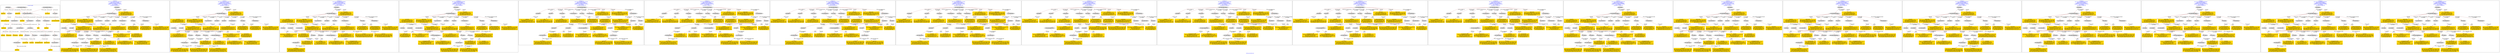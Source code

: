 digraph n0 {
fontcolor="blue"
remincross="true"
label="s04-ima-artworks.xml"
subgraph cluster_0 {
label="1-correct model"
n2[style="filled",color="white",fillcolor="lightgray",label="E12_Production1"];
n3[style="filled",color="white",fillcolor="lightgray",label="E21_Person1"];
n4[style="filled",color="white",fillcolor="lightgray",label="E55_Type1"];
n5[style="filled",color="white",fillcolor="lightgray",label="E52_Time-Span3"];
n6[style="filled",color="white",fillcolor="lightgray",label="E69_Death1"];
n7[style="filled",color="white",fillcolor="lightgray",label="E74_Group1"];
n8[style="filled",color="white",fillcolor="lightgray",label="E82_Actor_Appellation1"];
n9[style="filled",color="white",fillcolor="lightgray",label="E67_Birth1"];
n10[shape="plaintext",style="filled",fillcolor="gold",label="artistURI"];
n11[style="filled",color="white",fillcolor="lightgray",label="E22_Man-Made_Object1"];
n12[style="filled",color="white",fillcolor="lightgray",label="E35_Title1"];
n13[style="filled",color="white",fillcolor="lightgray",label="E8_Acquisition1"];
n14[style="filled",color="white",fillcolor="lightgray",label="E54_Dimension1"];
n15[shape="plaintext",style="filled",fillcolor="gold",label="sourceURL"];
n16[style="filled",color="white",fillcolor="lightgray",label="E33_Linguistic_Object1"];
n17[style="filled",color="white",fillcolor="lightgray",label="E55_Type2"];
n18[shape="plaintext",style="filled",fillcolor="gold",label="provenance"];
n19[style="filled",color="white",fillcolor="lightgray",label="E33_Linguistic_Object2"];
n20[style="filled",color="white",fillcolor="lightgray",label="E55_Type3"];
n21[shape="plaintext",style="filled",fillcolor="gold",label="galleryLabel"];
n22[shape="plaintext",style="filled",fillcolor="gold",label="title"];
n23[style="filled",color="white",fillcolor="lightgray",label="E38_Image1"];
n24[shape="plaintext",style="filled",fillcolor="gold",label="imageURL"];
n25[style="filled",color="white",fillcolor="lightgray",label="E52_Time-Span1"];
n26[shape="plaintext",style="filled",fillcolor="gold",label="birthDate"];
n27[style="filled",color="white",fillcolor="lightgray",label="E52_Time-Span2"];
n28[shape="plaintext",style="filled",fillcolor="gold",label="deathDate"];
n29[shape="plaintext",style="filled",fillcolor="gold",label="creationDate"];
n30[shape="plaintext",style="filled",fillcolor="gold",label="dimensions"];
n31[shape="plaintext",style="filled",fillcolor="gold",label="materialsURI"];
n32[shape="plaintext",style="filled",fillcolor="gold",label="materials"];
n33[shape="plaintext",style="filled",fillcolor="gold",label="provenanceTypeURI"];
n34[shape="plaintext",style="filled",fillcolor="gold",label="galleryLabelTypeURI"];
n35[shape="plaintext",style="filled",fillcolor="gold",label="nationalityURI"];
n36[shape="plaintext",style="filled",fillcolor="gold",label="nationality"];
n37[shape="plaintext",style="filled",fillcolor="gold",label="artistAppellationURI"];
n38[shape="plaintext",style="filled",fillcolor="gold",label="artistFirstLast"];
n39[shape="plaintext",style="filled",fillcolor="gold",label="creditLine"];
}
subgraph cluster_1 {
label="candidate 0\nlink coherence:0.9117647058823529\nnode coherence:0.90625\nconfidence:0.43230970478973607\nmapping score:0.49881814721061374\ncost:132.99903\n-precision:0.68-recall:0.62"
n41[style="filled",color="white",fillcolor="lightgray",label="E12_Production1"];
n42[style="filled",color="white",fillcolor="lightgray",label="E21_Person1"];
n43[style="filled",color="white",fillcolor="lightgray",label="E55_Type1"];
n44[style="filled",color="white",fillcolor="lightgray",label="E67_Birth1"];
n45[style="filled",color="white",fillcolor="lightgray",label="E69_Death1"];
n46[style="filled",color="white",fillcolor="lightgray",label="E74_Group1"];
n47[style="filled",color="white",fillcolor="lightgray",label="E82_Actor_Appellation1"];
n48[style="filled",color="white",fillcolor="lightgray",label="E22_Man-Made_Object1"];
n49[style="filled",color="white",fillcolor="lightgray",label="E30_Right1"];
n50[style="filled",color="white",fillcolor="lightgray",label="E35_Title1"];
n51[style="filled",color="white",fillcolor="lightgray",label="E54_Dimension1"];
n52[style="filled",color="white",fillcolor="lightgray",label="E55_Type2"];
n53[style="filled",color="white",fillcolor="lightgray",label="E8_Acquisition1"];
n54[style="filled",color="white",fillcolor="lightgray",label="E38_Image1"];
n55[style="filled",color="white",fillcolor="lightgray",label="E52_Time-Span1"];
n56[style="filled",color="white",fillcolor="lightgray",label="E52_Time-Span3"];
n57[shape="plaintext",style="filled",fillcolor="gold",label="creditLine\n[E8_Acquisition,P3_has_note,0.513]\n[E30_Right,P3_has_note,0.248]\n[E33_Linguistic_Object,P3_has_note,0.125]\n[E22_Man-Made_Object,P3_has_note,0.114]"];
n58[shape="plaintext",style="filled",fillcolor="gold",label="deathDate\n[E52_Time-Span,P82b_end_of_the_end,0.548]\n[E52_Time-Span,P82_at_some_time_within,0.265]\n[E52_Time-Span,P82a_begin_of_the_begin,0.098]\n[E12_Production,P3_has_note,0.089]"];
n59[shape="plaintext",style="filled",fillcolor="gold",label="imageURL\n[E38_Image,classLink,0.543]\n[E78_Collection,classLink,0.246]\n[E21_Person,classLink,0.107]\n[E22_Man-Made_Object,classLink,0.104]"];
n60[shape="plaintext",style="filled",fillcolor="gold",label="galleryLabelTypeURI\n[E55_Type,classLink,0.559]\n[E74_Group,classLink,0.22]\n[E57_Material,classLink,0.19]\n[E55_Type,label,0.031]"];
n61[shape="plaintext",style="filled",fillcolor="gold",label="nationalityURI\n[E74_Group,classLink,0.642]\n[E55_Type,classLink,0.207]\n[E57_Material,classLink,0.101]\n[E55_Type,label,0.051]"];
n62[shape="plaintext",style="filled",fillcolor="gold",label="provenance\n[E33_Linguistic_Object,P3_has_note,0.286]\n[E22_Man-Made_Object,P3_has_note,0.251]\n[E8_Acquisition,P3_has_note,0.251]\n[E73_Information_Object,P3_has_note,0.212]"];
n63[shape="plaintext",style="filled",fillcolor="gold",label="galleryLabel\n[E33_Linguistic_Object,P3_has_note,0.322]\n[E22_Man-Made_Object,P3_has_note,0.303]\n[E73_Information_Object,P3_has_note,0.279]\n[E35_Title,label,0.096]"];
n64[shape="plaintext",style="filled",fillcolor="gold",label="nationality\n[E74_Group,label,0.516]\n[E74_Group,classLink,0.259]\n[E55_Type,label,0.132]\n[E8_Acquisition,P3_has_note,0.093]"];
n65[shape="plaintext",style="filled",fillcolor="gold",label="materials\n[E29_Design_or_Procedure,P3_has_note,0.35]\n[E57_Material,label,0.275]\n[E55_Type,label,0.204]\n[E57_Material,classLink,0.171]"];
n66[shape="plaintext",style="filled",fillcolor="gold",label="provenanceTypeURI\n[E55_Type,classLink,0.677]\n[E74_Group,classLink,0.161]\n[E57_Material,classLink,0.139]\n[E55_Type,label,0.023]"];
n67[shape="plaintext",style="filled",fillcolor="gold",label="materialsURI\n[E55_Type,classLink,0.51]\n[E74_Group,classLink,0.242]\n[E57_Material,classLink,0.21]\n[E55_Type,label,0.038]"];
n68[shape="plaintext",style="filled",fillcolor="gold",label="title\n[E35_Title,label,0.341]\n[E22_Man-Made_Object,P3_has_note,0.258]\n[E73_Information_Object,P3_has_note,0.218]\n[E33_Linguistic_Object,P3_has_note,0.184]"];
n69[shape="plaintext",style="filled",fillcolor="gold",label="artistURI\n[E21_Person,classLink,0.443]\n[E82_Actor_Appellation,classLink,0.319]\n[E39_Actor,classLink,0.217]\n[E22_Man-Made_Object,P3_has_note,0.022]"];
n70[shape="plaintext",style="filled",fillcolor="gold",label="artistFirstLast\n[E82_Actor_Appellation,label,0.68]\n[E22_Man-Made_Object,P3_has_note,0.11]\n[E33_Linguistic_Object,P3_has_note,0.106]\n[E35_Title,label,0.104]"];
n71[shape="plaintext",style="filled",fillcolor="gold",label="artistAppellationURI\n[E82_Actor_Appellation,classLink,0.912]\n[E21_Person,classLink,0.054]\n[E39_Actor,classLink,0.028]\n[E22_Man-Made_Object,P3_has_note,0.006]"];
n72[shape="plaintext",style="filled",fillcolor="gold",label="dimensions\n[E54_Dimension,P3_has_note,0.612]\n[E22_Man-Made_Object,classLink,0.151]\n[E34_Inscription,P3_has_note,0.12]\n[E22_Man-Made_Object,P3_has_note,0.118]"];
n73[shape="plaintext",style="filled",fillcolor="gold",label="creationDate\n[E52_Time-Span,P82_at_some_time_within,0.375]\n[E33_Linguistic_Object,P3_has_note,0.253]\n[E52_Time-Span,P82b_end_of_the_end,0.219]\n[E52_Time-Span,P82a_begin_of_the_begin,0.153]"];
n74[shape="plaintext",style="filled",fillcolor="gold",label="birthDate\n[E52_Time-Span,P82a_begin_of_the_begin,0.561]\n[E52_Time-Span,P82_at_some_time_within,0.246]\n[E52_Time-Span,P82b_end_of_the_end,0.145]\n[E33_Linguistic_Object,P3_has_note,0.048]"];
n75[shape="plaintext",style="filled",fillcolor="gold",label="sourceURL\n[E38_Image,classLink,0.54]\n[E78_Collection,classLink,0.306]\n[E21_Person,classLink,0.083]\n[E22_Man-Made_Object,classLink,0.071]"];
}
subgraph cluster_2 {
label="candidate 1\nlink coherence:0.9117647058823529\nnode coherence:0.90625\nconfidence:0.4307739437545976\nmapping score:0.49830622686556764\ncost:132.99903\n-precision:0.74-recall:0.68"
n77[style="filled",color="white",fillcolor="lightgray",label="E12_Production1"];
n78[style="filled",color="white",fillcolor="lightgray",label="E21_Person1"];
n79[style="filled",color="white",fillcolor="lightgray",label="E55_Type1"];
n80[style="filled",color="white",fillcolor="lightgray",label="E67_Birth1"];
n81[style="filled",color="white",fillcolor="lightgray",label="E69_Death1"];
n82[style="filled",color="white",fillcolor="lightgray",label="E74_Group1"];
n83[style="filled",color="white",fillcolor="lightgray",label="E82_Actor_Appellation1"];
n84[style="filled",color="white",fillcolor="lightgray",label="E22_Man-Made_Object1"];
n85[style="filled",color="white",fillcolor="lightgray",label="E30_Right1"];
n86[style="filled",color="white",fillcolor="lightgray",label="E35_Title1"];
n87[style="filled",color="white",fillcolor="lightgray",label="E54_Dimension1"];
n88[style="filled",color="white",fillcolor="lightgray",label="E55_Type2"];
n89[style="filled",color="white",fillcolor="lightgray",label="E8_Acquisition1"];
n90[style="filled",color="white",fillcolor="lightgray",label="E38_Image1"];
n91[style="filled",color="white",fillcolor="lightgray",label="E52_Time-Span1"];
n92[style="filled",color="white",fillcolor="lightgray",label="E52_Time-Span3"];
n93[shape="plaintext",style="filled",fillcolor="gold",label="creditLine\n[E8_Acquisition,P3_has_note,0.513]\n[E30_Right,P3_has_note,0.248]\n[E33_Linguistic_Object,P3_has_note,0.125]\n[E22_Man-Made_Object,P3_has_note,0.114]"];
n94[shape="plaintext",style="filled",fillcolor="gold",label="deathDate\n[E52_Time-Span,P82b_end_of_the_end,0.548]\n[E52_Time-Span,P82_at_some_time_within,0.265]\n[E52_Time-Span,P82a_begin_of_the_begin,0.098]\n[E12_Production,P3_has_note,0.089]"];
n95[shape="plaintext",style="filled",fillcolor="gold",label="sourceURL\n[E38_Image,classLink,0.54]\n[E78_Collection,classLink,0.306]\n[E21_Person,classLink,0.083]\n[E22_Man-Made_Object,classLink,0.071]"];
n96[shape="plaintext",style="filled",fillcolor="gold",label="galleryLabelTypeURI\n[E55_Type,classLink,0.559]\n[E74_Group,classLink,0.22]\n[E57_Material,classLink,0.19]\n[E55_Type,label,0.031]"];
n97[shape="plaintext",style="filled",fillcolor="gold",label="nationalityURI\n[E74_Group,classLink,0.642]\n[E55_Type,classLink,0.207]\n[E57_Material,classLink,0.101]\n[E55_Type,label,0.051]"];
n98[shape="plaintext",style="filled",fillcolor="gold",label="provenance\n[E33_Linguistic_Object,P3_has_note,0.286]\n[E22_Man-Made_Object,P3_has_note,0.251]\n[E8_Acquisition,P3_has_note,0.251]\n[E73_Information_Object,P3_has_note,0.212]"];
n99[shape="plaintext",style="filled",fillcolor="gold",label="galleryLabel\n[E33_Linguistic_Object,P3_has_note,0.322]\n[E22_Man-Made_Object,P3_has_note,0.303]\n[E73_Information_Object,P3_has_note,0.279]\n[E35_Title,label,0.096]"];
n100[shape="plaintext",style="filled",fillcolor="gold",label="nationality\n[E74_Group,label,0.516]\n[E74_Group,classLink,0.259]\n[E55_Type,label,0.132]\n[E8_Acquisition,P3_has_note,0.093]"];
n101[shape="plaintext",style="filled",fillcolor="gold",label="materials\n[E29_Design_or_Procedure,P3_has_note,0.35]\n[E57_Material,label,0.275]\n[E55_Type,label,0.204]\n[E57_Material,classLink,0.171]"];
n102[shape="plaintext",style="filled",fillcolor="gold",label="provenanceTypeURI\n[E55_Type,classLink,0.677]\n[E74_Group,classLink,0.161]\n[E57_Material,classLink,0.139]\n[E55_Type,label,0.023]"];
n103[shape="plaintext",style="filled",fillcolor="gold",label="materialsURI\n[E55_Type,classLink,0.51]\n[E74_Group,classLink,0.242]\n[E57_Material,classLink,0.21]\n[E55_Type,label,0.038]"];
n104[shape="plaintext",style="filled",fillcolor="gold",label="title\n[E35_Title,label,0.341]\n[E22_Man-Made_Object,P3_has_note,0.258]\n[E73_Information_Object,P3_has_note,0.218]\n[E33_Linguistic_Object,P3_has_note,0.184]"];
n105[shape="plaintext",style="filled",fillcolor="gold",label="artistURI\n[E21_Person,classLink,0.443]\n[E82_Actor_Appellation,classLink,0.319]\n[E39_Actor,classLink,0.217]\n[E22_Man-Made_Object,P3_has_note,0.022]"];
n106[shape="plaintext",style="filled",fillcolor="gold",label="artistFirstLast\n[E82_Actor_Appellation,label,0.68]\n[E22_Man-Made_Object,P3_has_note,0.11]\n[E33_Linguistic_Object,P3_has_note,0.106]\n[E35_Title,label,0.104]"];
n107[shape="plaintext",style="filled",fillcolor="gold",label="artistAppellationURI\n[E82_Actor_Appellation,classLink,0.912]\n[E21_Person,classLink,0.054]\n[E39_Actor,classLink,0.028]\n[E22_Man-Made_Object,P3_has_note,0.006]"];
n108[shape="plaintext",style="filled",fillcolor="gold",label="dimensions\n[E54_Dimension,P3_has_note,0.612]\n[E22_Man-Made_Object,classLink,0.151]\n[E34_Inscription,P3_has_note,0.12]\n[E22_Man-Made_Object,P3_has_note,0.118]"];
n109[shape="plaintext",style="filled",fillcolor="gold",label="creationDate\n[E52_Time-Span,P82_at_some_time_within,0.375]\n[E33_Linguistic_Object,P3_has_note,0.253]\n[E52_Time-Span,P82b_end_of_the_end,0.219]\n[E52_Time-Span,P82a_begin_of_the_begin,0.153]"];
n110[shape="plaintext",style="filled",fillcolor="gold",label="birthDate\n[E52_Time-Span,P82a_begin_of_the_begin,0.561]\n[E52_Time-Span,P82_at_some_time_within,0.246]\n[E52_Time-Span,P82b_end_of_the_end,0.145]\n[E33_Linguistic_Object,P3_has_note,0.048]"];
n111[shape="plaintext",style="filled",fillcolor="gold",label="imageURL\n[E38_Image,classLink,0.543]\n[E78_Collection,classLink,0.246]\n[E21_Person,classLink,0.107]\n[E22_Man-Made_Object,classLink,0.104]"];
}
subgraph cluster_3 {
label="candidate 10\nlink coherence:0.9090909090909091\nnode coherence:0.90625\nconfidence:0.4290550055317509\nmapping score:0.4977332474579521\ncost:32.99906\n-precision:0.73-recall:0.65"
n113[style="filled",color="white",fillcolor="lightgray",label="E12_Production1"];
n114[style="filled",color="white",fillcolor="lightgray",label="E21_Person1"];
n115[style="filled",color="white",fillcolor="lightgray",label="E52_Time-Span2"];
n116[style="filled",color="white",fillcolor="lightgray",label="E55_Type1"];
n117[style="filled",color="white",fillcolor="lightgray",label="E67_Birth1"];
n118[style="filled",color="white",fillcolor="lightgray",label="E74_Group1"];
n119[style="filled",color="white",fillcolor="lightgray",label="E82_Actor_Appellation1"];
n120[style="filled",color="white",fillcolor="lightgray",label="E22_Man-Made_Object1"];
n121[style="filled",color="white",fillcolor="lightgray",label="E30_Right1"];
n122[style="filled",color="white",fillcolor="lightgray",label="E35_Title1"];
n123[style="filled",color="white",fillcolor="lightgray",label="E54_Dimension1"];
n124[style="filled",color="white",fillcolor="lightgray",label="E55_Type2"];
n125[style="filled",color="white",fillcolor="lightgray",label="E8_Acquisition1"];
n126[style="filled",color="white",fillcolor="lightgray",label="E38_Image1"];
n127[style="filled",color="white",fillcolor="lightgray",label="E52_Time-Span1"];
n128[shape="plaintext",style="filled",fillcolor="gold",label="creditLine\n[E8_Acquisition,P3_has_note,0.513]\n[E30_Right,P3_has_note,0.248]\n[E33_Linguistic_Object,P3_has_note,0.125]\n[E22_Man-Made_Object,P3_has_note,0.114]"];
n129[shape="plaintext",style="filled",fillcolor="gold",label="creationDate\n[E52_Time-Span,P82_at_some_time_within,0.375]\n[E33_Linguistic_Object,P3_has_note,0.253]\n[E52_Time-Span,P82b_end_of_the_end,0.219]\n[E52_Time-Span,P82a_begin_of_the_begin,0.153]"];
n130[shape="plaintext",style="filled",fillcolor="gold",label="sourceURL\n[E38_Image,classLink,0.54]\n[E78_Collection,classLink,0.306]\n[E21_Person,classLink,0.083]\n[E22_Man-Made_Object,classLink,0.071]"];
n131[shape="plaintext",style="filled",fillcolor="gold",label="birthDate\n[E52_Time-Span,P82a_begin_of_the_begin,0.561]\n[E52_Time-Span,P82_at_some_time_within,0.246]\n[E52_Time-Span,P82b_end_of_the_end,0.145]\n[E33_Linguistic_Object,P3_has_note,0.048]"];
n132[shape="plaintext",style="filled",fillcolor="gold",label="galleryLabelTypeURI\n[E55_Type,classLink,0.559]\n[E74_Group,classLink,0.22]\n[E57_Material,classLink,0.19]\n[E55_Type,label,0.031]"];
n133[shape="plaintext",style="filled",fillcolor="gold",label="nationalityURI\n[E74_Group,classLink,0.642]\n[E55_Type,classLink,0.207]\n[E57_Material,classLink,0.101]\n[E55_Type,label,0.051]"];
n134[shape="plaintext",style="filled",fillcolor="gold",label="provenance\n[E33_Linguistic_Object,P3_has_note,0.286]\n[E22_Man-Made_Object,P3_has_note,0.251]\n[E8_Acquisition,P3_has_note,0.251]\n[E73_Information_Object,P3_has_note,0.212]"];
n135[shape="plaintext",style="filled",fillcolor="gold",label="galleryLabel\n[E33_Linguistic_Object,P3_has_note,0.322]\n[E22_Man-Made_Object,P3_has_note,0.303]\n[E73_Information_Object,P3_has_note,0.279]\n[E35_Title,label,0.096]"];
n136[shape="plaintext",style="filled",fillcolor="gold",label="nationality\n[E74_Group,label,0.516]\n[E74_Group,classLink,0.259]\n[E55_Type,label,0.132]\n[E8_Acquisition,P3_has_note,0.093]"];
n137[shape="plaintext",style="filled",fillcolor="gold",label="materials\n[E29_Design_or_Procedure,P3_has_note,0.35]\n[E57_Material,label,0.275]\n[E55_Type,label,0.204]\n[E57_Material,classLink,0.171]"];
n138[shape="plaintext",style="filled",fillcolor="gold",label="deathDate\n[E52_Time-Span,P82b_end_of_the_end,0.548]\n[E52_Time-Span,P82_at_some_time_within,0.265]\n[E52_Time-Span,P82a_begin_of_the_begin,0.098]\n[E12_Production,P3_has_note,0.089]"];
n139[shape="plaintext",style="filled",fillcolor="gold",label="provenanceTypeURI\n[E55_Type,classLink,0.677]\n[E74_Group,classLink,0.161]\n[E57_Material,classLink,0.139]\n[E55_Type,label,0.023]"];
n140[shape="plaintext",style="filled",fillcolor="gold",label="materialsURI\n[E55_Type,classLink,0.51]\n[E74_Group,classLink,0.242]\n[E57_Material,classLink,0.21]\n[E55_Type,label,0.038]"];
n141[shape="plaintext",style="filled",fillcolor="gold",label="title\n[E35_Title,label,0.341]\n[E22_Man-Made_Object,P3_has_note,0.258]\n[E73_Information_Object,P3_has_note,0.218]\n[E33_Linguistic_Object,P3_has_note,0.184]"];
n142[shape="plaintext",style="filled",fillcolor="gold",label="artistURI\n[E21_Person,classLink,0.443]\n[E82_Actor_Appellation,classLink,0.319]\n[E39_Actor,classLink,0.217]\n[E22_Man-Made_Object,P3_has_note,0.022]"];
n143[shape="plaintext",style="filled",fillcolor="gold",label="artistFirstLast\n[E82_Actor_Appellation,label,0.68]\n[E22_Man-Made_Object,P3_has_note,0.11]\n[E33_Linguistic_Object,P3_has_note,0.106]\n[E35_Title,label,0.104]"];
n144[shape="plaintext",style="filled",fillcolor="gold",label="artistAppellationURI\n[E82_Actor_Appellation,classLink,0.912]\n[E21_Person,classLink,0.054]\n[E39_Actor,classLink,0.028]\n[E22_Man-Made_Object,P3_has_note,0.006]"];
n145[shape="plaintext",style="filled",fillcolor="gold",label="dimensions\n[E54_Dimension,P3_has_note,0.612]\n[E22_Man-Made_Object,classLink,0.151]\n[E34_Inscription,P3_has_note,0.12]\n[E22_Man-Made_Object,P3_has_note,0.118]"];
n146[shape="plaintext",style="filled",fillcolor="gold",label="imageURL\n[E38_Image,classLink,0.543]\n[E78_Collection,classLink,0.246]\n[E21_Person,classLink,0.107]\n[E22_Man-Made_Object,classLink,0.104]"];
}
subgraph cluster_4 {
label="candidate 11\nlink coherence:0.9090909090909091\nnode coherence:0.90625\nconfidence:0.4290550055317509\nmapping score:0.4977332474579521\ncost:131.99906\n-precision:0.79-recall:0.7"
n148[style="filled",color="white",fillcolor="lightgray",label="E12_Production1"];
n149[style="filled",color="white",fillcolor="lightgray",label="E21_Person1"];
n150[style="filled",color="white",fillcolor="lightgray",label="E52_Time-Span2"];
n151[style="filled",color="white",fillcolor="lightgray",label="E55_Type1"];
n152[style="filled",color="white",fillcolor="lightgray",label="E67_Birth1"];
n153[style="filled",color="white",fillcolor="lightgray",label="E74_Group1"];
n154[style="filled",color="white",fillcolor="lightgray",label="E82_Actor_Appellation1"];
n155[style="filled",color="white",fillcolor="lightgray",label="E22_Man-Made_Object1"];
n156[style="filled",color="white",fillcolor="lightgray",label="E30_Right1"];
n157[style="filled",color="white",fillcolor="lightgray",label="E35_Title1"];
n158[style="filled",color="white",fillcolor="lightgray",label="E54_Dimension1"];
n159[style="filled",color="white",fillcolor="lightgray",label="E55_Type2"];
n160[style="filled",color="white",fillcolor="lightgray",label="E8_Acquisition1"];
n161[style="filled",color="white",fillcolor="lightgray",label="E38_Image1"];
n162[style="filled",color="white",fillcolor="lightgray",label="E52_Time-Span1"];
n163[shape="plaintext",style="filled",fillcolor="gold",label="creditLine\n[E8_Acquisition,P3_has_note,0.513]\n[E30_Right,P3_has_note,0.248]\n[E33_Linguistic_Object,P3_has_note,0.125]\n[E22_Man-Made_Object,P3_has_note,0.114]"];
n164[shape="plaintext",style="filled",fillcolor="gold",label="birthDate\n[E52_Time-Span,P82a_begin_of_the_begin,0.561]\n[E52_Time-Span,P82_at_some_time_within,0.246]\n[E52_Time-Span,P82b_end_of_the_end,0.145]\n[E33_Linguistic_Object,P3_has_note,0.048]"];
n165[shape="plaintext",style="filled",fillcolor="gold",label="sourceURL\n[E38_Image,classLink,0.54]\n[E78_Collection,classLink,0.306]\n[E21_Person,classLink,0.083]\n[E22_Man-Made_Object,classLink,0.071]"];
n166[shape="plaintext",style="filled",fillcolor="gold",label="creationDate\n[E52_Time-Span,P82_at_some_time_within,0.375]\n[E33_Linguistic_Object,P3_has_note,0.253]\n[E52_Time-Span,P82b_end_of_the_end,0.219]\n[E52_Time-Span,P82a_begin_of_the_begin,0.153]"];
n167[shape="plaintext",style="filled",fillcolor="gold",label="galleryLabelTypeURI\n[E55_Type,classLink,0.559]\n[E74_Group,classLink,0.22]\n[E57_Material,classLink,0.19]\n[E55_Type,label,0.031]"];
n168[shape="plaintext",style="filled",fillcolor="gold",label="nationalityURI\n[E74_Group,classLink,0.642]\n[E55_Type,classLink,0.207]\n[E57_Material,classLink,0.101]\n[E55_Type,label,0.051]"];
n169[shape="plaintext",style="filled",fillcolor="gold",label="provenance\n[E33_Linguistic_Object,P3_has_note,0.286]\n[E22_Man-Made_Object,P3_has_note,0.251]\n[E8_Acquisition,P3_has_note,0.251]\n[E73_Information_Object,P3_has_note,0.212]"];
n170[shape="plaintext",style="filled",fillcolor="gold",label="deathDate\n[E52_Time-Span,P82b_end_of_the_end,0.548]\n[E52_Time-Span,P82_at_some_time_within,0.265]\n[E52_Time-Span,P82a_begin_of_the_begin,0.098]\n[E12_Production,P3_has_note,0.089]"];
n171[shape="plaintext",style="filled",fillcolor="gold",label="galleryLabel\n[E33_Linguistic_Object,P3_has_note,0.322]\n[E22_Man-Made_Object,P3_has_note,0.303]\n[E73_Information_Object,P3_has_note,0.279]\n[E35_Title,label,0.096]"];
n172[shape="plaintext",style="filled",fillcolor="gold",label="nationality\n[E74_Group,label,0.516]\n[E74_Group,classLink,0.259]\n[E55_Type,label,0.132]\n[E8_Acquisition,P3_has_note,0.093]"];
n173[shape="plaintext",style="filled",fillcolor="gold",label="materials\n[E29_Design_or_Procedure,P3_has_note,0.35]\n[E57_Material,label,0.275]\n[E55_Type,label,0.204]\n[E57_Material,classLink,0.171]"];
n174[shape="plaintext",style="filled",fillcolor="gold",label="provenanceTypeURI\n[E55_Type,classLink,0.677]\n[E74_Group,classLink,0.161]\n[E57_Material,classLink,0.139]\n[E55_Type,label,0.023]"];
n175[shape="plaintext",style="filled",fillcolor="gold",label="materialsURI\n[E55_Type,classLink,0.51]\n[E74_Group,classLink,0.242]\n[E57_Material,classLink,0.21]\n[E55_Type,label,0.038]"];
n176[shape="plaintext",style="filled",fillcolor="gold",label="title\n[E35_Title,label,0.341]\n[E22_Man-Made_Object,P3_has_note,0.258]\n[E73_Information_Object,P3_has_note,0.218]\n[E33_Linguistic_Object,P3_has_note,0.184]"];
n177[shape="plaintext",style="filled",fillcolor="gold",label="artistURI\n[E21_Person,classLink,0.443]\n[E82_Actor_Appellation,classLink,0.319]\n[E39_Actor,classLink,0.217]\n[E22_Man-Made_Object,P3_has_note,0.022]"];
n178[shape="plaintext",style="filled",fillcolor="gold",label="artistFirstLast\n[E82_Actor_Appellation,label,0.68]\n[E22_Man-Made_Object,P3_has_note,0.11]\n[E33_Linguistic_Object,P3_has_note,0.106]\n[E35_Title,label,0.104]"];
n179[shape="plaintext",style="filled",fillcolor="gold",label="artistAppellationURI\n[E82_Actor_Appellation,classLink,0.912]\n[E21_Person,classLink,0.054]\n[E39_Actor,classLink,0.028]\n[E22_Man-Made_Object,P3_has_note,0.006]"];
n180[shape="plaintext",style="filled",fillcolor="gold",label="dimensions\n[E54_Dimension,P3_has_note,0.612]\n[E22_Man-Made_Object,classLink,0.151]\n[E34_Inscription,P3_has_note,0.12]\n[E22_Man-Made_Object,P3_has_note,0.118]"];
n181[shape="plaintext",style="filled",fillcolor="gold",label="imageURL\n[E38_Image,classLink,0.543]\n[E78_Collection,classLink,0.246]\n[E21_Person,classLink,0.107]\n[E22_Man-Made_Object,classLink,0.104]"];
}
subgraph cluster_5 {
label="candidate 12\nlink coherence:0.8823529411764706\nnode coherence:0.90625\nconfidence:0.43230970478973607\nmapping score:0.49881814721061374\ncost:132.9991\n-precision:0.65-recall:0.59"
n183[style="filled",color="white",fillcolor="lightgray",label="E12_Production1"];
n184[style="filled",color="white",fillcolor="lightgray",label="E21_Person1"];
n185[style="filled",color="white",fillcolor="lightgray",label="E55_Type1"];
n186[style="filled",color="white",fillcolor="lightgray",label="E67_Birth1"];
n187[style="filled",color="white",fillcolor="lightgray",label="E69_Death1"];
n188[style="filled",color="white",fillcolor="lightgray",label="E74_Group1"];
n189[style="filled",color="white",fillcolor="lightgray",label="E82_Actor_Appellation1"];
n190[style="filled",color="white",fillcolor="lightgray",label="E22_Man-Made_Object1"];
n191[style="filled",color="white",fillcolor="lightgray",label="E30_Right1"];
n192[style="filled",color="white",fillcolor="lightgray",label="E35_Title1"];
n193[style="filled",color="white",fillcolor="lightgray",label="E38_Image1"];
n194[style="filled",color="white",fillcolor="lightgray",label="E54_Dimension1"];
n195[style="filled",color="white",fillcolor="lightgray",label="E55_Type2"];
n196[style="filled",color="white",fillcolor="lightgray",label="E8_Acquisition1"];
n197[style="filled",color="white",fillcolor="lightgray",label="E52_Time-Span1"];
n198[style="filled",color="white",fillcolor="lightgray",label="E52_Time-Span3"];
n199[shape="plaintext",style="filled",fillcolor="gold",label="creditLine\n[E8_Acquisition,P3_has_note,0.513]\n[E30_Right,P3_has_note,0.248]\n[E33_Linguistic_Object,P3_has_note,0.125]\n[E22_Man-Made_Object,P3_has_note,0.114]"];
n200[shape="plaintext",style="filled",fillcolor="gold",label="deathDate\n[E52_Time-Span,P82b_end_of_the_end,0.548]\n[E52_Time-Span,P82_at_some_time_within,0.265]\n[E52_Time-Span,P82a_begin_of_the_begin,0.098]\n[E12_Production,P3_has_note,0.089]"];
n201[shape="plaintext",style="filled",fillcolor="gold",label="imageURL\n[E38_Image,classLink,0.543]\n[E78_Collection,classLink,0.246]\n[E21_Person,classLink,0.107]\n[E22_Man-Made_Object,classLink,0.104]"];
n202[shape="plaintext",style="filled",fillcolor="gold",label="galleryLabelTypeURI\n[E55_Type,classLink,0.559]\n[E74_Group,classLink,0.22]\n[E57_Material,classLink,0.19]\n[E55_Type,label,0.031]"];
n203[shape="plaintext",style="filled",fillcolor="gold",label="nationalityURI\n[E74_Group,classLink,0.642]\n[E55_Type,classLink,0.207]\n[E57_Material,classLink,0.101]\n[E55_Type,label,0.051]"];
n204[shape="plaintext",style="filled",fillcolor="gold",label="provenance\n[E33_Linguistic_Object,P3_has_note,0.286]\n[E22_Man-Made_Object,P3_has_note,0.251]\n[E8_Acquisition,P3_has_note,0.251]\n[E73_Information_Object,P3_has_note,0.212]"];
n205[shape="plaintext",style="filled",fillcolor="gold",label="galleryLabel\n[E33_Linguistic_Object,P3_has_note,0.322]\n[E22_Man-Made_Object,P3_has_note,0.303]\n[E73_Information_Object,P3_has_note,0.279]\n[E35_Title,label,0.096]"];
n206[shape="plaintext",style="filled",fillcolor="gold",label="nationality\n[E74_Group,label,0.516]\n[E74_Group,classLink,0.259]\n[E55_Type,label,0.132]\n[E8_Acquisition,P3_has_note,0.093]"];
n207[shape="plaintext",style="filled",fillcolor="gold",label="materials\n[E29_Design_or_Procedure,P3_has_note,0.35]\n[E57_Material,label,0.275]\n[E55_Type,label,0.204]\n[E57_Material,classLink,0.171]"];
n208[shape="plaintext",style="filled",fillcolor="gold",label="provenanceTypeURI\n[E55_Type,classLink,0.677]\n[E74_Group,classLink,0.161]\n[E57_Material,classLink,0.139]\n[E55_Type,label,0.023]"];
n209[shape="plaintext",style="filled",fillcolor="gold",label="materialsURI\n[E55_Type,classLink,0.51]\n[E74_Group,classLink,0.242]\n[E57_Material,classLink,0.21]\n[E55_Type,label,0.038]"];
n210[shape="plaintext",style="filled",fillcolor="gold",label="title\n[E35_Title,label,0.341]\n[E22_Man-Made_Object,P3_has_note,0.258]\n[E73_Information_Object,P3_has_note,0.218]\n[E33_Linguistic_Object,P3_has_note,0.184]"];
n211[shape="plaintext",style="filled",fillcolor="gold",label="artistURI\n[E21_Person,classLink,0.443]\n[E82_Actor_Appellation,classLink,0.319]\n[E39_Actor,classLink,0.217]\n[E22_Man-Made_Object,P3_has_note,0.022]"];
n212[shape="plaintext",style="filled",fillcolor="gold",label="artistFirstLast\n[E82_Actor_Appellation,label,0.68]\n[E22_Man-Made_Object,P3_has_note,0.11]\n[E33_Linguistic_Object,P3_has_note,0.106]\n[E35_Title,label,0.104]"];
n213[shape="plaintext",style="filled",fillcolor="gold",label="artistAppellationURI\n[E82_Actor_Appellation,classLink,0.912]\n[E21_Person,classLink,0.054]\n[E39_Actor,classLink,0.028]\n[E22_Man-Made_Object,P3_has_note,0.006]"];
n214[shape="plaintext",style="filled",fillcolor="gold",label="dimensions\n[E54_Dimension,P3_has_note,0.612]\n[E22_Man-Made_Object,classLink,0.151]\n[E34_Inscription,P3_has_note,0.12]\n[E22_Man-Made_Object,P3_has_note,0.118]"];
n215[shape="plaintext",style="filled",fillcolor="gold",label="creationDate\n[E52_Time-Span,P82_at_some_time_within,0.375]\n[E33_Linguistic_Object,P3_has_note,0.253]\n[E52_Time-Span,P82b_end_of_the_end,0.219]\n[E52_Time-Span,P82a_begin_of_the_begin,0.153]"];
n216[shape="plaintext",style="filled",fillcolor="gold",label="birthDate\n[E52_Time-Span,P82a_begin_of_the_begin,0.561]\n[E52_Time-Span,P82_at_some_time_within,0.246]\n[E52_Time-Span,P82b_end_of_the_end,0.145]\n[E33_Linguistic_Object,P3_has_note,0.048]"];
n217[shape="plaintext",style="filled",fillcolor="gold",label="sourceURL\n[E38_Image,classLink,0.54]\n[E78_Collection,classLink,0.306]\n[E21_Person,classLink,0.083]\n[E22_Man-Made_Object,classLink,0.071]"];
}
subgraph cluster_6 {
label="candidate 13\nlink coherence:0.8823529411764706\nnode coherence:0.90625\nconfidence:0.4307739437545976\nmapping score:0.49830622686556764\ncost:132.9991\n-precision:0.71-recall:0.65"
n219[style="filled",color="white",fillcolor="lightgray",label="E12_Production1"];
n220[style="filled",color="white",fillcolor="lightgray",label="E21_Person1"];
n221[style="filled",color="white",fillcolor="lightgray",label="E55_Type1"];
n222[style="filled",color="white",fillcolor="lightgray",label="E67_Birth1"];
n223[style="filled",color="white",fillcolor="lightgray",label="E69_Death1"];
n224[style="filled",color="white",fillcolor="lightgray",label="E74_Group1"];
n225[style="filled",color="white",fillcolor="lightgray",label="E82_Actor_Appellation1"];
n226[style="filled",color="white",fillcolor="lightgray",label="E22_Man-Made_Object1"];
n227[style="filled",color="white",fillcolor="lightgray",label="E30_Right1"];
n228[style="filled",color="white",fillcolor="lightgray",label="E35_Title1"];
n229[style="filled",color="white",fillcolor="lightgray",label="E38_Image1"];
n230[style="filled",color="white",fillcolor="lightgray",label="E54_Dimension1"];
n231[style="filled",color="white",fillcolor="lightgray",label="E55_Type2"];
n232[style="filled",color="white",fillcolor="lightgray",label="E8_Acquisition1"];
n233[style="filled",color="white",fillcolor="lightgray",label="E52_Time-Span1"];
n234[style="filled",color="white",fillcolor="lightgray",label="E52_Time-Span3"];
n235[shape="plaintext",style="filled",fillcolor="gold",label="creditLine\n[E8_Acquisition,P3_has_note,0.513]\n[E30_Right,P3_has_note,0.248]\n[E33_Linguistic_Object,P3_has_note,0.125]\n[E22_Man-Made_Object,P3_has_note,0.114]"];
n236[shape="plaintext",style="filled",fillcolor="gold",label="deathDate\n[E52_Time-Span,P82b_end_of_the_end,0.548]\n[E52_Time-Span,P82_at_some_time_within,0.265]\n[E52_Time-Span,P82a_begin_of_the_begin,0.098]\n[E12_Production,P3_has_note,0.089]"];
n237[shape="plaintext",style="filled",fillcolor="gold",label="sourceURL\n[E38_Image,classLink,0.54]\n[E78_Collection,classLink,0.306]\n[E21_Person,classLink,0.083]\n[E22_Man-Made_Object,classLink,0.071]"];
n238[shape="plaintext",style="filled",fillcolor="gold",label="galleryLabelTypeURI\n[E55_Type,classLink,0.559]\n[E74_Group,classLink,0.22]\n[E57_Material,classLink,0.19]\n[E55_Type,label,0.031]"];
n239[shape="plaintext",style="filled",fillcolor="gold",label="nationalityURI\n[E74_Group,classLink,0.642]\n[E55_Type,classLink,0.207]\n[E57_Material,classLink,0.101]\n[E55_Type,label,0.051]"];
n240[shape="plaintext",style="filled",fillcolor="gold",label="provenance\n[E33_Linguistic_Object,P3_has_note,0.286]\n[E22_Man-Made_Object,P3_has_note,0.251]\n[E8_Acquisition,P3_has_note,0.251]\n[E73_Information_Object,P3_has_note,0.212]"];
n241[shape="plaintext",style="filled",fillcolor="gold",label="galleryLabel\n[E33_Linguistic_Object,P3_has_note,0.322]\n[E22_Man-Made_Object,P3_has_note,0.303]\n[E73_Information_Object,P3_has_note,0.279]\n[E35_Title,label,0.096]"];
n242[shape="plaintext",style="filled",fillcolor="gold",label="nationality\n[E74_Group,label,0.516]\n[E74_Group,classLink,0.259]\n[E55_Type,label,0.132]\n[E8_Acquisition,P3_has_note,0.093]"];
n243[shape="plaintext",style="filled",fillcolor="gold",label="materials\n[E29_Design_or_Procedure,P3_has_note,0.35]\n[E57_Material,label,0.275]\n[E55_Type,label,0.204]\n[E57_Material,classLink,0.171]"];
n244[shape="plaintext",style="filled",fillcolor="gold",label="provenanceTypeURI\n[E55_Type,classLink,0.677]\n[E74_Group,classLink,0.161]\n[E57_Material,classLink,0.139]\n[E55_Type,label,0.023]"];
n245[shape="plaintext",style="filled",fillcolor="gold",label="materialsURI\n[E55_Type,classLink,0.51]\n[E74_Group,classLink,0.242]\n[E57_Material,classLink,0.21]\n[E55_Type,label,0.038]"];
n246[shape="plaintext",style="filled",fillcolor="gold",label="title\n[E35_Title,label,0.341]\n[E22_Man-Made_Object,P3_has_note,0.258]\n[E73_Information_Object,P3_has_note,0.218]\n[E33_Linguistic_Object,P3_has_note,0.184]"];
n247[shape="plaintext",style="filled",fillcolor="gold",label="artistURI\n[E21_Person,classLink,0.443]\n[E82_Actor_Appellation,classLink,0.319]\n[E39_Actor,classLink,0.217]\n[E22_Man-Made_Object,P3_has_note,0.022]"];
n248[shape="plaintext",style="filled",fillcolor="gold",label="artistFirstLast\n[E82_Actor_Appellation,label,0.68]\n[E22_Man-Made_Object,P3_has_note,0.11]\n[E33_Linguistic_Object,P3_has_note,0.106]\n[E35_Title,label,0.104]"];
n249[shape="plaintext",style="filled",fillcolor="gold",label="artistAppellationURI\n[E82_Actor_Appellation,classLink,0.912]\n[E21_Person,classLink,0.054]\n[E39_Actor,classLink,0.028]\n[E22_Man-Made_Object,P3_has_note,0.006]"];
n250[shape="plaintext",style="filled",fillcolor="gold",label="dimensions\n[E54_Dimension,P3_has_note,0.612]\n[E22_Man-Made_Object,classLink,0.151]\n[E34_Inscription,P3_has_note,0.12]\n[E22_Man-Made_Object,P3_has_note,0.118]"];
n251[shape="plaintext",style="filled",fillcolor="gold",label="creationDate\n[E52_Time-Span,P82_at_some_time_within,0.375]\n[E33_Linguistic_Object,P3_has_note,0.253]\n[E52_Time-Span,P82b_end_of_the_end,0.219]\n[E52_Time-Span,P82a_begin_of_the_begin,0.153]"];
n252[shape="plaintext",style="filled",fillcolor="gold",label="birthDate\n[E52_Time-Span,P82a_begin_of_the_begin,0.561]\n[E52_Time-Span,P82_at_some_time_within,0.246]\n[E52_Time-Span,P82b_end_of_the_end,0.145]\n[E33_Linguistic_Object,P3_has_note,0.048]"];
n253[shape="plaintext",style="filled",fillcolor="gold",label="imageURL\n[E38_Image,classLink,0.543]\n[E78_Collection,classLink,0.246]\n[E21_Person,classLink,0.107]\n[E22_Man-Made_Object,classLink,0.104]"];
}
subgraph cluster_7 {
label="candidate 14\nlink coherence:0.8823529411764706\nnode coherence:0.90625\nconfidence:0.4305907665668894\nmapping score:0.4982451678029982\ncost:132.9991\n-precision:0.68-recall:0.62"
n255[style="filled",color="white",fillcolor="lightgray",label="E12_Production1"];
n256[style="filled",color="white",fillcolor="lightgray",label="E21_Person1"];
n257[style="filled",color="white",fillcolor="lightgray",label="E55_Type1"];
n258[style="filled",color="white",fillcolor="lightgray",label="E67_Birth1"];
n259[style="filled",color="white",fillcolor="lightgray",label="E69_Death1"];
n260[style="filled",color="white",fillcolor="lightgray",label="E74_Group1"];
n261[style="filled",color="white",fillcolor="lightgray",label="E82_Actor_Appellation1"];
n262[style="filled",color="white",fillcolor="lightgray",label="E22_Man-Made_Object1"];
n263[style="filled",color="white",fillcolor="lightgray",label="E30_Right1"];
n264[style="filled",color="white",fillcolor="lightgray",label="E35_Title1"];
n265[style="filled",color="white",fillcolor="lightgray",label="E38_Image1"];
n266[style="filled",color="white",fillcolor="lightgray",label="E54_Dimension1"];
n267[style="filled",color="white",fillcolor="lightgray",label="E55_Type2"];
n268[style="filled",color="white",fillcolor="lightgray",label="E8_Acquisition1"];
n269[style="filled",color="white",fillcolor="lightgray",label="E52_Time-Span1"];
n270[style="filled",color="white",fillcolor="lightgray",label="E52_Time-Span3"];
n271[shape="plaintext",style="filled",fillcolor="gold",label="creditLine\n[E8_Acquisition,P3_has_note,0.513]\n[E30_Right,P3_has_note,0.248]\n[E33_Linguistic_Object,P3_has_note,0.125]\n[E22_Man-Made_Object,P3_has_note,0.114]"];
n272[shape="plaintext",style="filled",fillcolor="gold",label="birthDate\n[E52_Time-Span,P82a_begin_of_the_begin,0.561]\n[E52_Time-Span,P82_at_some_time_within,0.246]\n[E52_Time-Span,P82b_end_of_the_end,0.145]\n[E33_Linguistic_Object,P3_has_note,0.048]"];
n273[shape="plaintext",style="filled",fillcolor="gold",label="imageURL\n[E38_Image,classLink,0.543]\n[E78_Collection,classLink,0.246]\n[E21_Person,classLink,0.107]\n[E22_Man-Made_Object,classLink,0.104]"];
n274[shape="plaintext",style="filled",fillcolor="gold",label="galleryLabelTypeURI\n[E55_Type,classLink,0.559]\n[E74_Group,classLink,0.22]\n[E57_Material,classLink,0.19]\n[E55_Type,label,0.031]"];
n275[shape="plaintext",style="filled",fillcolor="gold",label="nationalityURI\n[E74_Group,classLink,0.642]\n[E55_Type,classLink,0.207]\n[E57_Material,classLink,0.101]\n[E55_Type,label,0.051]"];
n276[shape="plaintext",style="filled",fillcolor="gold",label="provenance\n[E33_Linguistic_Object,P3_has_note,0.286]\n[E22_Man-Made_Object,P3_has_note,0.251]\n[E8_Acquisition,P3_has_note,0.251]\n[E73_Information_Object,P3_has_note,0.212]"];
n277[shape="plaintext",style="filled",fillcolor="gold",label="deathDate\n[E52_Time-Span,P82b_end_of_the_end,0.548]\n[E52_Time-Span,P82_at_some_time_within,0.265]\n[E52_Time-Span,P82a_begin_of_the_begin,0.098]\n[E12_Production,P3_has_note,0.089]"];
n278[shape="plaintext",style="filled",fillcolor="gold",label="galleryLabel\n[E33_Linguistic_Object,P3_has_note,0.322]\n[E22_Man-Made_Object,P3_has_note,0.303]\n[E73_Information_Object,P3_has_note,0.279]\n[E35_Title,label,0.096]"];
n279[shape="plaintext",style="filled",fillcolor="gold",label="nationality\n[E74_Group,label,0.516]\n[E74_Group,classLink,0.259]\n[E55_Type,label,0.132]\n[E8_Acquisition,P3_has_note,0.093]"];
n280[shape="plaintext",style="filled",fillcolor="gold",label="materials\n[E29_Design_or_Procedure,P3_has_note,0.35]\n[E57_Material,label,0.275]\n[E55_Type,label,0.204]\n[E57_Material,classLink,0.171]"];
n281[shape="plaintext",style="filled",fillcolor="gold",label="provenanceTypeURI\n[E55_Type,classLink,0.677]\n[E74_Group,classLink,0.161]\n[E57_Material,classLink,0.139]\n[E55_Type,label,0.023]"];
n282[shape="plaintext",style="filled",fillcolor="gold",label="materialsURI\n[E55_Type,classLink,0.51]\n[E74_Group,classLink,0.242]\n[E57_Material,classLink,0.21]\n[E55_Type,label,0.038]"];
n283[shape="plaintext",style="filled",fillcolor="gold",label="title\n[E35_Title,label,0.341]\n[E22_Man-Made_Object,P3_has_note,0.258]\n[E73_Information_Object,P3_has_note,0.218]\n[E33_Linguistic_Object,P3_has_note,0.184]"];
n284[shape="plaintext",style="filled",fillcolor="gold",label="artistURI\n[E21_Person,classLink,0.443]\n[E82_Actor_Appellation,classLink,0.319]\n[E39_Actor,classLink,0.217]\n[E22_Man-Made_Object,P3_has_note,0.022]"];
n285[shape="plaintext",style="filled",fillcolor="gold",label="artistFirstLast\n[E82_Actor_Appellation,label,0.68]\n[E22_Man-Made_Object,P3_has_note,0.11]\n[E33_Linguistic_Object,P3_has_note,0.106]\n[E35_Title,label,0.104]"];
n286[shape="plaintext",style="filled",fillcolor="gold",label="artistAppellationURI\n[E82_Actor_Appellation,classLink,0.912]\n[E21_Person,classLink,0.054]\n[E39_Actor,classLink,0.028]\n[E22_Man-Made_Object,P3_has_note,0.006]"];
n287[shape="plaintext",style="filled",fillcolor="gold",label="dimensions\n[E54_Dimension,P3_has_note,0.612]\n[E22_Man-Made_Object,classLink,0.151]\n[E34_Inscription,P3_has_note,0.12]\n[E22_Man-Made_Object,P3_has_note,0.118]"];
n288[shape="plaintext",style="filled",fillcolor="gold",label="creationDate\n[E52_Time-Span,P82_at_some_time_within,0.375]\n[E33_Linguistic_Object,P3_has_note,0.253]\n[E52_Time-Span,P82b_end_of_the_end,0.219]\n[E52_Time-Span,P82a_begin_of_the_begin,0.153]"];
n289[shape="plaintext",style="filled",fillcolor="gold",label="sourceURL\n[E38_Image,classLink,0.54]\n[E78_Collection,classLink,0.306]\n[E21_Person,classLink,0.083]\n[E22_Man-Made_Object,classLink,0.071]"];
}
subgraph cluster_8 {
label="candidate 15\nlink coherence:0.8823529411764706\nnode coherence:0.90625\nconfidence:0.4290550055317509\nmapping score:0.4977332474579521\ncost:132.9991\n-precision:0.74-recall:0.68"
n291[style="filled",color="white",fillcolor="lightgray",label="E12_Production1"];
n292[style="filled",color="white",fillcolor="lightgray",label="E21_Person1"];
n293[style="filled",color="white",fillcolor="lightgray",label="E55_Type1"];
n294[style="filled",color="white",fillcolor="lightgray",label="E67_Birth1"];
n295[style="filled",color="white",fillcolor="lightgray",label="E69_Death1"];
n296[style="filled",color="white",fillcolor="lightgray",label="E74_Group1"];
n297[style="filled",color="white",fillcolor="lightgray",label="E82_Actor_Appellation1"];
n298[style="filled",color="white",fillcolor="lightgray",label="E22_Man-Made_Object1"];
n299[style="filled",color="white",fillcolor="lightgray",label="E30_Right1"];
n300[style="filled",color="white",fillcolor="lightgray",label="E35_Title1"];
n301[style="filled",color="white",fillcolor="lightgray",label="E38_Image1"];
n302[style="filled",color="white",fillcolor="lightgray",label="E54_Dimension1"];
n303[style="filled",color="white",fillcolor="lightgray",label="E55_Type2"];
n304[style="filled",color="white",fillcolor="lightgray",label="E8_Acquisition1"];
n305[style="filled",color="white",fillcolor="lightgray",label="E52_Time-Span1"];
n306[style="filled",color="white",fillcolor="lightgray",label="E52_Time-Span3"];
n307[shape="plaintext",style="filled",fillcolor="gold",label="creditLine\n[E8_Acquisition,P3_has_note,0.513]\n[E30_Right,P3_has_note,0.248]\n[E33_Linguistic_Object,P3_has_note,0.125]\n[E22_Man-Made_Object,P3_has_note,0.114]"];
n308[shape="plaintext",style="filled",fillcolor="gold",label="birthDate\n[E52_Time-Span,P82a_begin_of_the_begin,0.561]\n[E52_Time-Span,P82_at_some_time_within,0.246]\n[E52_Time-Span,P82b_end_of_the_end,0.145]\n[E33_Linguistic_Object,P3_has_note,0.048]"];
n309[shape="plaintext",style="filled",fillcolor="gold",label="sourceURL\n[E38_Image,classLink,0.54]\n[E78_Collection,classLink,0.306]\n[E21_Person,classLink,0.083]\n[E22_Man-Made_Object,classLink,0.071]"];
n310[shape="plaintext",style="filled",fillcolor="gold",label="galleryLabelTypeURI\n[E55_Type,classLink,0.559]\n[E74_Group,classLink,0.22]\n[E57_Material,classLink,0.19]\n[E55_Type,label,0.031]"];
n311[shape="plaintext",style="filled",fillcolor="gold",label="nationalityURI\n[E74_Group,classLink,0.642]\n[E55_Type,classLink,0.207]\n[E57_Material,classLink,0.101]\n[E55_Type,label,0.051]"];
n312[shape="plaintext",style="filled",fillcolor="gold",label="provenance\n[E33_Linguistic_Object,P3_has_note,0.286]\n[E22_Man-Made_Object,P3_has_note,0.251]\n[E8_Acquisition,P3_has_note,0.251]\n[E73_Information_Object,P3_has_note,0.212]"];
n313[shape="plaintext",style="filled",fillcolor="gold",label="deathDate\n[E52_Time-Span,P82b_end_of_the_end,0.548]\n[E52_Time-Span,P82_at_some_time_within,0.265]\n[E52_Time-Span,P82a_begin_of_the_begin,0.098]\n[E12_Production,P3_has_note,0.089]"];
n314[shape="plaintext",style="filled",fillcolor="gold",label="galleryLabel\n[E33_Linguistic_Object,P3_has_note,0.322]\n[E22_Man-Made_Object,P3_has_note,0.303]\n[E73_Information_Object,P3_has_note,0.279]\n[E35_Title,label,0.096]"];
n315[shape="plaintext",style="filled",fillcolor="gold",label="nationality\n[E74_Group,label,0.516]\n[E74_Group,classLink,0.259]\n[E55_Type,label,0.132]\n[E8_Acquisition,P3_has_note,0.093]"];
n316[shape="plaintext",style="filled",fillcolor="gold",label="materials\n[E29_Design_or_Procedure,P3_has_note,0.35]\n[E57_Material,label,0.275]\n[E55_Type,label,0.204]\n[E57_Material,classLink,0.171]"];
n317[shape="plaintext",style="filled",fillcolor="gold",label="provenanceTypeURI\n[E55_Type,classLink,0.677]\n[E74_Group,classLink,0.161]\n[E57_Material,classLink,0.139]\n[E55_Type,label,0.023]"];
n318[shape="plaintext",style="filled",fillcolor="gold",label="materialsURI\n[E55_Type,classLink,0.51]\n[E74_Group,classLink,0.242]\n[E57_Material,classLink,0.21]\n[E55_Type,label,0.038]"];
n319[shape="plaintext",style="filled",fillcolor="gold",label="title\n[E35_Title,label,0.341]\n[E22_Man-Made_Object,P3_has_note,0.258]\n[E73_Information_Object,P3_has_note,0.218]\n[E33_Linguistic_Object,P3_has_note,0.184]"];
n320[shape="plaintext",style="filled",fillcolor="gold",label="artistURI\n[E21_Person,classLink,0.443]\n[E82_Actor_Appellation,classLink,0.319]\n[E39_Actor,classLink,0.217]\n[E22_Man-Made_Object,P3_has_note,0.022]"];
n321[shape="plaintext",style="filled",fillcolor="gold",label="artistFirstLast\n[E82_Actor_Appellation,label,0.68]\n[E22_Man-Made_Object,P3_has_note,0.11]\n[E33_Linguistic_Object,P3_has_note,0.106]\n[E35_Title,label,0.104]"];
n322[shape="plaintext",style="filled",fillcolor="gold",label="artistAppellationURI\n[E82_Actor_Appellation,classLink,0.912]\n[E21_Person,classLink,0.054]\n[E39_Actor,classLink,0.028]\n[E22_Man-Made_Object,P3_has_note,0.006]"];
n323[shape="plaintext",style="filled",fillcolor="gold",label="dimensions\n[E54_Dimension,P3_has_note,0.612]\n[E22_Man-Made_Object,classLink,0.151]\n[E34_Inscription,P3_has_note,0.12]\n[E22_Man-Made_Object,P3_has_note,0.118]"];
n324[shape="plaintext",style="filled",fillcolor="gold",label="creationDate\n[E52_Time-Span,P82_at_some_time_within,0.375]\n[E33_Linguistic_Object,P3_has_note,0.253]\n[E52_Time-Span,P82b_end_of_the_end,0.219]\n[E52_Time-Span,P82a_begin_of_the_begin,0.153]"];
n325[shape="plaintext",style="filled",fillcolor="gold",label="imageURL\n[E38_Image,classLink,0.543]\n[E78_Collection,classLink,0.246]\n[E21_Person,classLink,0.107]\n[E22_Man-Made_Object,classLink,0.104]"];
}
subgraph cluster_9 {
label="candidate 16\nlink coherence:0.8787878787878788\nnode coherence:0.90625\nconfidence:0.43230970478973607\nmapping score:0.49881814721061374\ncost:32.99913\n-precision:0.64-recall:0.57"
n327[style="filled",color="white",fillcolor="lightgray",label="E12_Production1"];
n328[style="filled",color="white",fillcolor="lightgray",label="E21_Person1"];
n329[style="filled",color="white",fillcolor="lightgray",label="E52_Time-Span2"];
n330[style="filled",color="white",fillcolor="lightgray",label="E55_Type1"];
n331[style="filled",color="white",fillcolor="lightgray",label="E67_Birth1"];
n332[style="filled",color="white",fillcolor="lightgray",label="E74_Group1"];
n333[style="filled",color="white",fillcolor="lightgray",label="E82_Actor_Appellation1"];
n334[style="filled",color="white",fillcolor="lightgray",label="E22_Man-Made_Object1"];
n335[style="filled",color="white",fillcolor="lightgray",label="E30_Right1"];
n336[style="filled",color="white",fillcolor="lightgray",label="E35_Title1"];
n337[style="filled",color="white",fillcolor="lightgray",label="E38_Image1"];
n338[style="filled",color="white",fillcolor="lightgray",label="E54_Dimension1"];
n339[style="filled",color="white",fillcolor="lightgray",label="E55_Type2"];
n340[style="filled",color="white",fillcolor="lightgray",label="E8_Acquisition1"];
n341[style="filled",color="white",fillcolor="lightgray",label="E52_Time-Span1"];
n342[shape="plaintext",style="filled",fillcolor="gold",label="creditLine\n[E8_Acquisition,P3_has_note,0.513]\n[E30_Right,P3_has_note,0.248]\n[E33_Linguistic_Object,P3_has_note,0.125]\n[E22_Man-Made_Object,P3_has_note,0.114]"];
n343[shape="plaintext",style="filled",fillcolor="gold",label="creationDate\n[E52_Time-Span,P82_at_some_time_within,0.375]\n[E33_Linguistic_Object,P3_has_note,0.253]\n[E52_Time-Span,P82b_end_of_the_end,0.219]\n[E52_Time-Span,P82a_begin_of_the_begin,0.153]"];
n344[shape="plaintext",style="filled",fillcolor="gold",label="imageURL\n[E38_Image,classLink,0.543]\n[E78_Collection,classLink,0.246]\n[E21_Person,classLink,0.107]\n[E22_Man-Made_Object,classLink,0.104]"];
n345[shape="plaintext",style="filled",fillcolor="gold",label="deathDate\n[E52_Time-Span,P82b_end_of_the_end,0.548]\n[E52_Time-Span,P82_at_some_time_within,0.265]\n[E52_Time-Span,P82a_begin_of_the_begin,0.098]\n[E12_Production,P3_has_note,0.089]"];
n346[shape="plaintext",style="filled",fillcolor="gold",label="galleryLabelTypeURI\n[E55_Type,classLink,0.559]\n[E74_Group,classLink,0.22]\n[E57_Material,classLink,0.19]\n[E55_Type,label,0.031]"];
n347[shape="plaintext",style="filled",fillcolor="gold",label="nationalityURI\n[E74_Group,classLink,0.642]\n[E55_Type,classLink,0.207]\n[E57_Material,classLink,0.101]\n[E55_Type,label,0.051]"];
n348[shape="plaintext",style="filled",fillcolor="gold",label="provenance\n[E33_Linguistic_Object,P3_has_note,0.286]\n[E22_Man-Made_Object,P3_has_note,0.251]\n[E8_Acquisition,P3_has_note,0.251]\n[E73_Information_Object,P3_has_note,0.212]"];
n349[shape="plaintext",style="filled",fillcolor="gold",label="galleryLabel\n[E33_Linguistic_Object,P3_has_note,0.322]\n[E22_Man-Made_Object,P3_has_note,0.303]\n[E73_Information_Object,P3_has_note,0.279]\n[E35_Title,label,0.096]"];
n350[shape="plaintext",style="filled",fillcolor="gold",label="nationality\n[E74_Group,label,0.516]\n[E74_Group,classLink,0.259]\n[E55_Type,label,0.132]\n[E8_Acquisition,P3_has_note,0.093]"];
n351[shape="plaintext",style="filled",fillcolor="gold",label="materials\n[E29_Design_or_Procedure,P3_has_note,0.35]\n[E57_Material,label,0.275]\n[E55_Type,label,0.204]\n[E57_Material,classLink,0.171]"];
n352[shape="plaintext",style="filled",fillcolor="gold",label="provenanceTypeURI\n[E55_Type,classLink,0.677]\n[E74_Group,classLink,0.161]\n[E57_Material,classLink,0.139]\n[E55_Type,label,0.023]"];
n353[shape="plaintext",style="filled",fillcolor="gold",label="materialsURI\n[E55_Type,classLink,0.51]\n[E74_Group,classLink,0.242]\n[E57_Material,classLink,0.21]\n[E55_Type,label,0.038]"];
n354[shape="plaintext",style="filled",fillcolor="gold",label="title\n[E35_Title,label,0.341]\n[E22_Man-Made_Object,P3_has_note,0.258]\n[E73_Information_Object,P3_has_note,0.218]\n[E33_Linguistic_Object,P3_has_note,0.184]"];
n355[shape="plaintext",style="filled",fillcolor="gold",label="artistURI\n[E21_Person,classLink,0.443]\n[E82_Actor_Appellation,classLink,0.319]\n[E39_Actor,classLink,0.217]\n[E22_Man-Made_Object,P3_has_note,0.022]"];
n356[shape="plaintext",style="filled",fillcolor="gold",label="artistFirstLast\n[E82_Actor_Appellation,label,0.68]\n[E22_Man-Made_Object,P3_has_note,0.11]\n[E33_Linguistic_Object,P3_has_note,0.106]\n[E35_Title,label,0.104]"];
n357[shape="plaintext",style="filled",fillcolor="gold",label="artistAppellationURI\n[E82_Actor_Appellation,classLink,0.912]\n[E21_Person,classLink,0.054]\n[E39_Actor,classLink,0.028]\n[E22_Man-Made_Object,P3_has_note,0.006]"];
n358[shape="plaintext",style="filled",fillcolor="gold",label="dimensions\n[E54_Dimension,P3_has_note,0.612]\n[E22_Man-Made_Object,classLink,0.151]\n[E34_Inscription,P3_has_note,0.12]\n[E22_Man-Made_Object,P3_has_note,0.118]"];
n359[shape="plaintext",style="filled",fillcolor="gold",label="birthDate\n[E52_Time-Span,P82a_begin_of_the_begin,0.561]\n[E52_Time-Span,P82_at_some_time_within,0.246]\n[E52_Time-Span,P82b_end_of_the_end,0.145]\n[E33_Linguistic_Object,P3_has_note,0.048]"];
n360[shape="plaintext",style="filled",fillcolor="gold",label="sourceURL\n[E38_Image,classLink,0.54]\n[E78_Collection,classLink,0.306]\n[E21_Person,classLink,0.083]\n[E22_Man-Made_Object,classLink,0.071]"];
}
subgraph cluster_10 {
label="candidate 17\nlink coherence:0.8787878787878788\nnode coherence:0.90625\nconfidence:0.43230970478973607\nmapping score:0.49881814721061374\ncost:131.99913\n-precision:0.67-recall:0.59"
n362[style="filled",color="white",fillcolor="lightgray",label="E12_Production1"];
n363[style="filled",color="white",fillcolor="lightgray",label="E21_Person1"];
n364[style="filled",color="white",fillcolor="lightgray",label="E52_Time-Span2"];
n365[style="filled",color="white",fillcolor="lightgray",label="E55_Type1"];
n366[style="filled",color="white",fillcolor="lightgray",label="E67_Birth1"];
n367[style="filled",color="white",fillcolor="lightgray",label="E74_Group1"];
n368[style="filled",color="white",fillcolor="lightgray",label="E82_Actor_Appellation1"];
n369[style="filled",color="white",fillcolor="lightgray",label="E22_Man-Made_Object1"];
n370[style="filled",color="white",fillcolor="lightgray",label="E30_Right1"];
n371[style="filled",color="white",fillcolor="lightgray",label="E35_Title1"];
n372[style="filled",color="white",fillcolor="lightgray",label="E38_Image1"];
n373[style="filled",color="white",fillcolor="lightgray",label="E54_Dimension1"];
n374[style="filled",color="white",fillcolor="lightgray",label="E55_Type2"];
n375[style="filled",color="white",fillcolor="lightgray",label="E8_Acquisition1"];
n376[style="filled",color="white",fillcolor="lightgray",label="E52_Time-Span1"];
n377[shape="plaintext",style="filled",fillcolor="gold",label="creditLine\n[E8_Acquisition,P3_has_note,0.513]\n[E30_Right,P3_has_note,0.248]\n[E33_Linguistic_Object,P3_has_note,0.125]\n[E22_Man-Made_Object,P3_has_note,0.114]"];
n378[shape="plaintext",style="filled",fillcolor="gold",label="deathDate\n[E52_Time-Span,P82b_end_of_the_end,0.548]\n[E52_Time-Span,P82_at_some_time_within,0.265]\n[E52_Time-Span,P82a_begin_of_the_begin,0.098]\n[E12_Production,P3_has_note,0.089]"];
n379[shape="plaintext",style="filled",fillcolor="gold",label="imageURL\n[E38_Image,classLink,0.543]\n[E78_Collection,classLink,0.246]\n[E21_Person,classLink,0.107]\n[E22_Man-Made_Object,classLink,0.104]"];
n380[shape="plaintext",style="filled",fillcolor="gold",label="creationDate\n[E52_Time-Span,P82_at_some_time_within,0.375]\n[E33_Linguistic_Object,P3_has_note,0.253]\n[E52_Time-Span,P82b_end_of_the_end,0.219]\n[E52_Time-Span,P82a_begin_of_the_begin,0.153]"];
n381[shape="plaintext",style="filled",fillcolor="gold",label="galleryLabelTypeURI\n[E55_Type,classLink,0.559]\n[E74_Group,classLink,0.22]\n[E57_Material,classLink,0.19]\n[E55_Type,label,0.031]"];
n382[shape="plaintext",style="filled",fillcolor="gold",label="nationalityURI\n[E74_Group,classLink,0.642]\n[E55_Type,classLink,0.207]\n[E57_Material,classLink,0.101]\n[E55_Type,label,0.051]"];
n383[shape="plaintext",style="filled",fillcolor="gold",label="provenance\n[E33_Linguistic_Object,P3_has_note,0.286]\n[E22_Man-Made_Object,P3_has_note,0.251]\n[E8_Acquisition,P3_has_note,0.251]\n[E73_Information_Object,P3_has_note,0.212]"];
n384[shape="plaintext",style="filled",fillcolor="gold",label="galleryLabel\n[E33_Linguistic_Object,P3_has_note,0.322]\n[E22_Man-Made_Object,P3_has_note,0.303]\n[E73_Information_Object,P3_has_note,0.279]\n[E35_Title,label,0.096]"];
n385[shape="plaintext",style="filled",fillcolor="gold",label="nationality\n[E74_Group,label,0.516]\n[E74_Group,classLink,0.259]\n[E55_Type,label,0.132]\n[E8_Acquisition,P3_has_note,0.093]"];
n386[shape="plaintext",style="filled",fillcolor="gold",label="materials\n[E29_Design_or_Procedure,P3_has_note,0.35]\n[E57_Material,label,0.275]\n[E55_Type,label,0.204]\n[E57_Material,classLink,0.171]"];
n387[shape="plaintext",style="filled",fillcolor="gold",label="provenanceTypeURI\n[E55_Type,classLink,0.677]\n[E74_Group,classLink,0.161]\n[E57_Material,classLink,0.139]\n[E55_Type,label,0.023]"];
n388[shape="plaintext",style="filled",fillcolor="gold",label="materialsURI\n[E55_Type,classLink,0.51]\n[E74_Group,classLink,0.242]\n[E57_Material,classLink,0.21]\n[E55_Type,label,0.038]"];
n389[shape="plaintext",style="filled",fillcolor="gold",label="title\n[E35_Title,label,0.341]\n[E22_Man-Made_Object,P3_has_note,0.258]\n[E73_Information_Object,P3_has_note,0.218]\n[E33_Linguistic_Object,P3_has_note,0.184]"];
n390[shape="plaintext",style="filled",fillcolor="gold",label="artistURI\n[E21_Person,classLink,0.443]\n[E82_Actor_Appellation,classLink,0.319]\n[E39_Actor,classLink,0.217]\n[E22_Man-Made_Object,P3_has_note,0.022]"];
n391[shape="plaintext",style="filled",fillcolor="gold",label="artistFirstLast\n[E82_Actor_Appellation,label,0.68]\n[E22_Man-Made_Object,P3_has_note,0.11]\n[E33_Linguistic_Object,P3_has_note,0.106]\n[E35_Title,label,0.104]"];
n392[shape="plaintext",style="filled",fillcolor="gold",label="artistAppellationURI\n[E82_Actor_Appellation,classLink,0.912]\n[E21_Person,classLink,0.054]\n[E39_Actor,classLink,0.028]\n[E22_Man-Made_Object,P3_has_note,0.006]"];
n393[shape="plaintext",style="filled",fillcolor="gold",label="dimensions\n[E54_Dimension,P3_has_note,0.612]\n[E22_Man-Made_Object,classLink,0.151]\n[E34_Inscription,P3_has_note,0.12]\n[E22_Man-Made_Object,P3_has_note,0.118]"];
n394[shape="plaintext",style="filled",fillcolor="gold",label="birthDate\n[E52_Time-Span,P82a_begin_of_the_begin,0.561]\n[E52_Time-Span,P82_at_some_time_within,0.246]\n[E52_Time-Span,P82b_end_of_the_end,0.145]\n[E33_Linguistic_Object,P3_has_note,0.048]"];
n395[shape="plaintext",style="filled",fillcolor="gold",label="sourceURL\n[E38_Image,classLink,0.54]\n[E78_Collection,classLink,0.306]\n[E21_Person,classLink,0.083]\n[E22_Man-Made_Object,classLink,0.071]"];
}
subgraph cluster_11 {
label="candidate 18\nlink coherence:0.8787878787878788\nnode coherence:0.90625\nconfidence:0.4307739437545976\nmapping score:0.49830622686556764\ncost:32.99913\n-precision:0.7-recall:0.62"
n397[style="filled",color="white",fillcolor="lightgray",label="E12_Production1"];
n398[style="filled",color="white",fillcolor="lightgray",label="E21_Person1"];
n399[style="filled",color="white",fillcolor="lightgray",label="E52_Time-Span2"];
n400[style="filled",color="white",fillcolor="lightgray",label="E55_Type1"];
n401[style="filled",color="white",fillcolor="lightgray",label="E67_Birth1"];
n402[style="filled",color="white",fillcolor="lightgray",label="E74_Group1"];
n403[style="filled",color="white",fillcolor="lightgray",label="E82_Actor_Appellation1"];
n404[style="filled",color="white",fillcolor="lightgray",label="E22_Man-Made_Object1"];
n405[style="filled",color="white",fillcolor="lightgray",label="E30_Right1"];
n406[style="filled",color="white",fillcolor="lightgray",label="E35_Title1"];
n407[style="filled",color="white",fillcolor="lightgray",label="E38_Image1"];
n408[style="filled",color="white",fillcolor="lightgray",label="E54_Dimension1"];
n409[style="filled",color="white",fillcolor="lightgray",label="E55_Type2"];
n410[style="filled",color="white",fillcolor="lightgray",label="E8_Acquisition1"];
n411[style="filled",color="white",fillcolor="lightgray",label="E52_Time-Span1"];
n412[shape="plaintext",style="filled",fillcolor="gold",label="creditLine\n[E8_Acquisition,P3_has_note,0.513]\n[E30_Right,P3_has_note,0.248]\n[E33_Linguistic_Object,P3_has_note,0.125]\n[E22_Man-Made_Object,P3_has_note,0.114]"];
n413[shape="plaintext",style="filled",fillcolor="gold",label="creationDate\n[E52_Time-Span,P82_at_some_time_within,0.375]\n[E33_Linguistic_Object,P3_has_note,0.253]\n[E52_Time-Span,P82b_end_of_the_end,0.219]\n[E52_Time-Span,P82a_begin_of_the_begin,0.153]"];
n414[shape="plaintext",style="filled",fillcolor="gold",label="sourceURL\n[E38_Image,classLink,0.54]\n[E78_Collection,classLink,0.306]\n[E21_Person,classLink,0.083]\n[E22_Man-Made_Object,classLink,0.071]"];
n415[shape="plaintext",style="filled",fillcolor="gold",label="deathDate\n[E52_Time-Span,P82b_end_of_the_end,0.548]\n[E52_Time-Span,P82_at_some_time_within,0.265]\n[E52_Time-Span,P82a_begin_of_the_begin,0.098]\n[E12_Production,P3_has_note,0.089]"];
n416[shape="plaintext",style="filled",fillcolor="gold",label="galleryLabelTypeURI\n[E55_Type,classLink,0.559]\n[E74_Group,classLink,0.22]\n[E57_Material,classLink,0.19]\n[E55_Type,label,0.031]"];
n417[shape="plaintext",style="filled",fillcolor="gold",label="nationalityURI\n[E74_Group,classLink,0.642]\n[E55_Type,classLink,0.207]\n[E57_Material,classLink,0.101]\n[E55_Type,label,0.051]"];
n418[shape="plaintext",style="filled",fillcolor="gold",label="provenance\n[E33_Linguistic_Object,P3_has_note,0.286]\n[E22_Man-Made_Object,P3_has_note,0.251]\n[E8_Acquisition,P3_has_note,0.251]\n[E73_Information_Object,P3_has_note,0.212]"];
n419[shape="plaintext",style="filled",fillcolor="gold",label="galleryLabel\n[E33_Linguistic_Object,P3_has_note,0.322]\n[E22_Man-Made_Object,P3_has_note,0.303]\n[E73_Information_Object,P3_has_note,0.279]\n[E35_Title,label,0.096]"];
n420[shape="plaintext",style="filled",fillcolor="gold",label="nationality\n[E74_Group,label,0.516]\n[E74_Group,classLink,0.259]\n[E55_Type,label,0.132]\n[E8_Acquisition,P3_has_note,0.093]"];
n421[shape="plaintext",style="filled",fillcolor="gold",label="materials\n[E29_Design_or_Procedure,P3_has_note,0.35]\n[E57_Material,label,0.275]\n[E55_Type,label,0.204]\n[E57_Material,classLink,0.171]"];
n422[shape="plaintext",style="filled",fillcolor="gold",label="provenanceTypeURI\n[E55_Type,classLink,0.677]\n[E74_Group,classLink,0.161]\n[E57_Material,classLink,0.139]\n[E55_Type,label,0.023]"];
n423[shape="plaintext",style="filled",fillcolor="gold",label="materialsURI\n[E55_Type,classLink,0.51]\n[E74_Group,classLink,0.242]\n[E57_Material,classLink,0.21]\n[E55_Type,label,0.038]"];
n424[shape="plaintext",style="filled",fillcolor="gold",label="title\n[E35_Title,label,0.341]\n[E22_Man-Made_Object,P3_has_note,0.258]\n[E73_Information_Object,P3_has_note,0.218]\n[E33_Linguistic_Object,P3_has_note,0.184]"];
n425[shape="plaintext",style="filled",fillcolor="gold",label="artistURI\n[E21_Person,classLink,0.443]\n[E82_Actor_Appellation,classLink,0.319]\n[E39_Actor,classLink,0.217]\n[E22_Man-Made_Object,P3_has_note,0.022]"];
n426[shape="plaintext",style="filled",fillcolor="gold",label="artistFirstLast\n[E82_Actor_Appellation,label,0.68]\n[E22_Man-Made_Object,P3_has_note,0.11]\n[E33_Linguistic_Object,P3_has_note,0.106]\n[E35_Title,label,0.104]"];
n427[shape="plaintext",style="filled",fillcolor="gold",label="artistAppellationURI\n[E82_Actor_Appellation,classLink,0.912]\n[E21_Person,classLink,0.054]\n[E39_Actor,classLink,0.028]\n[E22_Man-Made_Object,P3_has_note,0.006]"];
n428[shape="plaintext",style="filled",fillcolor="gold",label="dimensions\n[E54_Dimension,P3_has_note,0.612]\n[E22_Man-Made_Object,classLink,0.151]\n[E34_Inscription,P3_has_note,0.12]\n[E22_Man-Made_Object,P3_has_note,0.118]"];
n429[shape="plaintext",style="filled",fillcolor="gold",label="birthDate\n[E52_Time-Span,P82a_begin_of_the_begin,0.561]\n[E52_Time-Span,P82_at_some_time_within,0.246]\n[E52_Time-Span,P82b_end_of_the_end,0.145]\n[E33_Linguistic_Object,P3_has_note,0.048]"];
n430[shape="plaintext",style="filled",fillcolor="gold",label="imageURL\n[E38_Image,classLink,0.543]\n[E78_Collection,classLink,0.246]\n[E21_Person,classLink,0.107]\n[E22_Man-Made_Object,classLink,0.104]"];
}
subgraph cluster_12 {
label="candidate 19\nlink coherence:0.8787878787878788\nnode coherence:0.90625\nconfidence:0.4307739437545976\nmapping score:0.49830622686556764\ncost:131.99913\n-precision:0.73-recall:0.65"
n432[style="filled",color="white",fillcolor="lightgray",label="E12_Production1"];
n433[style="filled",color="white",fillcolor="lightgray",label="E21_Person1"];
n434[style="filled",color="white",fillcolor="lightgray",label="E52_Time-Span2"];
n435[style="filled",color="white",fillcolor="lightgray",label="E55_Type1"];
n436[style="filled",color="white",fillcolor="lightgray",label="E67_Birth1"];
n437[style="filled",color="white",fillcolor="lightgray",label="E74_Group1"];
n438[style="filled",color="white",fillcolor="lightgray",label="E82_Actor_Appellation1"];
n439[style="filled",color="white",fillcolor="lightgray",label="E22_Man-Made_Object1"];
n440[style="filled",color="white",fillcolor="lightgray",label="E30_Right1"];
n441[style="filled",color="white",fillcolor="lightgray",label="E35_Title1"];
n442[style="filled",color="white",fillcolor="lightgray",label="E38_Image1"];
n443[style="filled",color="white",fillcolor="lightgray",label="E54_Dimension1"];
n444[style="filled",color="white",fillcolor="lightgray",label="E55_Type2"];
n445[style="filled",color="white",fillcolor="lightgray",label="E8_Acquisition1"];
n446[style="filled",color="white",fillcolor="lightgray",label="E52_Time-Span1"];
n447[shape="plaintext",style="filled",fillcolor="gold",label="creditLine\n[E8_Acquisition,P3_has_note,0.513]\n[E30_Right,P3_has_note,0.248]\n[E33_Linguistic_Object,P3_has_note,0.125]\n[E22_Man-Made_Object,P3_has_note,0.114]"];
n448[shape="plaintext",style="filled",fillcolor="gold",label="deathDate\n[E52_Time-Span,P82b_end_of_the_end,0.548]\n[E52_Time-Span,P82_at_some_time_within,0.265]\n[E52_Time-Span,P82a_begin_of_the_begin,0.098]\n[E12_Production,P3_has_note,0.089]"];
n449[shape="plaintext",style="filled",fillcolor="gold",label="sourceURL\n[E38_Image,classLink,0.54]\n[E78_Collection,classLink,0.306]\n[E21_Person,classLink,0.083]\n[E22_Man-Made_Object,classLink,0.071]"];
n450[shape="plaintext",style="filled",fillcolor="gold",label="creationDate\n[E52_Time-Span,P82_at_some_time_within,0.375]\n[E33_Linguistic_Object,P3_has_note,0.253]\n[E52_Time-Span,P82b_end_of_the_end,0.219]\n[E52_Time-Span,P82a_begin_of_the_begin,0.153]"];
n451[shape="plaintext",style="filled",fillcolor="gold",label="galleryLabelTypeURI\n[E55_Type,classLink,0.559]\n[E74_Group,classLink,0.22]\n[E57_Material,classLink,0.19]\n[E55_Type,label,0.031]"];
n452[shape="plaintext",style="filled",fillcolor="gold",label="nationalityURI\n[E74_Group,classLink,0.642]\n[E55_Type,classLink,0.207]\n[E57_Material,classLink,0.101]\n[E55_Type,label,0.051]"];
n453[shape="plaintext",style="filled",fillcolor="gold",label="provenance\n[E33_Linguistic_Object,P3_has_note,0.286]\n[E22_Man-Made_Object,P3_has_note,0.251]\n[E8_Acquisition,P3_has_note,0.251]\n[E73_Information_Object,P3_has_note,0.212]"];
n454[shape="plaintext",style="filled",fillcolor="gold",label="galleryLabel\n[E33_Linguistic_Object,P3_has_note,0.322]\n[E22_Man-Made_Object,P3_has_note,0.303]\n[E73_Information_Object,P3_has_note,0.279]\n[E35_Title,label,0.096]"];
n455[shape="plaintext",style="filled",fillcolor="gold",label="nationality\n[E74_Group,label,0.516]\n[E74_Group,classLink,0.259]\n[E55_Type,label,0.132]\n[E8_Acquisition,P3_has_note,0.093]"];
n456[shape="plaintext",style="filled",fillcolor="gold",label="materials\n[E29_Design_or_Procedure,P3_has_note,0.35]\n[E57_Material,label,0.275]\n[E55_Type,label,0.204]\n[E57_Material,classLink,0.171]"];
n457[shape="plaintext",style="filled",fillcolor="gold",label="provenanceTypeURI\n[E55_Type,classLink,0.677]\n[E74_Group,classLink,0.161]\n[E57_Material,classLink,0.139]\n[E55_Type,label,0.023]"];
n458[shape="plaintext",style="filled",fillcolor="gold",label="materialsURI\n[E55_Type,classLink,0.51]\n[E74_Group,classLink,0.242]\n[E57_Material,classLink,0.21]\n[E55_Type,label,0.038]"];
n459[shape="plaintext",style="filled",fillcolor="gold",label="title\n[E35_Title,label,0.341]\n[E22_Man-Made_Object,P3_has_note,0.258]\n[E73_Information_Object,P3_has_note,0.218]\n[E33_Linguistic_Object,P3_has_note,0.184]"];
n460[shape="plaintext",style="filled",fillcolor="gold",label="artistURI\n[E21_Person,classLink,0.443]\n[E82_Actor_Appellation,classLink,0.319]\n[E39_Actor,classLink,0.217]\n[E22_Man-Made_Object,P3_has_note,0.022]"];
n461[shape="plaintext",style="filled",fillcolor="gold",label="artistFirstLast\n[E82_Actor_Appellation,label,0.68]\n[E22_Man-Made_Object,P3_has_note,0.11]\n[E33_Linguistic_Object,P3_has_note,0.106]\n[E35_Title,label,0.104]"];
n462[shape="plaintext",style="filled",fillcolor="gold",label="artistAppellationURI\n[E82_Actor_Appellation,classLink,0.912]\n[E21_Person,classLink,0.054]\n[E39_Actor,classLink,0.028]\n[E22_Man-Made_Object,P3_has_note,0.006]"];
n463[shape="plaintext",style="filled",fillcolor="gold",label="dimensions\n[E54_Dimension,P3_has_note,0.612]\n[E22_Man-Made_Object,classLink,0.151]\n[E34_Inscription,P3_has_note,0.12]\n[E22_Man-Made_Object,P3_has_note,0.118]"];
n464[shape="plaintext",style="filled",fillcolor="gold",label="birthDate\n[E52_Time-Span,P82a_begin_of_the_begin,0.561]\n[E52_Time-Span,P82_at_some_time_within,0.246]\n[E52_Time-Span,P82b_end_of_the_end,0.145]\n[E33_Linguistic_Object,P3_has_note,0.048]"];
n465[shape="plaintext",style="filled",fillcolor="gold",label="imageURL\n[E38_Image,classLink,0.543]\n[E78_Collection,classLink,0.246]\n[E21_Person,classLink,0.107]\n[E22_Man-Made_Object,classLink,0.104]"];
}
subgraph cluster_13 {
label="candidate 2\nlink coherence:0.9117647058823529\nnode coherence:0.90625\nconfidence:0.4305907665668894\nmapping score:0.4982451678029982\ncost:132.99903\n-precision:0.71-recall:0.65"
n467[style="filled",color="white",fillcolor="lightgray",label="E12_Production1"];
n468[style="filled",color="white",fillcolor="lightgray",label="E21_Person1"];
n469[style="filled",color="white",fillcolor="lightgray",label="E55_Type1"];
n470[style="filled",color="white",fillcolor="lightgray",label="E67_Birth1"];
n471[style="filled",color="white",fillcolor="lightgray",label="E69_Death1"];
n472[style="filled",color="white",fillcolor="lightgray",label="E74_Group1"];
n473[style="filled",color="white",fillcolor="lightgray",label="E82_Actor_Appellation1"];
n474[style="filled",color="white",fillcolor="lightgray",label="E22_Man-Made_Object1"];
n475[style="filled",color="white",fillcolor="lightgray",label="E30_Right1"];
n476[style="filled",color="white",fillcolor="lightgray",label="E35_Title1"];
n477[style="filled",color="white",fillcolor="lightgray",label="E54_Dimension1"];
n478[style="filled",color="white",fillcolor="lightgray",label="E55_Type2"];
n479[style="filled",color="white",fillcolor="lightgray",label="E8_Acquisition1"];
n480[style="filled",color="white",fillcolor="lightgray",label="E38_Image1"];
n481[style="filled",color="white",fillcolor="lightgray",label="E52_Time-Span1"];
n482[style="filled",color="white",fillcolor="lightgray",label="E52_Time-Span3"];
n483[shape="plaintext",style="filled",fillcolor="gold",label="creditLine\n[E8_Acquisition,P3_has_note,0.513]\n[E30_Right,P3_has_note,0.248]\n[E33_Linguistic_Object,P3_has_note,0.125]\n[E22_Man-Made_Object,P3_has_note,0.114]"];
n484[shape="plaintext",style="filled",fillcolor="gold",label="birthDate\n[E52_Time-Span,P82a_begin_of_the_begin,0.561]\n[E52_Time-Span,P82_at_some_time_within,0.246]\n[E52_Time-Span,P82b_end_of_the_end,0.145]\n[E33_Linguistic_Object,P3_has_note,0.048]"];
n485[shape="plaintext",style="filled",fillcolor="gold",label="imageURL\n[E38_Image,classLink,0.543]\n[E78_Collection,classLink,0.246]\n[E21_Person,classLink,0.107]\n[E22_Man-Made_Object,classLink,0.104]"];
n486[shape="plaintext",style="filled",fillcolor="gold",label="galleryLabelTypeURI\n[E55_Type,classLink,0.559]\n[E74_Group,classLink,0.22]\n[E57_Material,classLink,0.19]\n[E55_Type,label,0.031]"];
n487[shape="plaintext",style="filled",fillcolor="gold",label="nationalityURI\n[E74_Group,classLink,0.642]\n[E55_Type,classLink,0.207]\n[E57_Material,classLink,0.101]\n[E55_Type,label,0.051]"];
n488[shape="plaintext",style="filled",fillcolor="gold",label="provenance\n[E33_Linguistic_Object,P3_has_note,0.286]\n[E22_Man-Made_Object,P3_has_note,0.251]\n[E8_Acquisition,P3_has_note,0.251]\n[E73_Information_Object,P3_has_note,0.212]"];
n489[shape="plaintext",style="filled",fillcolor="gold",label="deathDate\n[E52_Time-Span,P82b_end_of_the_end,0.548]\n[E52_Time-Span,P82_at_some_time_within,0.265]\n[E52_Time-Span,P82a_begin_of_the_begin,0.098]\n[E12_Production,P3_has_note,0.089]"];
n490[shape="plaintext",style="filled",fillcolor="gold",label="galleryLabel\n[E33_Linguistic_Object,P3_has_note,0.322]\n[E22_Man-Made_Object,P3_has_note,0.303]\n[E73_Information_Object,P3_has_note,0.279]\n[E35_Title,label,0.096]"];
n491[shape="plaintext",style="filled",fillcolor="gold",label="nationality\n[E74_Group,label,0.516]\n[E74_Group,classLink,0.259]\n[E55_Type,label,0.132]\n[E8_Acquisition,P3_has_note,0.093]"];
n492[shape="plaintext",style="filled",fillcolor="gold",label="materials\n[E29_Design_or_Procedure,P3_has_note,0.35]\n[E57_Material,label,0.275]\n[E55_Type,label,0.204]\n[E57_Material,classLink,0.171]"];
n493[shape="plaintext",style="filled",fillcolor="gold",label="provenanceTypeURI\n[E55_Type,classLink,0.677]\n[E74_Group,classLink,0.161]\n[E57_Material,classLink,0.139]\n[E55_Type,label,0.023]"];
n494[shape="plaintext",style="filled",fillcolor="gold",label="materialsURI\n[E55_Type,classLink,0.51]\n[E74_Group,classLink,0.242]\n[E57_Material,classLink,0.21]\n[E55_Type,label,0.038]"];
n495[shape="plaintext",style="filled",fillcolor="gold",label="title\n[E35_Title,label,0.341]\n[E22_Man-Made_Object,P3_has_note,0.258]\n[E73_Information_Object,P3_has_note,0.218]\n[E33_Linguistic_Object,P3_has_note,0.184]"];
n496[shape="plaintext",style="filled",fillcolor="gold",label="artistURI\n[E21_Person,classLink,0.443]\n[E82_Actor_Appellation,classLink,0.319]\n[E39_Actor,classLink,0.217]\n[E22_Man-Made_Object,P3_has_note,0.022]"];
n497[shape="plaintext",style="filled",fillcolor="gold",label="artistFirstLast\n[E82_Actor_Appellation,label,0.68]\n[E22_Man-Made_Object,P3_has_note,0.11]\n[E33_Linguistic_Object,P3_has_note,0.106]\n[E35_Title,label,0.104]"];
n498[shape="plaintext",style="filled",fillcolor="gold",label="artistAppellationURI\n[E82_Actor_Appellation,classLink,0.912]\n[E21_Person,classLink,0.054]\n[E39_Actor,classLink,0.028]\n[E22_Man-Made_Object,P3_has_note,0.006]"];
n499[shape="plaintext",style="filled",fillcolor="gold",label="dimensions\n[E54_Dimension,P3_has_note,0.612]\n[E22_Man-Made_Object,classLink,0.151]\n[E34_Inscription,P3_has_note,0.12]\n[E22_Man-Made_Object,P3_has_note,0.118]"];
n500[shape="plaintext",style="filled",fillcolor="gold",label="creationDate\n[E52_Time-Span,P82_at_some_time_within,0.375]\n[E33_Linguistic_Object,P3_has_note,0.253]\n[E52_Time-Span,P82b_end_of_the_end,0.219]\n[E52_Time-Span,P82a_begin_of_the_begin,0.153]"];
n501[shape="plaintext",style="filled",fillcolor="gold",label="sourceURL\n[E38_Image,classLink,0.54]\n[E78_Collection,classLink,0.306]\n[E21_Person,classLink,0.083]\n[E22_Man-Made_Object,classLink,0.071]"];
}
subgraph cluster_14 {
label="candidate 3\nlink coherence:0.9117647058823529\nnode coherence:0.90625\nconfidence:0.4290550055317509\nmapping score:0.4977332474579521\ncost:132.99903\n-precision:0.76-recall:0.7"
n503[style="filled",color="white",fillcolor="lightgray",label="E12_Production1"];
n504[style="filled",color="white",fillcolor="lightgray",label="E21_Person1"];
n505[style="filled",color="white",fillcolor="lightgray",label="E55_Type1"];
n506[style="filled",color="white",fillcolor="lightgray",label="E67_Birth1"];
n507[style="filled",color="white",fillcolor="lightgray",label="E69_Death1"];
n508[style="filled",color="white",fillcolor="lightgray",label="E74_Group1"];
n509[style="filled",color="white",fillcolor="lightgray",label="E82_Actor_Appellation1"];
n510[style="filled",color="white",fillcolor="lightgray",label="E22_Man-Made_Object1"];
n511[style="filled",color="white",fillcolor="lightgray",label="E30_Right1"];
n512[style="filled",color="white",fillcolor="lightgray",label="E35_Title1"];
n513[style="filled",color="white",fillcolor="lightgray",label="E54_Dimension1"];
n514[style="filled",color="white",fillcolor="lightgray",label="E55_Type2"];
n515[style="filled",color="white",fillcolor="lightgray",label="E8_Acquisition1"];
n516[style="filled",color="white",fillcolor="lightgray",label="E38_Image1"];
n517[style="filled",color="white",fillcolor="lightgray",label="E52_Time-Span1"];
n518[style="filled",color="white",fillcolor="lightgray",label="E52_Time-Span3"];
n519[shape="plaintext",style="filled",fillcolor="gold",label="creditLine\n[E8_Acquisition,P3_has_note,0.513]\n[E30_Right,P3_has_note,0.248]\n[E33_Linguistic_Object,P3_has_note,0.125]\n[E22_Man-Made_Object,P3_has_note,0.114]"];
n520[shape="plaintext",style="filled",fillcolor="gold",label="birthDate\n[E52_Time-Span,P82a_begin_of_the_begin,0.561]\n[E52_Time-Span,P82_at_some_time_within,0.246]\n[E52_Time-Span,P82b_end_of_the_end,0.145]\n[E33_Linguistic_Object,P3_has_note,0.048]"];
n521[shape="plaintext",style="filled",fillcolor="gold",label="sourceURL\n[E38_Image,classLink,0.54]\n[E78_Collection,classLink,0.306]\n[E21_Person,classLink,0.083]\n[E22_Man-Made_Object,classLink,0.071]"];
n522[shape="plaintext",style="filled",fillcolor="gold",label="galleryLabelTypeURI\n[E55_Type,classLink,0.559]\n[E74_Group,classLink,0.22]\n[E57_Material,classLink,0.19]\n[E55_Type,label,0.031]"];
n523[shape="plaintext",style="filled",fillcolor="gold",label="nationalityURI\n[E74_Group,classLink,0.642]\n[E55_Type,classLink,0.207]\n[E57_Material,classLink,0.101]\n[E55_Type,label,0.051]"];
n524[shape="plaintext",style="filled",fillcolor="gold",label="provenance\n[E33_Linguistic_Object,P3_has_note,0.286]\n[E22_Man-Made_Object,P3_has_note,0.251]\n[E8_Acquisition,P3_has_note,0.251]\n[E73_Information_Object,P3_has_note,0.212]"];
n525[shape="plaintext",style="filled",fillcolor="gold",label="deathDate\n[E52_Time-Span,P82b_end_of_the_end,0.548]\n[E52_Time-Span,P82_at_some_time_within,0.265]\n[E52_Time-Span,P82a_begin_of_the_begin,0.098]\n[E12_Production,P3_has_note,0.089]"];
n526[shape="plaintext",style="filled",fillcolor="gold",label="galleryLabel\n[E33_Linguistic_Object,P3_has_note,0.322]\n[E22_Man-Made_Object,P3_has_note,0.303]\n[E73_Information_Object,P3_has_note,0.279]\n[E35_Title,label,0.096]"];
n527[shape="plaintext",style="filled",fillcolor="gold",label="nationality\n[E74_Group,label,0.516]\n[E74_Group,classLink,0.259]\n[E55_Type,label,0.132]\n[E8_Acquisition,P3_has_note,0.093]"];
n528[shape="plaintext",style="filled",fillcolor="gold",label="materials\n[E29_Design_or_Procedure,P3_has_note,0.35]\n[E57_Material,label,0.275]\n[E55_Type,label,0.204]\n[E57_Material,classLink,0.171]"];
n529[shape="plaintext",style="filled",fillcolor="gold",label="provenanceTypeURI\n[E55_Type,classLink,0.677]\n[E74_Group,classLink,0.161]\n[E57_Material,classLink,0.139]\n[E55_Type,label,0.023]"];
n530[shape="plaintext",style="filled",fillcolor="gold",label="materialsURI\n[E55_Type,classLink,0.51]\n[E74_Group,classLink,0.242]\n[E57_Material,classLink,0.21]\n[E55_Type,label,0.038]"];
n531[shape="plaintext",style="filled",fillcolor="gold",label="title\n[E35_Title,label,0.341]\n[E22_Man-Made_Object,P3_has_note,0.258]\n[E73_Information_Object,P3_has_note,0.218]\n[E33_Linguistic_Object,P3_has_note,0.184]"];
n532[shape="plaintext",style="filled",fillcolor="gold",label="artistURI\n[E21_Person,classLink,0.443]\n[E82_Actor_Appellation,classLink,0.319]\n[E39_Actor,classLink,0.217]\n[E22_Man-Made_Object,P3_has_note,0.022]"];
n533[shape="plaintext",style="filled",fillcolor="gold",label="artistFirstLast\n[E82_Actor_Appellation,label,0.68]\n[E22_Man-Made_Object,P3_has_note,0.11]\n[E33_Linguistic_Object,P3_has_note,0.106]\n[E35_Title,label,0.104]"];
n534[shape="plaintext",style="filled",fillcolor="gold",label="artistAppellationURI\n[E82_Actor_Appellation,classLink,0.912]\n[E21_Person,classLink,0.054]\n[E39_Actor,classLink,0.028]\n[E22_Man-Made_Object,P3_has_note,0.006]"];
n535[shape="plaintext",style="filled",fillcolor="gold",label="dimensions\n[E54_Dimension,P3_has_note,0.612]\n[E22_Man-Made_Object,classLink,0.151]\n[E34_Inscription,P3_has_note,0.12]\n[E22_Man-Made_Object,P3_has_note,0.118]"];
n536[shape="plaintext",style="filled",fillcolor="gold",label="creationDate\n[E52_Time-Span,P82_at_some_time_within,0.375]\n[E33_Linguistic_Object,P3_has_note,0.253]\n[E52_Time-Span,P82b_end_of_the_end,0.219]\n[E52_Time-Span,P82a_begin_of_the_begin,0.153]"];
n537[shape="plaintext",style="filled",fillcolor="gold",label="imageURL\n[E38_Image,classLink,0.543]\n[E78_Collection,classLink,0.246]\n[E21_Person,classLink,0.107]\n[E22_Man-Made_Object,classLink,0.104]"];
}
subgraph cluster_15 {
label="candidate 4\nlink coherence:0.9090909090909091\nnode coherence:0.90625\nconfidence:0.43230970478973607\nmapping score:0.49881814721061374\ncost:32.99906\n-precision:0.67-recall:0.59"
n539[style="filled",color="white",fillcolor="lightgray",label="E12_Production1"];
n540[style="filled",color="white",fillcolor="lightgray",label="E21_Person1"];
n541[style="filled",color="white",fillcolor="lightgray",label="E52_Time-Span2"];
n542[style="filled",color="white",fillcolor="lightgray",label="E55_Type1"];
n543[style="filled",color="white",fillcolor="lightgray",label="E67_Birth1"];
n544[style="filled",color="white",fillcolor="lightgray",label="E74_Group1"];
n545[style="filled",color="white",fillcolor="lightgray",label="E82_Actor_Appellation1"];
n546[style="filled",color="white",fillcolor="lightgray",label="E22_Man-Made_Object1"];
n547[style="filled",color="white",fillcolor="lightgray",label="E30_Right1"];
n548[style="filled",color="white",fillcolor="lightgray",label="E35_Title1"];
n549[style="filled",color="white",fillcolor="lightgray",label="E54_Dimension1"];
n550[style="filled",color="white",fillcolor="lightgray",label="E55_Type2"];
n551[style="filled",color="white",fillcolor="lightgray",label="E8_Acquisition1"];
n552[style="filled",color="white",fillcolor="lightgray",label="E38_Image1"];
n553[style="filled",color="white",fillcolor="lightgray",label="E52_Time-Span1"];
n554[shape="plaintext",style="filled",fillcolor="gold",label="creditLine\n[E8_Acquisition,P3_has_note,0.513]\n[E30_Right,P3_has_note,0.248]\n[E33_Linguistic_Object,P3_has_note,0.125]\n[E22_Man-Made_Object,P3_has_note,0.114]"];
n555[shape="plaintext",style="filled",fillcolor="gold",label="creationDate\n[E52_Time-Span,P82_at_some_time_within,0.375]\n[E33_Linguistic_Object,P3_has_note,0.253]\n[E52_Time-Span,P82b_end_of_the_end,0.219]\n[E52_Time-Span,P82a_begin_of_the_begin,0.153]"];
n556[shape="plaintext",style="filled",fillcolor="gold",label="imageURL\n[E38_Image,classLink,0.543]\n[E78_Collection,classLink,0.246]\n[E21_Person,classLink,0.107]\n[E22_Man-Made_Object,classLink,0.104]"];
n557[shape="plaintext",style="filled",fillcolor="gold",label="deathDate\n[E52_Time-Span,P82b_end_of_the_end,0.548]\n[E52_Time-Span,P82_at_some_time_within,0.265]\n[E52_Time-Span,P82a_begin_of_the_begin,0.098]\n[E12_Production,P3_has_note,0.089]"];
n558[shape="plaintext",style="filled",fillcolor="gold",label="galleryLabelTypeURI\n[E55_Type,classLink,0.559]\n[E74_Group,classLink,0.22]\n[E57_Material,classLink,0.19]\n[E55_Type,label,0.031]"];
n559[shape="plaintext",style="filled",fillcolor="gold",label="nationalityURI\n[E74_Group,classLink,0.642]\n[E55_Type,classLink,0.207]\n[E57_Material,classLink,0.101]\n[E55_Type,label,0.051]"];
n560[shape="plaintext",style="filled",fillcolor="gold",label="provenance\n[E33_Linguistic_Object,P3_has_note,0.286]\n[E22_Man-Made_Object,P3_has_note,0.251]\n[E8_Acquisition,P3_has_note,0.251]\n[E73_Information_Object,P3_has_note,0.212]"];
n561[shape="plaintext",style="filled",fillcolor="gold",label="galleryLabel\n[E33_Linguistic_Object,P3_has_note,0.322]\n[E22_Man-Made_Object,P3_has_note,0.303]\n[E73_Information_Object,P3_has_note,0.279]\n[E35_Title,label,0.096]"];
n562[shape="plaintext",style="filled",fillcolor="gold",label="nationality\n[E74_Group,label,0.516]\n[E74_Group,classLink,0.259]\n[E55_Type,label,0.132]\n[E8_Acquisition,P3_has_note,0.093]"];
n563[shape="plaintext",style="filled",fillcolor="gold",label="materials\n[E29_Design_or_Procedure,P3_has_note,0.35]\n[E57_Material,label,0.275]\n[E55_Type,label,0.204]\n[E57_Material,classLink,0.171]"];
n564[shape="plaintext",style="filled",fillcolor="gold",label="provenanceTypeURI\n[E55_Type,classLink,0.677]\n[E74_Group,classLink,0.161]\n[E57_Material,classLink,0.139]\n[E55_Type,label,0.023]"];
n565[shape="plaintext",style="filled",fillcolor="gold",label="materialsURI\n[E55_Type,classLink,0.51]\n[E74_Group,classLink,0.242]\n[E57_Material,classLink,0.21]\n[E55_Type,label,0.038]"];
n566[shape="plaintext",style="filled",fillcolor="gold",label="title\n[E35_Title,label,0.341]\n[E22_Man-Made_Object,P3_has_note,0.258]\n[E73_Information_Object,P3_has_note,0.218]\n[E33_Linguistic_Object,P3_has_note,0.184]"];
n567[shape="plaintext",style="filled",fillcolor="gold",label="artistURI\n[E21_Person,classLink,0.443]\n[E82_Actor_Appellation,classLink,0.319]\n[E39_Actor,classLink,0.217]\n[E22_Man-Made_Object,P3_has_note,0.022]"];
n568[shape="plaintext",style="filled",fillcolor="gold",label="artistFirstLast\n[E82_Actor_Appellation,label,0.68]\n[E22_Man-Made_Object,P3_has_note,0.11]\n[E33_Linguistic_Object,P3_has_note,0.106]\n[E35_Title,label,0.104]"];
n569[shape="plaintext",style="filled",fillcolor="gold",label="artistAppellationURI\n[E82_Actor_Appellation,classLink,0.912]\n[E21_Person,classLink,0.054]\n[E39_Actor,classLink,0.028]\n[E22_Man-Made_Object,P3_has_note,0.006]"];
n570[shape="plaintext",style="filled",fillcolor="gold",label="dimensions\n[E54_Dimension,P3_has_note,0.612]\n[E22_Man-Made_Object,classLink,0.151]\n[E34_Inscription,P3_has_note,0.12]\n[E22_Man-Made_Object,P3_has_note,0.118]"];
n571[shape="plaintext",style="filled",fillcolor="gold",label="birthDate\n[E52_Time-Span,P82a_begin_of_the_begin,0.561]\n[E52_Time-Span,P82_at_some_time_within,0.246]\n[E52_Time-Span,P82b_end_of_the_end,0.145]\n[E33_Linguistic_Object,P3_has_note,0.048]"];
n572[shape="plaintext",style="filled",fillcolor="gold",label="sourceURL\n[E38_Image,classLink,0.54]\n[E78_Collection,classLink,0.306]\n[E21_Person,classLink,0.083]\n[E22_Man-Made_Object,classLink,0.071]"];
}
subgraph cluster_16 {
label="candidate 5\nlink coherence:0.9090909090909091\nnode coherence:0.90625\nconfidence:0.43230970478973607\nmapping score:0.49881814721061374\ncost:131.99906\n-precision:0.7-recall:0.62"
n574[style="filled",color="white",fillcolor="lightgray",label="E12_Production1"];
n575[style="filled",color="white",fillcolor="lightgray",label="E21_Person1"];
n576[style="filled",color="white",fillcolor="lightgray",label="E52_Time-Span2"];
n577[style="filled",color="white",fillcolor="lightgray",label="E55_Type1"];
n578[style="filled",color="white",fillcolor="lightgray",label="E67_Birth1"];
n579[style="filled",color="white",fillcolor="lightgray",label="E74_Group1"];
n580[style="filled",color="white",fillcolor="lightgray",label="E82_Actor_Appellation1"];
n581[style="filled",color="white",fillcolor="lightgray",label="E22_Man-Made_Object1"];
n582[style="filled",color="white",fillcolor="lightgray",label="E30_Right1"];
n583[style="filled",color="white",fillcolor="lightgray",label="E35_Title1"];
n584[style="filled",color="white",fillcolor="lightgray",label="E54_Dimension1"];
n585[style="filled",color="white",fillcolor="lightgray",label="E55_Type2"];
n586[style="filled",color="white",fillcolor="lightgray",label="E8_Acquisition1"];
n587[style="filled",color="white",fillcolor="lightgray",label="E38_Image1"];
n588[style="filled",color="white",fillcolor="lightgray",label="E52_Time-Span1"];
n589[shape="plaintext",style="filled",fillcolor="gold",label="creditLine\n[E8_Acquisition,P3_has_note,0.513]\n[E30_Right,P3_has_note,0.248]\n[E33_Linguistic_Object,P3_has_note,0.125]\n[E22_Man-Made_Object,P3_has_note,0.114]"];
n590[shape="plaintext",style="filled",fillcolor="gold",label="deathDate\n[E52_Time-Span,P82b_end_of_the_end,0.548]\n[E52_Time-Span,P82_at_some_time_within,0.265]\n[E52_Time-Span,P82a_begin_of_the_begin,0.098]\n[E12_Production,P3_has_note,0.089]"];
n591[shape="plaintext",style="filled",fillcolor="gold",label="imageURL\n[E38_Image,classLink,0.543]\n[E78_Collection,classLink,0.246]\n[E21_Person,classLink,0.107]\n[E22_Man-Made_Object,classLink,0.104]"];
n592[shape="plaintext",style="filled",fillcolor="gold",label="creationDate\n[E52_Time-Span,P82_at_some_time_within,0.375]\n[E33_Linguistic_Object,P3_has_note,0.253]\n[E52_Time-Span,P82b_end_of_the_end,0.219]\n[E52_Time-Span,P82a_begin_of_the_begin,0.153]"];
n593[shape="plaintext",style="filled",fillcolor="gold",label="galleryLabelTypeURI\n[E55_Type,classLink,0.559]\n[E74_Group,classLink,0.22]\n[E57_Material,classLink,0.19]\n[E55_Type,label,0.031]"];
n594[shape="plaintext",style="filled",fillcolor="gold",label="nationalityURI\n[E74_Group,classLink,0.642]\n[E55_Type,classLink,0.207]\n[E57_Material,classLink,0.101]\n[E55_Type,label,0.051]"];
n595[shape="plaintext",style="filled",fillcolor="gold",label="provenance\n[E33_Linguistic_Object,P3_has_note,0.286]\n[E22_Man-Made_Object,P3_has_note,0.251]\n[E8_Acquisition,P3_has_note,0.251]\n[E73_Information_Object,P3_has_note,0.212]"];
n596[shape="plaintext",style="filled",fillcolor="gold",label="galleryLabel\n[E33_Linguistic_Object,P3_has_note,0.322]\n[E22_Man-Made_Object,P3_has_note,0.303]\n[E73_Information_Object,P3_has_note,0.279]\n[E35_Title,label,0.096]"];
n597[shape="plaintext",style="filled",fillcolor="gold",label="nationality\n[E74_Group,label,0.516]\n[E74_Group,classLink,0.259]\n[E55_Type,label,0.132]\n[E8_Acquisition,P3_has_note,0.093]"];
n598[shape="plaintext",style="filled",fillcolor="gold",label="materials\n[E29_Design_or_Procedure,P3_has_note,0.35]\n[E57_Material,label,0.275]\n[E55_Type,label,0.204]\n[E57_Material,classLink,0.171]"];
n599[shape="plaintext",style="filled",fillcolor="gold",label="provenanceTypeURI\n[E55_Type,classLink,0.677]\n[E74_Group,classLink,0.161]\n[E57_Material,classLink,0.139]\n[E55_Type,label,0.023]"];
n600[shape="plaintext",style="filled",fillcolor="gold",label="materialsURI\n[E55_Type,classLink,0.51]\n[E74_Group,classLink,0.242]\n[E57_Material,classLink,0.21]\n[E55_Type,label,0.038]"];
n601[shape="plaintext",style="filled",fillcolor="gold",label="title\n[E35_Title,label,0.341]\n[E22_Man-Made_Object,P3_has_note,0.258]\n[E73_Information_Object,P3_has_note,0.218]\n[E33_Linguistic_Object,P3_has_note,0.184]"];
n602[shape="plaintext",style="filled",fillcolor="gold",label="artistURI\n[E21_Person,classLink,0.443]\n[E82_Actor_Appellation,classLink,0.319]\n[E39_Actor,classLink,0.217]\n[E22_Man-Made_Object,P3_has_note,0.022]"];
n603[shape="plaintext",style="filled",fillcolor="gold",label="artistFirstLast\n[E82_Actor_Appellation,label,0.68]\n[E22_Man-Made_Object,P3_has_note,0.11]\n[E33_Linguistic_Object,P3_has_note,0.106]\n[E35_Title,label,0.104]"];
n604[shape="plaintext",style="filled",fillcolor="gold",label="artistAppellationURI\n[E82_Actor_Appellation,classLink,0.912]\n[E21_Person,classLink,0.054]\n[E39_Actor,classLink,0.028]\n[E22_Man-Made_Object,P3_has_note,0.006]"];
n605[shape="plaintext",style="filled",fillcolor="gold",label="dimensions\n[E54_Dimension,P3_has_note,0.612]\n[E22_Man-Made_Object,classLink,0.151]\n[E34_Inscription,P3_has_note,0.12]\n[E22_Man-Made_Object,P3_has_note,0.118]"];
n606[shape="plaintext",style="filled",fillcolor="gold",label="birthDate\n[E52_Time-Span,P82a_begin_of_the_begin,0.561]\n[E52_Time-Span,P82_at_some_time_within,0.246]\n[E52_Time-Span,P82b_end_of_the_end,0.145]\n[E33_Linguistic_Object,P3_has_note,0.048]"];
n607[shape="plaintext",style="filled",fillcolor="gold",label="sourceURL\n[E38_Image,classLink,0.54]\n[E78_Collection,classLink,0.306]\n[E21_Person,classLink,0.083]\n[E22_Man-Made_Object,classLink,0.071]"];
}
subgraph cluster_17 {
label="candidate 6\nlink coherence:0.9090909090909091\nnode coherence:0.90625\nconfidence:0.4307739437545976\nmapping score:0.49830622686556764\ncost:32.99906\n-precision:0.73-recall:0.65"
n609[style="filled",color="white",fillcolor="lightgray",label="E12_Production1"];
n610[style="filled",color="white",fillcolor="lightgray",label="E21_Person1"];
n611[style="filled",color="white",fillcolor="lightgray",label="E52_Time-Span2"];
n612[style="filled",color="white",fillcolor="lightgray",label="E55_Type1"];
n613[style="filled",color="white",fillcolor="lightgray",label="E67_Birth1"];
n614[style="filled",color="white",fillcolor="lightgray",label="E74_Group1"];
n615[style="filled",color="white",fillcolor="lightgray",label="E82_Actor_Appellation1"];
n616[style="filled",color="white",fillcolor="lightgray",label="E22_Man-Made_Object1"];
n617[style="filled",color="white",fillcolor="lightgray",label="E30_Right1"];
n618[style="filled",color="white",fillcolor="lightgray",label="E35_Title1"];
n619[style="filled",color="white",fillcolor="lightgray",label="E54_Dimension1"];
n620[style="filled",color="white",fillcolor="lightgray",label="E55_Type2"];
n621[style="filled",color="white",fillcolor="lightgray",label="E8_Acquisition1"];
n622[style="filled",color="white",fillcolor="lightgray",label="E38_Image1"];
n623[style="filled",color="white",fillcolor="lightgray",label="E52_Time-Span1"];
n624[shape="plaintext",style="filled",fillcolor="gold",label="creditLine\n[E8_Acquisition,P3_has_note,0.513]\n[E30_Right,P3_has_note,0.248]\n[E33_Linguistic_Object,P3_has_note,0.125]\n[E22_Man-Made_Object,P3_has_note,0.114]"];
n625[shape="plaintext",style="filled",fillcolor="gold",label="creationDate\n[E52_Time-Span,P82_at_some_time_within,0.375]\n[E33_Linguistic_Object,P3_has_note,0.253]\n[E52_Time-Span,P82b_end_of_the_end,0.219]\n[E52_Time-Span,P82a_begin_of_the_begin,0.153]"];
n626[shape="plaintext",style="filled",fillcolor="gold",label="sourceURL\n[E38_Image,classLink,0.54]\n[E78_Collection,classLink,0.306]\n[E21_Person,classLink,0.083]\n[E22_Man-Made_Object,classLink,0.071]"];
n627[shape="plaintext",style="filled",fillcolor="gold",label="deathDate\n[E52_Time-Span,P82b_end_of_the_end,0.548]\n[E52_Time-Span,P82_at_some_time_within,0.265]\n[E52_Time-Span,P82a_begin_of_the_begin,0.098]\n[E12_Production,P3_has_note,0.089]"];
n628[shape="plaintext",style="filled",fillcolor="gold",label="galleryLabelTypeURI\n[E55_Type,classLink,0.559]\n[E74_Group,classLink,0.22]\n[E57_Material,classLink,0.19]\n[E55_Type,label,0.031]"];
n629[shape="plaintext",style="filled",fillcolor="gold",label="nationalityURI\n[E74_Group,classLink,0.642]\n[E55_Type,classLink,0.207]\n[E57_Material,classLink,0.101]\n[E55_Type,label,0.051]"];
n630[shape="plaintext",style="filled",fillcolor="gold",label="provenance\n[E33_Linguistic_Object,P3_has_note,0.286]\n[E22_Man-Made_Object,P3_has_note,0.251]\n[E8_Acquisition,P3_has_note,0.251]\n[E73_Information_Object,P3_has_note,0.212]"];
n631[shape="plaintext",style="filled",fillcolor="gold",label="galleryLabel\n[E33_Linguistic_Object,P3_has_note,0.322]\n[E22_Man-Made_Object,P3_has_note,0.303]\n[E73_Information_Object,P3_has_note,0.279]\n[E35_Title,label,0.096]"];
n632[shape="plaintext",style="filled",fillcolor="gold",label="nationality\n[E74_Group,label,0.516]\n[E74_Group,classLink,0.259]\n[E55_Type,label,0.132]\n[E8_Acquisition,P3_has_note,0.093]"];
n633[shape="plaintext",style="filled",fillcolor="gold",label="materials\n[E29_Design_or_Procedure,P3_has_note,0.35]\n[E57_Material,label,0.275]\n[E55_Type,label,0.204]\n[E57_Material,classLink,0.171]"];
n634[shape="plaintext",style="filled",fillcolor="gold",label="provenanceTypeURI\n[E55_Type,classLink,0.677]\n[E74_Group,classLink,0.161]\n[E57_Material,classLink,0.139]\n[E55_Type,label,0.023]"];
n635[shape="plaintext",style="filled",fillcolor="gold",label="materialsURI\n[E55_Type,classLink,0.51]\n[E74_Group,classLink,0.242]\n[E57_Material,classLink,0.21]\n[E55_Type,label,0.038]"];
n636[shape="plaintext",style="filled",fillcolor="gold",label="title\n[E35_Title,label,0.341]\n[E22_Man-Made_Object,P3_has_note,0.258]\n[E73_Information_Object,P3_has_note,0.218]\n[E33_Linguistic_Object,P3_has_note,0.184]"];
n637[shape="plaintext",style="filled",fillcolor="gold",label="artistURI\n[E21_Person,classLink,0.443]\n[E82_Actor_Appellation,classLink,0.319]\n[E39_Actor,classLink,0.217]\n[E22_Man-Made_Object,P3_has_note,0.022]"];
n638[shape="plaintext",style="filled",fillcolor="gold",label="artistFirstLast\n[E82_Actor_Appellation,label,0.68]\n[E22_Man-Made_Object,P3_has_note,0.11]\n[E33_Linguistic_Object,P3_has_note,0.106]\n[E35_Title,label,0.104]"];
n639[shape="plaintext",style="filled",fillcolor="gold",label="artistAppellationURI\n[E82_Actor_Appellation,classLink,0.912]\n[E21_Person,classLink,0.054]\n[E39_Actor,classLink,0.028]\n[E22_Man-Made_Object,P3_has_note,0.006]"];
n640[shape="plaintext",style="filled",fillcolor="gold",label="dimensions\n[E54_Dimension,P3_has_note,0.612]\n[E22_Man-Made_Object,classLink,0.151]\n[E34_Inscription,P3_has_note,0.12]\n[E22_Man-Made_Object,P3_has_note,0.118]"];
n641[shape="plaintext",style="filled",fillcolor="gold",label="birthDate\n[E52_Time-Span,P82a_begin_of_the_begin,0.561]\n[E52_Time-Span,P82_at_some_time_within,0.246]\n[E52_Time-Span,P82b_end_of_the_end,0.145]\n[E33_Linguistic_Object,P3_has_note,0.048]"];
n642[shape="plaintext",style="filled",fillcolor="gold",label="imageURL\n[E38_Image,classLink,0.543]\n[E78_Collection,classLink,0.246]\n[E21_Person,classLink,0.107]\n[E22_Man-Made_Object,classLink,0.104]"];
}
subgraph cluster_18 {
label="candidate 7\nlink coherence:0.9090909090909091\nnode coherence:0.90625\nconfidence:0.4307739437545976\nmapping score:0.49830622686556764\ncost:131.99906\n-precision:0.76-recall:0.68"
n644[style="filled",color="white",fillcolor="lightgray",label="E12_Production1"];
n645[style="filled",color="white",fillcolor="lightgray",label="E21_Person1"];
n646[style="filled",color="white",fillcolor="lightgray",label="E52_Time-Span2"];
n647[style="filled",color="white",fillcolor="lightgray",label="E55_Type1"];
n648[style="filled",color="white",fillcolor="lightgray",label="E67_Birth1"];
n649[style="filled",color="white",fillcolor="lightgray",label="E74_Group1"];
n650[style="filled",color="white",fillcolor="lightgray",label="E82_Actor_Appellation1"];
n651[style="filled",color="white",fillcolor="lightgray",label="E22_Man-Made_Object1"];
n652[style="filled",color="white",fillcolor="lightgray",label="E30_Right1"];
n653[style="filled",color="white",fillcolor="lightgray",label="E35_Title1"];
n654[style="filled",color="white",fillcolor="lightgray",label="E54_Dimension1"];
n655[style="filled",color="white",fillcolor="lightgray",label="E55_Type2"];
n656[style="filled",color="white",fillcolor="lightgray",label="E8_Acquisition1"];
n657[style="filled",color="white",fillcolor="lightgray",label="E38_Image1"];
n658[style="filled",color="white",fillcolor="lightgray",label="E52_Time-Span1"];
n659[shape="plaintext",style="filled",fillcolor="gold",label="creditLine\n[E8_Acquisition,P3_has_note,0.513]\n[E30_Right,P3_has_note,0.248]\n[E33_Linguistic_Object,P3_has_note,0.125]\n[E22_Man-Made_Object,P3_has_note,0.114]"];
n660[shape="plaintext",style="filled",fillcolor="gold",label="deathDate\n[E52_Time-Span,P82b_end_of_the_end,0.548]\n[E52_Time-Span,P82_at_some_time_within,0.265]\n[E52_Time-Span,P82a_begin_of_the_begin,0.098]\n[E12_Production,P3_has_note,0.089]"];
n661[shape="plaintext",style="filled",fillcolor="gold",label="sourceURL\n[E38_Image,classLink,0.54]\n[E78_Collection,classLink,0.306]\n[E21_Person,classLink,0.083]\n[E22_Man-Made_Object,classLink,0.071]"];
n662[shape="plaintext",style="filled",fillcolor="gold",label="creationDate\n[E52_Time-Span,P82_at_some_time_within,0.375]\n[E33_Linguistic_Object,P3_has_note,0.253]\n[E52_Time-Span,P82b_end_of_the_end,0.219]\n[E52_Time-Span,P82a_begin_of_the_begin,0.153]"];
n663[shape="plaintext",style="filled",fillcolor="gold",label="galleryLabelTypeURI\n[E55_Type,classLink,0.559]\n[E74_Group,classLink,0.22]\n[E57_Material,classLink,0.19]\n[E55_Type,label,0.031]"];
n664[shape="plaintext",style="filled",fillcolor="gold",label="nationalityURI\n[E74_Group,classLink,0.642]\n[E55_Type,classLink,0.207]\n[E57_Material,classLink,0.101]\n[E55_Type,label,0.051]"];
n665[shape="plaintext",style="filled",fillcolor="gold",label="provenance\n[E33_Linguistic_Object,P3_has_note,0.286]\n[E22_Man-Made_Object,P3_has_note,0.251]\n[E8_Acquisition,P3_has_note,0.251]\n[E73_Information_Object,P3_has_note,0.212]"];
n666[shape="plaintext",style="filled",fillcolor="gold",label="galleryLabel\n[E33_Linguistic_Object,P3_has_note,0.322]\n[E22_Man-Made_Object,P3_has_note,0.303]\n[E73_Information_Object,P3_has_note,0.279]\n[E35_Title,label,0.096]"];
n667[shape="plaintext",style="filled",fillcolor="gold",label="nationality\n[E74_Group,label,0.516]\n[E74_Group,classLink,0.259]\n[E55_Type,label,0.132]\n[E8_Acquisition,P3_has_note,0.093]"];
n668[shape="plaintext",style="filled",fillcolor="gold",label="materials\n[E29_Design_or_Procedure,P3_has_note,0.35]\n[E57_Material,label,0.275]\n[E55_Type,label,0.204]\n[E57_Material,classLink,0.171]"];
n669[shape="plaintext",style="filled",fillcolor="gold",label="provenanceTypeURI\n[E55_Type,classLink,0.677]\n[E74_Group,classLink,0.161]\n[E57_Material,classLink,0.139]\n[E55_Type,label,0.023]"];
n670[shape="plaintext",style="filled",fillcolor="gold",label="materialsURI\n[E55_Type,classLink,0.51]\n[E74_Group,classLink,0.242]\n[E57_Material,classLink,0.21]\n[E55_Type,label,0.038]"];
n671[shape="plaintext",style="filled",fillcolor="gold",label="title\n[E35_Title,label,0.341]\n[E22_Man-Made_Object,P3_has_note,0.258]\n[E73_Information_Object,P3_has_note,0.218]\n[E33_Linguistic_Object,P3_has_note,0.184]"];
n672[shape="plaintext",style="filled",fillcolor="gold",label="artistURI\n[E21_Person,classLink,0.443]\n[E82_Actor_Appellation,classLink,0.319]\n[E39_Actor,classLink,0.217]\n[E22_Man-Made_Object,P3_has_note,0.022]"];
n673[shape="plaintext",style="filled",fillcolor="gold",label="artistFirstLast\n[E82_Actor_Appellation,label,0.68]\n[E22_Man-Made_Object,P3_has_note,0.11]\n[E33_Linguistic_Object,P3_has_note,0.106]\n[E35_Title,label,0.104]"];
n674[shape="plaintext",style="filled",fillcolor="gold",label="artistAppellationURI\n[E82_Actor_Appellation,classLink,0.912]\n[E21_Person,classLink,0.054]\n[E39_Actor,classLink,0.028]\n[E22_Man-Made_Object,P3_has_note,0.006]"];
n675[shape="plaintext",style="filled",fillcolor="gold",label="dimensions\n[E54_Dimension,P3_has_note,0.612]\n[E22_Man-Made_Object,classLink,0.151]\n[E34_Inscription,P3_has_note,0.12]\n[E22_Man-Made_Object,P3_has_note,0.118]"];
n676[shape="plaintext",style="filled",fillcolor="gold",label="birthDate\n[E52_Time-Span,P82a_begin_of_the_begin,0.561]\n[E52_Time-Span,P82_at_some_time_within,0.246]\n[E52_Time-Span,P82b_end_of_the_end,0.145]\n[E33_Linguistic_Object,P3_has_note,0.048]"];
n677[shape="plaintext",style="filled",fillcolor="gold",label="imageURL\n[E38_Image,classLink,0.543]\n[E78_Collection,classLink,0.246]\n[E21_Person,classLink,0.107]\n[E22_Man-Made_Object,classLink,0.104]"];
}
subgraph cluster_19 {
label="candidate 8\nlink coherence:0.9090909090909091\nnode coherence:0.90625\nconfidence:0.4305907665668894\nmapping score:0.4982451678029982\ncost:32.99906\n-precision:0.67-recall:0.59"
n679[style="filled",color="white",fillcolor="lightgray",label="E12_Production1"];
n680[style="filled",color="white",fillcolor="lightgray",label="E21_Person1"];
n681[style="filled",color="white",fillcolor="lightgray",label="E52_Time-Span2"];
n682[style="filled",color="white",fillcolor="lightgray",label="E55_Type1"];
n683[style="filled",color="white",fillcolor="lightgray",label="E67_Birth1"];
n684[style="filled",color="white",fillcolor="lightgray",label="E74_Group1"];
n685[style="filled",color="white",fillcolor="lightgray",label="E82_Actor_Appellation1"];
n686[style="filled",color="white",fillcolor="lightgray",label="E22_Man-Made_Object1"];
n687[style="filled",color="white",fillcolor="lightgray",label="E30_Right1"];
n688[style="filled",color="white",fillcolor="lightgray",label="E35_Title1"];
n689[style="filled",color="white",fillcolor="lightgray",label="E54_Dimension1"];
n690[style="filled",color="white",fillcolor="lightgray",label="E55_Type2"];
n691[style="filled",color="white",fillcolor="lightgray",label="E8_Acquisition1"];
n692[style="filled",color="white",fillcolor="lightgray",label="E38_Image1"];
n693[style="filled",color="white",fillcolor="lightgray",label="E52_Time-Span1"];
n694[shape="plaintext",style="filled",fillcolor="gold",label="creditLine\n[E8_Acquisition,P3_has_note,0.513]\n[E30_Right,P3_has_note,0.248]\n[E33_Linguistic_Object,P3_has_note,0.125]\n[E22_Man-Made_Object,P3_has_note,0.114]"];
n695[shape="plaintext",style="filled",fillcolor="gold",label="creationDate\n[E52_Time-Span,P82_at_some_time_within,0.375]\n[E33_Linguistic_Object,P3_has_note,0.253]\n[E52_Time-Span,P82b_end_of_the_end,0.219]\n[E52_Time-Span,P82a_begin_of_the_begin,0.153]"];
n696[shape="plaintext",style="filled",fillcolor="gold",label="imageURL\n[E38_Image,classLink,0.543]\n[E78_Collection,classLink,0.246]\n[E21_Person,classLink,0.107]\n[E22_Man-Made_Object,classLink,0.104]"];
n697[shape="plaintext",style="filled",fillcolor="gold",label="birthDate\n[E52_Time-Span,P82a_begin_of_the_begin,0.561]\n[E52_Time-Span,P82_at_some_time_within,0.246]\n[E52_Time-Span,P82b_end_of_the_end,0.145]\n[E33_Linguistic_Object,P3_has_note,0.048]"];
n698[shape="plaintext",style="filled",fillcolor="gold",label="galleryLabelTypeURI\n[E55_Type,classLink,0.559]\n[E74_Group,classLink,0.22]\n[E57_Material,classLink,0.19]\n[E55_Type,label,0.031]"];
n699[shape="plaintext",style="filled",fillcolor="gold",label="nationalityURI\n[E74_Group,classLink,0.642]\n[E55_Type,classLink,0.207]\n[E57_Material,classLink,0.101]\n[E55_Type,label,0.051]"];
n700[shape="plaintext",style="filled",fillcolor="gold",label="provenance\n[E33_Linguistic_Object,P3_has_note,0.286]\n[E22_Man-Made_Object,P3_has_note,0.251]\n[E8_Acquisition,P3_has_note,0.251]\n[E73_Information_Object,P3_has_note,0.212]"];
n701[shape="plaintext",style="filled",fillcolor="gold",label="galleryLabel\n[E33_Linguistic_Object,P3_has_note,0.322]\n[E22_Man-Made_Object,P3_has_note,0.303]\n[E73_Information_Object,P3_has_note,0.279]\n[E35_Title,label,0.096]"];
n702[shape="plaintext",style="filled",fillcolor="gold",label="nationality\n[E74_Group,label,0.516]\n[E74_Group,classLink,0.259]\n[E55_Type,label,0.132]\n[E8_Acquisition,P3_has_note,0.093]"];
n703[shape="plaintext",style="filled",fillcolor="gold",label="materials\n[E29_Design_or_Procedure,P3_has_note,0.35]\n[E57_Material,label,0.275]\n[E55_Type,label,0.204]\n[E57_Material,classLink,0.171]"];
n704[shape="plaintext",style="filled",fillcolor="gold",label="deathDate\n[E52_Time-Span,P82b_end_of_the_end,0.548]\n[E52_Time-Span,P82_at_some_time_within,0.265]\n[E52_Time-Span,P82a_begin_of_the_begin,0.098]\n[E12_Production,P3_has_note,0.089]"];
n705[shape="plaintext",style="filled",fillcolor="gold",label="provenanceTypeURI\n[E55_Type,classLink,0.677]\n[E74_Group,classLink,0.161]\n[E57_Material,classLink,0.139]\n[E55_Type,label,0.023]"];
n706[shape="plaintext",style="filled",fillcolor="gold",label="materialsURI\n[E55_Type,classLink,0.51]\n[E74_Group,classLink,0.242]\n[E57_Material,classLink,0.21]\n[E55_Type,label,0.038]"];
n707[shape="plaintext",style="filled",fillcolor="gold",label="title\n[E35_Title,label,0.341]\n[E22_Man-Made_Object,P3_has_note,0.258]\n[E73_Information_Object,P3_has_note,0.218]\n[E33_Linguistic_Object,P3_has_note,0.184]"];
n708[shape="plaintext",style="filled",fillcolor="gold",label="artistURI\n[E21_Person,classLink,0.443]\n[E82_Actor_Appellation,classLink,0.319]\n[E39_Actor,classLink,0.217]\n[E22_Man-Made_Object,P3_has_note,0.022]"];
n709[shape="plaintext",style="filled",fillcolor="gold",label="artistFirstLast\n[E82_Actor_Appellation,label,0.68]\n[E22_Man-Made_Object,P3_has_note,0.11]\n[E33_Linguistic_Object,P3_has_note,0.106]\n[E35_Title,label,0.104]"];
n710[shape="plaintext",style="filled",fillcolor="gold",label="artistAppellationURI\n[E82_Actor_Appellation,classLink,0.912]\n[E21_Person,classLink,0.054]\n[E39_Actor,classLink,0.028]\n[E22_Man-Made_Object,P3_has_note,0.006]"];
n711[shape="plaintext",style="filled",fillcolor="gold",label="dimensions\n[E54_Dimension,P3_has_note,0.612]\n[E22_Man-Made_Object,classLink,0.151]\n[E34_Inscription,P3_has_note,0.12]\n[E22_Man-Made_Object,P3_has_note,0.118]"];
n712[shape="plaintext",style="filled",fillcolor="gold",label="sourceURL\n[E38_Image,classLink,0.54]\n[E78_Collection,classLink,0.306]\n[E21_Person,classLink,0.083]\n[E22_Man-Made_Object,classLink,0.071]"];
}
subgraph cluster_20 {
label="candidate 9\nlink coherence:0.9090909090909091\nnode coherence:0.90625\nconfidence:0.4305907665668894\nmapping score:0.4982451678029982\ncost:131.99906\n-precision:0.73-recall:0.65"
n714[style="filled",color="white",fillcolor="lightgray",label="E12_Production1"];
n715[style="filled",color="white",fillcolor="lightgray",label="E21_Person1"];
n716[style="filled",color="white",fillcolor="lightgray",label="E52_Time-Span2"];
n717[style="filled",color="white",fillcolor="lightgray",label="E55_Type1"];
n718[style="filled",color="white",fillcolor="lightgray",label="E67_Birth1"];
n719[style="filled",color="white",fillcolor="lightgray",label="E74_Group1"];
n720[style="filled",color="white",fillcolor="lightgray",label="E82_Actor_Appellation1"];
n721[style="filled",color="white",fillcolor="lightgray",label="E22_Man-Made_Object1"];
n722[style="filled",color="white",fillcolor="lightgray",label="E30_Right1"];
n723[style="filled",color="white",fillcolor="lightgray",label="E35_Title1"];
n724[style="filled",color="white",fillcolor="lightgray",label="E54_Dimension1"];
n725[style="filled",color="white",fillcolor="lightgray",label="E55_Type2"];
n726[style="filled",color="white",fillcolor="lightgray",label="E8_Acquisition1"];
n727[style="filled",color="white",fillcolor="lightgray",label="E38_Image1"];
n728[style="filled",color="white",fillcolor="lightgray",label="E52_Time-Span1"];
n729[shape="plaintext",style="filled",fillcolor="gold",label="creditLine\n[E8_Acquisition,P3_has_note,0.513]\n[E30_Right,P3_has_note,0.248]\n[E33_Linguistic_Object,P3_has_note,0.125]\n[E22_Man-Made_Object,P3_has_note,0.114]"];
n730[shape="plaintext",style="filled",fillcolor="gold",label="birthDate\n[E52_Time-Span,P82a_begin_of_the_begin,0.561]\n[E52_Time-Span,P82_at_some_time_within,0.246]\n[E52_Time-Span,P82b_end_of_the_end,0.145]\n[E33_Linguistic_Object,P3_has_note,0.048]"];
n731[shape="plaintext",style="filled",fillcolor="gold",label="imageURL\n[E38_Image,classLink,0.543]\n[E78_Collection,classLink,0.246]\n[E21_Person,classLink,0.107]\n[E22_Man-Made_Object,classLink,0.104]"];
n732[shape="plaintext",style="filled",fillcolor="gold",label="creationDate\n[E52_Time-Span,P82_at_some_time_within,0.375]\n[E33_Linguistic_Object,P3_has_note,0.253]\n[E52_Time-Span,P82b_end_of_the_end,0.219]\n[E52_Time-Span,P82a_begin_of_the_begin,0.153]"];
n733[shape="plaintext",style="filled",fillcolor="gold",label="galleryLabelTypeURI\n[E55_Type,classLink,0.559]\n[E74_Group,classLink,0.22]\n[E57_Material,classLink,0.19]\n[E55_Type,label,0.031]"];
n734[shape="plaintext",style="filled",fillcolor="gold",label="nationalityURI\n[E74_Group,classLink,0.642]\n[E55_Type,classLink,0.207]\n[E57_Material,classLink,0.101]\n[E55_Type,label,0.051]"];
n735[shape="plaintext",style="filled",fillcolor="gold",label="provenance\n[E33_Linguistic_Object,P3_has_note,0.286]\n[E22_Man-Made_Object,P3_has_note,0.251]\n[E8_Acquisition,P3_has_note,0.251]\n[E73_Information_Object,P3_has_note,0.212]"];
n736[shape="plaintext",style="filled",fillcolor="gold",label="deathDate\n[E52_Time-Span,P82b_end_of_the_end,0.548]\n[E52_Time-Span,P82_at_some_time_within,0.265]\n[E52_Time-Span,P82a_begin_of_the_begin,0.098]\n[E12_Production,P3_has_note,0.089]"];
n737[shape="plaintext",style="filled",fillcolor="gold",label="galleryLabel\n[E33_Linguistic_Object,P3_has_note,0.322]\n[E22_Man-Made_Object,P3_has_note,0.303]\n[E73_Information_Object,P3_has_note,0.279]\n[E35_Title,label,0.096]"];
n738[shape="plaintext",style="filled",fillcolor="gold",label="nationality\n[E74_Group,label,0.516]\n[E74_Group,classLink,0.259]\n[E55_Type,label,0.132]\n[E8_Acquisition,P3_has_note,0.093]"];
n739[shape="plaintext",style="filled",fillcolor="gold",label="materials\n[E29_Design_or_Procedure,P3_has_note,0.35]\n[E57_Material,label,0.275]\n[E55_Type,label,0.204]\n[E57_Material,classLink,0.171]"];
n740[shape="plaintext",style="filled",fillcolor="gold",label="provenanceTypeURI\n[E55_Type,classLink,0.677]\n[E74_Group,classLink,0.161]\n[E57_Material,classLink,0.139]\n[E55_Type,label,0.023]"];
n741[shape="plaintext",style="filled",fillcolor="gold",label="materialsURI\n[E55_Type,classLink,0.51]\n[E74_Group,classLink,0.242]\n[E57_Material,classLink,0.21]\n[E55_Type,label,0.038]"];
n742[shape="plaintext",style="filled",fillcolor="gold",label="title\n[E35_Title,label,0.341]\n[E22_Man-Made_Object,P3_has_note,0.258]\n[E73_Information_Object,P3_has_note,0.218]\n[E33_Linguistic_Object,P3_has_note,0.184]"];
n743[shape="plaintext",style="filled",fillcolor="gold",label="artistURI\n[E21_Person,classLink,0.443]\n[E82_Actor_Appellation,classLink,0.319]\n[E39_Actor,classLink,0.217]\n[E22_Man-Made_Object,P3_has_note,0.022]"];
n744[shape="plaintext",style="filled",fillcolor="gold",label="artistFirstLast\n[E82_Actor_Appellation,label,0.68]\n[E22_Man-Made_Object,P3_has_note,0.11]\n[E33_Linguistic_Object,P3_has_note,0.106]\n[E35_Title,label,0.104]"];
n745[shape="plaintext",style="filled",fillcolor="gold",label="artistAppellationURI\n[E82_Actor_Appellation,classLink,0.912]\n[E21_Person,classLink,0.054]\n[E39_Actor,classLink,0.028]\n[E22_Man-Made_Object,P3_has_note,0.006]"];
n746[shape="plaintext",style="filled",fillcolor="gold",label="dimensions\n[E54_Dimension,P3_has_note,0.612]\n[E22_Man-Made_Object,classLink,0.151]\n[E34_Inscription,P3_has_note,0.12]\n[E22_Man-Made_Object,P3_has_note,0.118]"];
n747[shape="plaintext",style="filled",fillcolor="gold",label="sourceURL\n[E38_Image,classLink,0.54]\n[E78_Collection,classLink,0.306]\n[E21_Person,classLink,0.083]\n[E22_Man-Made_Object,classLink,0.071]"];
}
n2 -> n3[color="brown",fontcolor="black",label="P14_carried_out_by"]
n2 -> n4[color="brown",fontcolor="black",label="P32_used_general_technique"]
n2 -> n5[color="brown",fontcolor="black",label="P4_has_time-span"]
n3 -> n6[color="brown",fontcolor="black",label="P100i_died_in"]
n3 -> n7[color="brown",fontcolor="black",label="P107i_is_current_or_former_member_of"]
n3 -> n8[color="brown",fontcolor="black",label="P131_is_identified_by"]
n3 -> n9[color="brown",fontcolor="black",label="P98i_was_born"]
n3 -> n10[color="brown",fontcolor="black",label="classLink"]
n11 -> n12[color="brown",fontcolor="black",label="P102_has_title"]
n11 -> n2[color="brown",fontcolor="black",label="P108i_was_produced_by"]
n11 -> n13[color="brown",fontcolor="black",label="P24i_changed_ownership_through"]
n11 -> n14[color="brown",fontcolor="black",label="P43_has_dimension"]
n11 -> n15[color="brown",fontcolor="black",label="classLink"]
n16 -> n11[color="brown",fontcolor="black",label="P129_is_about"]
n16 -> n17[color="brown",fontcolor="black",label="P2_has_type"]
n16 -> n18[color="brown",fontcolor="black",label="P3_has_note"]
n19 -> n11[color="brown",fontcolor="black",label="P129_is_about"]
n19 -> n20[color="brown",fontcolor="black",label="P2_has_type"]
n19 -> n21[color="brown",fontcolor="black",label="P3_has_note"]
n12 -> n22[color="brown",fontcolor="black",label="label"]
n23 -> n11[color="brown",fontcolor="black",label="P138_represents"]
n23 -> n24[color="brown",fontcolor="black",label="classLink"]
n25 -> n26[color="brown",fontcolor="black",label="P82_at_some_time_within"]
n27 -> n28[color="brown",fontcolor="black",label="P82_at_some_time_within"]
n5 -> n29[color="brown",fontcolor="black",label="P82_at_some_time_within"]
n14 -> n30[color="brown",fontcolor="black",label="P3_has_note"]
n4 -> n31[color="brown",fontcolor="black",label="classLink"]
n4 -> n32[color="brown",fontcolor="black",label="label"]
n17 -> n33[color="brown",fontcolor="black",label="classLink"]
n20 -> n34[color="brown",fontcolor="black",label="classLink"]
n9 -> n25[color="brown",fontcolor="black",label="P4_has_time-span"]
n6 -> n27[color="brown",fontcolor="black",label="P4_has_time-span"]
n7 -> n35[color="brown",fontcolor="black",label="classLink"]
n7 -> n36[color="brown",fontcolor="black",label="label"]
n8 -> n37[color="brown",fontcolor="black",label="classLink"]
n8 -> n38[color="brown",fontcolor="black",label="label"]
n13 -> n39[color="brown",fontcolor="black",label="P3_has_note"]
n41 -> n42[color="brown",fontcolor="black",label="P14_carried_out_by\nw=0.9999"]
n41 -> n43[color="brown",fontcolor="black",label="P32_used_general_technique\nw=0.99993"]
n42 -> n44[color="brown",fontcolor="black",label="P98i_was_born\nw=0.99994"]
n42 -> n45[color="brown",fontcolor="black",label="P100i_died_in\nw=0.99994"]
n42 -> n46[color="brown",fontcolor="black",label="P107i_is_current_or_former_member_of\nw=0.99994"]
n42 -> n47[color="brown",fontcolor="black",label="P131_is_identified_by\nw=0.9999"]
n48 -> n41[color="brown",fontcolor="black",label="P108i_was_produced_by\nw=0.99989"]
n48 -> n49[color="brown",fontcolor="black",label="P104_is_subject_to\nw=1.0"]
n48 -> n50[color="brown",fontcolor="black",label="P102_has_title\nw=0.99991"]
n48 -> n51[color="brown",fontcolor="black",label="P43_has_dimension\nw=0.99991"]
n48 -> n52[color="brown",fontcolor="black",label="P2_has_type\nw=0.99996"]
n48 -> n53[color="brown",fontcolor="black",label="P24i_changed_ownership_through\nw=0.99994"]
n54 -> n48[color="brown",fontcolor="black",label="P138_represents\nw=0.99993"]
n44 -> n55[color="brown",fontcolor="black",label="P4_has_time-span\nw=0.99997"]
n45 -> n56[color="brown",fontcolor="black",label="P4_has_time-span\nw=0.99997"]
n49 -> n57[color="brown",fontcolor="black",label="P3_has_note\nw=1.0"]
n55 -> n58[color="brown",fontcolor="black",label="P82_at_some_time_within\nw=1.0"]
n48 -> n59[color="brown",fontcolor="black",label="classLink\nw=1.0"]
n52 -> n60[color="brown",fontcolor="black",label="label\nw=1.0"]
n46 -> n61[color="brown",fontcolor="black",label="classLink\nw=1.0"]
n53 -> n62[color="brown",fontcolor="black",label="P3_has_note\nw=1.0"]
n48 -> n63[color="brown",fontcolor="black",label="P3_has_note\nw=1.0"]
n46 -> n64[color="brown",fontcolor="black",label="label\nw=1.0"]
n43 -> n65[color="brown",fontcolor="black",label="label\nw=1.0"]
n52 -> n66[color="brown",fontcolor="black",label="classLink\nw=1.0"]
n43 -> n67[color="brown",fontcolor="black",label="classLink\nw=1.0"]
n50 -> n68[color="brown",fontcolor="black",label="label\nw=1.0"]
n42 -> n69[color="brown",fontcolor="black",label="classLink\nw=1.0"]
n47 -> n70[color="brown",fontcolor="black",label="label\nw=1.0"]
n47 -> n71[color="brown",fontcolor="black",label="classLink\nw=1.0"]
n51 -> n72[color="brown",fontcolor="black",label="P3_has_note\nw=1.0"]
n56 -> n73[color="brown",fontcolor="black",label="P82_at_some_time_within\nw=1.0"]
n55 -> n74[color="brown",fontcolor="black",label="P82a_begin_of_the_begin\nw=100.0"]
n54 -> n75[color="brown",fontcolor="black",label="classLink\nw=1.0"]
n77 -> n78[color="brown",fontcolor="black",label="P14_carried_out_by\nw=0.9999"]
n77 -> n79[color="brown",fontcolor="black",label="P32_used_general_technique\nw=0.99993"]
n78 -> n80[color="brown",fontcolor="black",label="P98i_was_born\nw=0.99994"]
n78 -> n81[color="brown",fontcolor="black",label="P100i_died_in\nw=0.99994"]
n78 -> n82[color="brown",fontcolor="black",label="P107i_is_current_or_former_member_of\nw=0.99994"]
n78 -> n83[color="brown",fontcolor="black",label="P131_is_identified_by\nw=0.9999"]
n84 -> n77[color="brown",fontcolor="black",label="P108i_was_produced_by\nw=0.99989"]
n84 -> n85[color="brown",fontcolor="black",label="P104_is_subject_to\nw=1.0"]
n84 -> n86[color="brown",fontcolor="black",label="P102_has_title\nw=0.99991"]
n84 -> n87[color="brown",fontcolor="black",label="P43_has_dimension\nw=0.99991"]
n84 -> n88[color="brown",fontcolor="black",label="P2_has_type\nw=0.99996"]
n84 -> n89[color="brown",fontcolor="black",label="P24i_changed_ownership_through\nw=0.99994"]
n90 -> n84[color="brown",fontcolor="black",label="P138_represents\nw=0.99993"]
n80 -> n91[color="brown",fontcolor="black",label="P4_has_time-span\nw=0.99997"]
n81 -> n92[color="brown",fontcolor="black",label="P4_has_time-span\nw=0.99997"]
n85 -> n93[color="brown",fontcolor="black",label="P3_has_note\nw=1.0"]
n91 -> n94[color="brown",fontcolor="black",label="P82_at_some_time_within\nw=1.0"]
n84 -> n95[color="brown",fontcolor="black",label="classLink\nw=1.0"]
n88 -> n96[color="brown",fontcolor="black",label="label\nw=1.0"]
n82 -> n97[color="brown",fontcolor="black",label="classLink\nw=1.0"]
n89 -> n98[color="brown",fontcolor="black",label="P3_has_note\nw=1.0"]
n84 -> n99[color="brown",fontcolor="black",label="P3_has_note\nw=1.0"]
n82 -> n100[color="brown",fontcolor="black",label="label\nw=1.0"]
n79 -> n101[color="brown",fontcolor="black",label="label\nw=1.0"]
n88 -> n102[color="brown",fontcolor="black",label="classLink\nw=1.0"]
n79 -> n103[color="brown",fontcolor="black",label="classLink\nw=1.0"]
n86 -> n104[color="brown",fontcolor="black",label="label\nw=1.0"]
n78 -> n105[color="brown",fontcolor="black",label="classLink\nw=1.0"]
n83 -> n106[color="brown",fontcolor="black",label="label\nw=1.0"]
n83 -> n107[color="brown",fontcolor="black",label="classLink\nw=1.0"]
n87 -> n108[color="brown",fontcolor="black",label="P3_has_note\nw=1.0"]
n92 -> n109[color="brown",fontcolor="black",label="P82_at_some_time_within\nw=1.0"]
n91 -> n110[color="brown",fontcolor="black",label="P82a_begin_of_the_begin\nw=100.0"]
n90 -> n111[color="brown",fontcolor="black",label="classLink\nw=1.0"]
n113 -> n114[color="brown",fontcolor="black",label="P14_carried_out_by\nw=0.9999"]
n113 -> n115[color="brown",fontcolor="black",label="P4_has_time-span\nw=0.99994"]
n113 -> n116[color="brown",fontcolor="black",label="P32_used_general_technique\nw=0.99993"]
n114 -> n117[color="brown",fontcolor="black",label="P98i_was_born\nw=0.99994"]
n114 -> n118[color="brown",fontcolor="black",label="P107i_is_current_or_former_member_of\nw=0.99994"]
n114 -> n119[color="brown",fontcolor="black",label="P131_is_identified_by\nw=0.9999"]
n120 -> n113[color="brown",fontcolor="black",label="P108i_was_produced_by\nw=0.99989"]
n120 -> n121[color="brown",fontcolor="black",label="P104_is_subject_to\nw=1.0"]
n120 -> n122[color="brown",fontcolor="black",label="P102_has_title\nw=0.99991"]
n120 -> n123[color="brown",fontcolor="black",label="P43_has_dimension\nw=0.99991"]
n120 -> n124[color="brown",fontcolor="black",label="P2_has_type\nw=0.99996"]
n120 -> n125[color="brown",fontcolor="black",label="P24i_changed_ownership_through\nw=0.99994"]
n126 -> n120[color="brown",fontcolor="black",label="P138_represents\nw=0.99993"]
n117 -> n127[color="brown",fontcolor="black",label="P4_has_time-span\nw=0.99997"]
n121 -> n128[color="brown",fontcolor="black",label="P3_has_note\nw=1.0"]
n127 -> n129[color="brown",fontcolor="black",label="P82_at_some_time_within\nw=1.0"]
n120 -> n130[color="brown",fontcolor="black",label="classLink\nw=1.0"]
n115 -> n131[color="brown",fontcolor="black",label="P82_at_some_time_within\nw=1.0"]
n124 -> n132[color="brown",fontcolor="black",label="label\nw=1.0"]
n118 -> n133[color="brown",fontcolor="black",label="classLink\nw=1.0"]
n125 -> n134[color="brown",fontcolor="black",label="P3_has_note\nw=1.0"]
n120 -> n135[color="brown",fontcolor="black",label="P3_has_note\nw=1.0"]
n118 -> n136[color="brown",fontcolor="black",label="label\nw=1.0"]
n116 -> n137[color="brown",fontcolor="black",label="label\nw=1.0"]
n115 -> n138[color="brown",fontcolor="black",label="P82b_end_of_the_end\nw=1.0"]
n124 -> n139[color="brown",fontcolor="black",label="classLink\nw=1.0"]
n116 -> n140[color="brown",fontcolor="black",label="classLink\nw=1.0"]
n122 -> n141[color="brown",fontcolor="black",label="label\nw=1.0"]
n114 -> n142[color="brown",fontcolor="black",label="classLink\nw=1.0"]
n119 -> n143[color="brown",fontcolor="black",label="label\nw=1.0"]
n119 -> n144[color="brown",fontcolor="black",label="classLink\nw=1.0"]
n123 -> n145[color="brown",fontcolor="black",label="P3_has_note\nw=1.0"]
n126 -> n146[color="brown",fontcolor="black",label="classLink\nw=1.0"]
n148 -> n149[color="brown",fontcolor="black",label="P14_carried_out_by\nw=0.9999"]
n148 -> n150[color="brown",fontcolor="black",label="P4_has_time-span\nw=0.99994"]
n148 -> n151[color="brown",fontcolor="black",label="P32_used_general_technique\nw=0.99993"]
n149 -> n152[color="brown",fontcolor="black",label="P98i_was_born\nw=0.99994"]
n149 -> n153[color="brown",fontcolor="black",label="P107i_is_current_or_former_member_of\nw=0.99994"]
n149 -> n154[color="brown",fontcolor="black",label="P131_is_identified_by\nw=0.9999"]
n155 -> n148[color="brown",fontcolor="black",label="P108i_was_produced_by\nw=0.99989"]
n155 -> n156[color="brown",fontcolor="black",label="P104_is_subject_to\nw=1.0"]
n155 -> n157[color="brown",fontcolor="black",label="P102_has_title\nw=0.99991"]
n155 -> n158[color="brown",fontcolor="black",label="P43_has_dimension\nw=0.99991"]
n155 -> n159[color="brown",fontcolor="black",label="P2_has_type\nw=0.99996"]
n155 -> n160[color="brown",fontcolor="black",label="P24i_changed_ownership_through\nw=0.99994"]
n161 -> n155[color="brown",fontcolor="black",label="P138_represents\nw=0.99993"]
n152 -> n162[color="brown",fontcolor="black",label="P4_has_time-span\nw=0.99997"]
n156 -> n163[color="brown",fontcolor="black",label="P3_has_note\nw=1.0"]
n162 -> n164[color="brown",fontcolor="black",label="P82_at_some_time_within\nw=1.0"]
n155 -> n165[color="brown",fontcolor="black",label="classLink\nw=1.0"]
n150 -> n166[color="brown",fontcolor="black",label="P82_at_some_time_within\nw=1.0"]
n159 -> n167[color="brown",fontcolor="black",label="label\nw=1.0"]
n153 -> n168[color="brown",fontcolor="black",label="classLink\nw=1.0"]
n160 -> n169[color="brown",fontcolor="black",label="P3_has_note\nw=1.0"]
n162 -> n170[color="brown",fontcolor="black",label="P82b_end_of_the_end\nw=100.0"]
n155 -> n171[color="brown",fontcolor="black",label="P3_has_note\nw=1.0"]
n153 -> n172[color="brown",fontcolor="black",label="label\nw=1.0"]
n151 -> n173[color="brown",fontcolor="black",label="label\nw=1.0"]
n159 -> n174[color="brown",fontcolor="black",label="classLink\nw=1.0"]
n151 -> n175[color="brown",fontcolor="black",label="classLink\nw=1.0"]
n157 -> n176[color="brown",fontcolor="black",label="label\nw=1.0"]
n149 -> n177[color="brown",fontcolor="black",label="classLink\nw=1.0"]
n154 -> n178[color="brown",fontcolor="black",label="label\nw=1.0"]
n154 -> n179[color="brown",fontcolor="black",label="classLink\nw=1.0"]
n158 -> n180[color="brown",fontcolor="black",label="P3_has_note\nw=1.0"]
n161 -> n181[color="brown",fontcolor="black",label="classLink\nw=1.0"]
n183 -> n184[color="brown",fontcolor="black",label="P14_carried_out_by\nw=0.9999"]
n183 -> n185[color="brown",fontcolor="black",label="P32_used_general_technique\nw=0.99993"]
n184 -> n186[color="brown",fontcolor="black",label="P98i_was_born\nw=0.99994"]
n184 -> n187[color="brown",fontcolor="black",label="P100i_died_in\nw=0.99994"]
n184 -> n188[color="brown",fontcolor="black",label="P107i_is_current_or_former_member_of\nw=0.99994"]
n184 -> n189[color="brown",fontcolor="black",label="P131_is_identified_by\nw=0.9999"]
n190 -> n183[color="brown",fontcolor="black",label="P108i_was_produced_by\nw=0.99989"]
n190 -> n191[color="brown",fontcolor="black",label="P104_is_subject_to\nw=1.0"]
n190 -> n192[color="brown",fontcolor="black",label="P102_has_title\nw=0.99991"]
n190 -> n193[color="brown",fontcolor="black",label="P138i_has_representation\nw=1.0"]
n190 -> n194[color="brown",fontcolor="black",label="P43_has_dimension\nw=0.99991"]
n190 -> n195[color="brown",fontcolor="black",label="P2_has_type\nw=0.99996"]
n190 -> n196[color="brown",fontcolor="black",label="P24i_changed_ownership_through\nw=0.99994"]
n186 -> n197[color="brown",fontcolor="black",label="P4_has_time-span\nw=0.99997"]
n187 -> n198[color="brown",fontcolor="black",label="P4_has_time-span\nw=0.99997"]
n191 -> n199[color="brown",fontcolor="black",label="P3_has_note\nw=1.0"]
n197 -> n200[color="brown",fontcolor="black",label="P82_at_some_time_within\nw=1.0"]
n190 -> n201[color="brown",fontcolor="black",label="classLink\nw=1.0"]
n195 -> n202[color="brown",fontcolor="black",label="label\nw=1.0"]
n188 -> n203[color="brown",fontcolor="black",label="classLink\nw=1.0"]
n196 -> n204[color="brown",fontcolor="black",label="P3_has_note\nw=1.0"]
n190 -> n205[color="brown",fontcolor="black",label="P3_has_note\nw=1.0"]
n188 -> n206[color="brown",fontcolor="black",label="label\nw=1.0"]
n185 -> n207[color="brown",fontcolor="black",label="label\nw=1.0"]
n195 -> n208[color="brown",fontcolor="black",label="classLink\nw=1.0"]
n185 -> n209[color="brown",fontcolor="black",label="classLink\nw=1.0"]
n192 -> n210[color="brown",fontcolor="black",label="label\nw=1.0"]
n184 -> n211[color="brown",fontcolor="black",label="classLink\nw=1.0"]
n189 -> n212[color="brown",fontcolor="black",label="label\nw=1.0"]
n189 -> n213[color="brown",fontcolor="black",label="classLink\nw=1.0"]
n194 -> n214[color="brown",fontcolor="black",label="P3_has_note\nw=1.0"]
n198 -> n215[color="brown",fontcolor="black",label="P82_at_some_time_within\nw=1.0"]
n197 -> n216[color="brown",fontcolor="black",label="P82a_begin_of_the_begin\nw=100.0"]
n193 -> n217[color="brown",fontcolor="black",label="classLink\nw=1.0"]
n219 -> n220[color="brown",fontcolor="black",label="P14_carried_out_by\nw=0.9999"]
n219 -> n221[color="brown",fontcolor="black",label="P32_used_general_technique\nw=0.99993"]
n220 -> n222[color="brown",fontcolor="black",label="P98i_was_born\nw=0.99994"]
n220 -> n223[color="brown",fontcolor="black",label="P100i_died_in\nw=0.99994"]
n220 -> n224[color="brown",fontcolor="black",label="P107i_is_current_or_former_member_of\nw=0.99994"]
n220 -> n225[color="brown",fontcolor="black",label="P131_is_identified_by\nw=0.9999"]
n226 -> n219[color="brown",fontcolor="black",label="P108i_was_produced_by\nw=0.99989"]
n226 -> n227[color="brown",fontcolor="black",label="P104_is_subject_to\nw=1.0"]
n226 -> n228[color="brown",fontcolor="black",label="P102_has_title\nw=0.99991"]
n226 -> n229[color="brown",fontcolor="black",label="P138i_has_representation\nw=1.0"]
n226 -> n230[color="brown",fontcolor="black",label="P43_has_dimension\nw=0.99991"]
n226 -> n231[color="brown",fontcolor="black",label="P2_has_type\nw=0.99996"]
n226 -> n232[color="brown",fontcolor="black",label="P24i_changed_ownership_through\nw=0.99994"]
n222 -> n233[color="brown",fontcolor="black",label="P4_has_time-span\nw=0.99997"]
n223 -> n234[color="brown",fontcolor="black",label="P4_has_time-span\nw=0.99997"]
n227 -> n235[color="brown",fontcolor="black",label="P3_has_note\nw=1.0"]
n233 -> n236[color="brown",fontcolor="black",label="P82_at_some_time_within\nw=1.0"]
n226 -> n237[color="brown",fontcolor="black",label="classLink\nw=1.0"]
n231 -> n238[color="brown",fontcolor="black",label="label\nw=1.0"]
n224 -> n239[color="brown",fontcolor="black",label="classLink\nw=1.0"]
n232 -> n240[color="brown",fontcolor="black",label="P3_has_note\nw=1.0"]
n226 -> n241[color="brown",fontcolor="black",label="P3_has_note\nw=1.0"]
n224 -> n242[color="brown",fontcolor="black",label="label\nw=1.0"]
n221 -> n243[color="brown",fontcolor="black",label="label\nw=1.0"]
n231 -> n244[color="brown",fontcolor="black",label="classLink\nw=1.0"]
n221 -> n245[color="brown",fontcolor="black",label="classLink\nw=1.0"]
n228 -> n246[color="brown",fontcolor="black",label="label\nw=1.0"]
n220 -> n247[color="brown",fontcolor="black",label="classLink\nw=1.0"]
n225 -> n248[color="brown",fontcolor="black",label="label\nw=1.0"]
n225 -> n249[color="brown",fontcolor="black",label="classLink\nw=1.0"]
n230 -> n250[color="brown",fontcolor="black",label="P3_has_note\nw=1.0"]
n234 -> n251[color="brown",fontcolor="black",label="P82_at_some_time_within\nw=1.0"]
n233 -> n252[color="brown",fontcolor="black",label="P82a_begin_of_the_begin\nw=100.0"]
n229 -> n253[color="brown",fontcolor="black",label="classLink\nw=1.0"]
n255 -> n256[color="brown",fontcolor="black",label="P14_carried_out_by\nw=0.9999"]
n255 -> n257[color="brown",fontcolor="black",label="P32_used_general_technique\nw=0.99993"]
n256 -> n258[color="brown",fontcolor="black",label="P98i_was_born\nw=0.99994"]
n256 -> n259[color="brown",fontcolor="black",label="P100i_died_in\nw=0.99994"]
n256 -> n260[color="brown",fontcolor="black",label="P107i_is_current_or_former_member_of\nw=0.99994"]
n256 -> n261[color="brown",fontcolor="black",label="P131_is_identified_by\nw=0.9999"]
n262 -> n255[color="brown",fontcolor="black",label="P108i_was_produced_by\nw=0.99989"]
n262 -> n263[color="brown",fontcolor="black",label="P104_is_subject_to\nw=1.0"]
n262 -> n264[color="brown",fontcolor="black",label="P102_has_title\nw=0.99991"]
n262 -> n265[color="brown",fontcolor="black",label="P138i_has_representation\nw=1.0"]
n262 -> n266[color="brown",fontcolor="black",label="P43_has_dimension\nw=0.99991"]
n262 -> n267[color="brown",fontcolor="black",label="P2_has_type\nw=0.99996"]
n262 -> n268[color="brown",fontcolor="black",label="P24i_changed_ownership_through\nw=0.99994"]
n258 -> n269[color="brown",fontcolor="black",label="P4_has_time-span\nw=0.99997"]
n259 -> n270[color="brown",fontcolor="black",label="P4_has_time-span\nw=0.99997"]
n263 -> n271[color="brown",fontcolor="black",label="P3_has_note\nw=1.0"]
n269 -> n272[color="brown",fontcolor="black",label="P82_at_some_time_within\nw=1.0"]
n262 -> n273[color="brown",fontcolor="black",label="classLink\nw=1.0"]
n267 -> n274[color="brown",fontcolor="black",label="label\nw=1.0"]
n260 -> n275[color="brown",fontcolor="black",label="classLink\nw=1.0"]
n268 -> n276[color="brown",fontcolor="black",label="P3_has_note\nw=1.0"]
n269 -> n277[color="brown",fontcolor="black",label="P82b_end_of_the_end\nw=100.0"]
n262 -> n278[color="brown",fontcolor="black",label="P3_has_note\nw=1.0"]
n260 -> n279[color="brown",fontcolor="black",label="label\nw=1.0"]
n257 -> n280[color="brown",fontcolor="black",label="label\nw=1.0"]
n267 -> n281[color="brown",fontcolor="black",label="classLink\nw=1.0"]
n257 -> n282[color="brown",fontcolor="black",label="classLink\nw=1.0"]
n264 -> n283[color="brown",fontcolor="black",label="label\nw=1.0"]
n256 -> n284[color="brown",fontcolor="black",label="classLink\nw=1.0"]
n261 -> n285[color="brown",fontcolor="black",label="label\nw=1.0"]
n261 -> n286[color="brown",fontcolor="black",label="classLink\nw=1.0"]
n266 -> n287[color="brown",fontcolor="black",label="P3_has_note\nw=1.0"]
n270 -> n288[color="brown",fontcolor="black",label="P82_at_some_time_within\nw=1.0"]
n265 -> n289[color="brown",fontcolor="black",label="classLink\nw=1.0"]
n291 -> n292[color="brown",fontcolor="black",label="P14_carried_out_by\nw=0.9999"]
n291 -> n293[color="brown",fontcolor="black",label="P32_used_general_technique\nw=0.99993"]
n292 -> n294[color="brown",fontcolor="black",label="P98i_was_born\nw=0.99994"]
n292 -> n295[color="brown",fontcolor="black",label="P100i_died_in\nw=0.99994"]
n292 -> n296[color="brown",fontcolor="black",label="P107i_is_current_or_former_member_of\nw=0.99994"]
n292 -> n297[color="brown",fontcolor="black",label="P131_is_identified_by\nw=0.9999"]
n298 -> n291[color="brown",fontcolor="black",label="P108i_was_produced_by\nw=0.99989"]
n298 -> n299[color="brown",fontcolor="black",label="P104_is_subject_to\nw=1.0"]
n298 -> n300[color="brown",fontcolor="black",label="P102_has_title\nw=0.99991"]
n298 -> n301[color="brown",fontcolor="black",label="P138i_has_representation\nw=1.0"]
n298 -> n302[color="brown",fontcolor="black",label="P43_has_dimension\nw=0.99991"]
n298 -> n303[color="brown",fontcolor="black",label="P2_has_type\nw=0.99996"]
n298 -> n304[color="brown",fontcolor="black",label="P24i_changed_ownership_through\nw=0.99994"]
n294 -> n305[color="brown",fontcolor="black",label="P4_has_time-span\nw=0.99997"]
n295 -> n306[color="brown",fontcolor="black",label="P4_has_time-span\nw=0.99997"]
n299 -> n307[color="brown",fontcolor="black",label="P3_has_note\nw=1.0"]
n305 -> n308[color="brown",fontcolor="black",label="P82_at_some_time_within\nw=1.0"]
n298 -> n309[color="brown",fontcolor="black",label="classLink\nw=1.0"]
n303 -> n310[color="brown",fontcolor="black",label="label\nw=1.0"]
n296 -> n311[color="brown",fontcolor="black",label="classLink\nw=1.0"]
n304 -> n312[color="brown",fontcolor="black",label="P3_has_note\nw=1.0"]
n305 -> n313[color="brown",fontcolor="black",label="P82b_end_of_the_end\nw=100.0"]
n298 -> n314[color="brown",fontcolor="black",label="P3_has_note\nw=1.0"]
n296 -> n315[color="brown",fontcolor="black",label="label\nw=1.0"]
n293 -> n316[color="brown",fontcolor="black",label="label\nw=1.0"]
n303 -> n317[color="brown",fontcolor="black",label="classLink\nw=1.0"]
n293 -> n318[color="brown",fontcolor="black",label="classLink\nw=1.0"]
n300 -> n319[color="brown",fontcolor="black",label="label\nw=1.0"]
n292 -> n320[color="brown",fontcolor="black",label="classLink\nw=1.0"]
n297 -> n321[color="brown",fontcolor="black",label="label\nw=1.0"]
n297 -> n322[color="brown",fontcolor="black",label="classLink\nw=1.0"]
n302 -> n323[color="brown",fontcolor="black",label="P3_has_note\nw=1.0"]
n306 -> n324[color="brown",fontcolor="black",label="P82_at_some_time_within\nw=1.0"]
n301 -> n325[color="brown",fontcolor="black",label="classLink\nw=1.0"]
n327 -> n328[color="brown",fontcolor="black",label="P14_carried_out_by\nw=0.9999"]
n327 -> n329[color="brown",fontcolor="black",label="P4_has_time-span\nw=0.99994"]
n327 -> n330[color="brown",fontcolor="black",label="P32_used_general_technique\nw=0.99993"]
n328 -> n331[color="brown",fontcolor="black",label="P98i_was_born\nw=0.99994"]
n328 -> n332[color="brown",fontcolor="black",label="P107i_is_current_or_former_member_of\nw=0.99994"]
n328 -> n333[color="brown",fontcolor="black",label="P131_is_identified_by\nw=0.9999"]
n334 -> n327[color="brown",fontcolor="black",label="P108i_was_produced_by\nw=0.99989"]
n334 -> n335[color="brown",fontcolor="black",label="P104_is_subject_to\nw=1.0"]
n334 -> n336[color="brown",fontcolor="black",label="P102_has_title\nw=0.99991"]
n334 -> n337[color="brown",fontcolor="black",label="P138i_has_representation\nw=1.0"]
n334 -> n338[color="brown",fontcolor="black",label="P43_has_dimension\nw=0.99991"]
n334 -> n339[color="brown",fontcolor="black",label="P2_has_type\nw=0.99996"]
n334 -> n340[color="brown",fontcolor="black",label="P24i_changed_ownership_through\nw=0.99994"]
n331 -> n341[color="brown",fontcolor="black",label="P4_has_time-span\nw=0.99997"]
n335 -> n342[color="brown",fontcolor="black",label="P3_has_note\nw=1.0"]
n341 -> n343[color="brown",fontcolor="black",label="P82_at_some_time_within\nw=1.0"]
n334 -> n344[color="brown",fontcolor="black",label="classLink\nw=1.0"]
n329 -> n345[color="brown",fontcolor="black",label="P82_at_some_time_within\nw=1.0"]
n339 -> n346[color="brown",fontcolor="black",label="label\nw=1.0"]
n332 -> n347[color="brown",fontcolor="black",label="classLink\nw=1.0"]
n340 -> n348[color="brown",fontcolor="black",label="P3_has_note\nw=1.0"]
n334 -> n349[color="brown",fontcolor="black",label="P3_has_note\nw=1.0"]
n332 -> n350[color="brown",fontcolor="black",label="label\nw=1.0"]
n330 -> n351[color="brown",fontcolor="black",label="label\nw=1.0"]
n339 -> n352[color="brown",fontcolor="black",label="classLink\nw=1.0"]
n330 -> n353[color="brown",fontcolor="black",label="classLink\nw=1.0"]
n336 -> n354[color="brown",fontcolor="black",label="label\nw=1.0"]
n328 -> n355[color="brown",fontcolor="black",label="classLink\nw=1.0"]
n333 -> n356[color="brown",fontcolor="black",label="label\nw=1.0"]
n333 -> n357[color="brown",fontcolor="black",label="classLink\nw=1.0"]
n338 -> n358[color="brown",fontcolor="black",label="P3_has_note\nw=1.0"]
n329 -> n359[color="brown",fontcolor="black",label="P82a_begin_of_the_begin\nw=1.0"]
n337 -> n360[color="brown",fontcolor="black",label="classLink\nw=1.0"]
n362 -> n363[color="brown",fontcolor="black",label="P14_carried_out_by\nw=0.9999"]
n362 -> n364[color="brown",fontcolor="black",label="P4_has_time-span\nw=0.99994"]
n362 -> n365[color="brown",fontcolor="black",label="P32_used_general_technique\nw=0.99993"]
n363 -> n366[color="brown",fontcolor="black",label="P98i_was_born\nw=0.99994"]
n363 -> n367[color="brown",fontcolor="black",label="P107i_is_current_or_former_member_of\nw=0.99994"]
n363 -> n368[color="brown",fontcolor="black",label="P131_is_identified_by\nw=0.9999"]
n369 -> n362[color="brown",fontcolor="black",label="P108i_was_produced_by\nw=0.99989"]
n369 -> n370[color="brown",fontcolor="black",label="P104_is_subject_to\nw=1.0"]
n369 -> n371[color="brown",fontcolor="black",label="P102_has_title\nw=0.99991"]
n369 -> n372[color="brown",fontcolor="black",label="P138i_has_representation\nw=1.0"]
n369 -> n373[color="brown",fontcolor="black",label="P43_has_dimension\nw=0.99991"]
n369 -> n374[color="brown",fontcolor="black",label="P2_has_type\nw=0.99996"]
n369 -> n375[color="brown",fontcolor="black",label="P24i_changed_ownership_through\nw=0.99994"]
n366 -> n376[color="brown",fontcolor="black",label="P4_has_time-span\nw=0.99997"]
n370 -> n377[color="brown",fontcolor="black",label="P3_has_note\nw=1.0"]
n376 -> n378[color="brown",fontcolor="black",label="P82_at_some_time_within\nw=1.0"]
n369 -> n379[color="brown",fontcolor="black",label="classLink\nw=1.0"]
n364 -> n380[color="brown",fontcolor="black",label="P82_at_some_time_within\nw=1.0"]
n374 -> n381[color="brown",fontcolor="black",label="label\nw=1.0"]
n367 -> n382[color="brown",fontcolor="black",label="classLink\nw=1.0"]
n375 -> n383[color="brown",fontcolor="black",label="P3_has_note\nw=1.0"]
n369 -> n384[color="brown",fontcolor="black",label="P3_has_note\nw=1.0"]
n367 -> n385[color="brown",fontcolor="black",label="label\nw=1.0"]
n365 -> n386[color="brown",fontcolor="black",label="label\nw=1.0"]
n374 -> n387[color="brown",fontcolor="black",label="classLink\nw=1.0"]
n365 -> n388[color="brown",fontcolor="black",label="classLink\nw=1.0"]
n371 -> n389[color="brown",fontcolor="black",label="label\nw=1.0"]
n363 -> n390[color="brown",fontcolor="black",label="classLink\nw=1.0"]
n368 -> n391[color="brown",fontcolor="black",label="label\nw=1.0"]
n368 -> n392[color="brown",fontcolor="black",label="classLink\nw=1.0"]
n373 -> n393[color="brown",fontcolor="black",label="P3_has_note\nw=1.0"]
n376 -> n394[color="brown",fontcolor="black",label="P82a_begin_of_the_begin\nw=100.0"]
n372 -> n395[color="brown",fontcolor="black",label="classLink\nw=1.0"]
n397 -> n398[color="brown",fontcolor="black",label="P14_carried_out_by\nw=0.9999"]
n397 -> n399[color="brown",fontcolor="black",label="P4_has_time-span\nw=0.99994"]
n397 -> n400[color="brown",fontcolor="black",label="P32_used_general_technique\nw=0.99993"]
n398 -> n401[color="brown",fontcolor="black",label="P98i_was_born\nw=0.99994"]
n398 -> n402[color="brown",fontcolor="black",label="P107i_is_current_or_former_member_of\nw=0.99994"]
n398 -> n403[color="brown",fontcolor="black",label="P131_is_identified_by\nw=0.9999"]
n404 -> n397[color="brown",fontcolor="black",label="P108i_was_produced_by\nw=0.99989"]
n404 -> n405[color="brown",fontcolor="black",label="P104_is_subject_to\nw=1.0"]
n404 -> n406[color="brown",fontcolor="black",label="P102_has_title\nw=0.99991"]
n404 -> n407[color="brown",fontcolor="black",label="P138i_has_representation\nw=1.0"]
n404 -> n408[color="brown",fontcolor="black",label="P43_has_dimension\nw=0.99991"]
n404 -> n409[color="brown",fontcolor="black",label="P2_has_type\nw=0.99996"]
n404 -> n410[color="brown",fontcolor="black",label="P24i_changed_ownership_through\nw=0.99994"]
n401 -> n411[color="brown",fontcolor="black",label="P4_has_time-span\nw=0.99997"]
n405 -> n412[color="brown",fontcolor="black",label="P3_has_note\nw=1.0"]
n411 -> n413[color="brown",fontcolor="black",label="P82_at_some_time_within\nw=1.0"]
n404 -> n414[color="brown",fontcolor="black",label="classLink\nw=1.0"]
n399 -> n415[color="brown",fontcolor="black",label="P82_at_some_time_within\nw=1.0"]
n409 -> n416[color="brown",fontcolor="black",label="label\nw=1.0"]
n402 -> n417[color="brown",fontcolor="black",label="classLink\nw=1.0"]
n410 -> n418[color="brown",fontcolor="black",label="P3_has_note\nw=1.0"]
n404 -> n419[color="brown",fontcolor="black",label="P3_has_note\nw=1.0"]
n402 -> n420[color="brown",fontcolor="black",label="label\nw=1.0"]
n400 -> n421[color="brown",fontcolor="black",label="label\nw=1.0"]
n409 -> n422[color="brown",fontcolor="black",label="classLink\nw=1.0"]
n400 -> n423[color="brown",fontcolor="black",label="classLink\nw=1.0"]
n406 -> n424[color="brown",fontcolor="black",label="label\nw=1.0"]
n398 -> n425[color="brown",fontcolor="black",label="classLink\nw=1.0"]
n403 -> n426[color="brown",fontcolor="black",label="label\nw=1.0"]
n403 -> n427[color="brown",fontcolor="black",label="classLink\nw=1.0"]
n408 -> n428[color="brown",fontcolor="black",label="P3_has_note\nw=1.0"]
n399 -> n429[color="brown",fontcolor="black",label="P82a_begin_of_the_begin\nw=1.0"]
n407 -> n430[color="brown",fontcolor="black",label="classLink\nw=1.0"]
n432 -> n433[color="brown",fontcolor="black",label="P14_carried_out_by\nw=0.9999"]
n432 -> n434[color="brown",fontcolor="black",label="P4_has_time-span\nw=0.99994"]
n432 -> n435[color="brown",fontcolor="black",label="P32_used_general_technique\nw=0.99993"]
n433 -> n436[color="brown",fontcolor="black",label="P98i_was_born\nw=0.99994"]
n433 -> n437[color="brown",fontcolor="black",label="P107i_is_current_or_former_member_of\nw=0.99994"]
n433 -> n438[color="brown",fontcolor="black",label="P131_is_identified_by\nw=0.9999"]
n439 -> n432[color="brown",fontcolor="black",label="P108i_was_produced_by\nw=0.99989"]
n439 -> n440[color="brown",fontcolor="black",label="P104_is_subject_to\nw=1.0"]
n439 -> n441[color="brown",fontcolor="black",label="P102_has_title\nw=0.99991"]
n439 -> n442[color="brown",fontcolor="black",label="P138i_has_representation\nw=1.0"]
n439 -> n443[color="brown",fontcolor="black",label="P43_has_dimension\nw=0.99991"]
n439 -> n444[color="brown",fontcolor="black",label="P2_has_type\nw=0.99996"]
n439 -> n445[color="brown",fontcolor="black",label="P24i_changed_ownership_through\nw=0.99994"]
n436 -> n446[color="brown",fontcolor="black",label="P4_has_time-span\nw=0.99997"]
n440 -> n447[color="brown",fontcolor="black",label="P3_has_note\nw=1.0"]
n446 -> n448[color="brown",fontcolor="black",label="P82_at_some_time_within\nw=1.0"]
n439 -> n449[color="brown",fontcolor="black",label="classLink\nw=1.0"]
n434 -> n450[color="brown",fontcolor="black",label="P82_at_some_time_within\nw=1.0"]
n444 -> n451[color="brown",fontcolor="black",label="label\nw=1.0"]
n437 -> n452[color="brown",fontcolor="black",label="classLink\nw=1.0"]
n445 -> n453[color="brown",fontcolor="black",label="P3_has_note\nw=1.0"]
n439 -> n454[color="brown",fontcolor="black",label="P3_has_note\nw=1.0"]
n437 -> n455[color="brown",fontcolor="black",label="label\nw=1.0"]
n435 -> n456[color="brown",fontcolor="black",label="label\nw=1.0"]
n444 -> n457[color="brown",fontcolor="black",label="classLink\nw=1.0"]
n435 -> n458[color="brown",fontcolor="black",label="classLink\nw=1.0"]
n441 -> n459[color="brown",fontcolor="black",label="label\nw=1.0"]
n433 -> n460[color="brown",fontcolor="black",label="classLink\nw=1.0"]
n438 -> n461[color="brown",fontcolor="black",label="label\nw=1.0"]
n438 -> n462[color="brown",fontcolor="black",label="classLink\nw=1.0"]
n443 -> n463[color="brown",fontcolor="black",label="P3_has_note\nw=1.0"]
n446 -> n464[color="brown",fontcolor="black",label="P82a_begin_of_the_begin\nw=100.0"]
n442 -> n465[color="brown",fontcolor="black",label="classLink\nw=1.0"]
n467 -> n468[color="brown",fontcolor="black",label="P14_carried_out_by\nw=0.9999"]
n467 -> n469[color="brown",fontcolor="black",label="P32_used_general_technique\nw=0.99993"]
n468 -> n470[color="brown",fontcolor="black",label="P98i_was_born\nw=0.99994"]
n468 -> n471[color="brown",fontcolor="black",label="P100i_died_in\nw=0.99994"]
n468 -> n472[color="brown",fontcolor="black",label="P107i_is_current_or_former_member_of\nw=0.99994"]
n468 -> n473[color="brown",fontcolor="black",label="P131_is_identified_by\nw=0.9999"]
n474 -> n467[color="brown",fontcolor="black",label="P108i_was_produced_by\nw=0.99989"]
n474 -> n475[color="brown",fontcolor="black",label="P104_is_subject_to\nw=1.0"]
n474 -> n476[color="brown",fontcolor="black",label="P102_has_title\nw=0.99991"]
n474 -> n477[color="brown",fontcolor="black",label="P43_has_dimension\nw=0.99991"]
n474 -> n478[color="brown",fontcolor="black",label="P2_has_type\nw=0.99996"]
n474 -> n479[color="brown",fontcolor="black",label="P24i_changed_ownership_through\nw=0.99994"]
n480 -> n474[color="brown",fontcolor="black",label="P138_represents\nw=0.99993"]
n470 -> n481[color="brown",fontcolor="black",label="P4_has_time-span\nw=0.99997"]
n471 -> n482[color="brown",fontcolor="black",label="P4_has_time-span\nw=0.99997"]
n475 -> n483[color="brown",fontcolor="black",label="P3_has_note\nw=1.0"]
n481 -> n484[color="brown",fontcolor="black",label="P82_at_some_time_within\nw=1.0"]
n474 -> n485[color="brown",fontcolor="black",label="classLink\nw=1.0"]
n478 -> n486[color="brown",fontcolor="black",label="label\nw=1.0"]
n472 -> n487[color="brown",fontcolor="black",label="classLink\nw=1.0"]
n479 -> n488[color="brown",fontcolor="black",label="P3_has_note\nw=1.0"]
n481 -> n489[color="brown",fontcolor="black",label="P82b_end_of_the_end\nw=100.0"]
n474 -> n490[color="brown",fontcolor="black",label="P3_has_note\nw=1.0"]
n472 -> n491[color="brown",fontcolor="black",label="label\nw=1.0"]
n469 -> n492[color="brown",fontcolor="black",label="label\nw=1.0"]
n478 -> n493[color="brown",fontcolor="black",label="classLink\nw=1.0"]
n469 -> n494[color="brown",fontcolor="black",label="classLink\nw=1.0"]
n476 -> n495[color="brown",fontcolor="black",label="label\nw=1.0"]
n468 -> n496[color="brown",fontcolor="black",label="classLink\nw=1.0"]
n473 -> n497[color="brown",fontcolor="black",label="label\nw=1.0"]
n473 -> n498[color="brown",fontcolor="black",label="classLink\nw=1.0"]
n477 -> n499[color="brown",fontcolor="black",label="P3_has_note\nw=1.0"]
n482 -> n500[color="brown",fontcolor="black",label="P82_at_some_time_within\nw=1.0"]
n480 -> n501[color="brown",fontcolor="black",label="classLink\nw=1.0"]
n503 -> n504[color="brown",fontcolor="black",label="P14_carried_out_by\nw=0.9999"]
n503 -> n505[color="brown",fontcolor="black",label="P32_used_general_technique\nw=0.99993"]
n504 -> n506[color="brown",fontcolor="black",label="P98i_was_born\nw=0.99994"]
n504 -> n507[color="brown",fontcolor="black",label="P100i_died_in\nw=0.99994"]
n504 -> n508[color="brown",fontcolor="black",label="P107i_is_current_or_former_member_of\nw=0.99994"]
n504 -> n509[color="brown",fontcolor="black",label="P131_is_identified_by\nw=0.9999"]
n510 -> n503[color="brown",fontcolor="black",label="P108i_was_produced_by\nw=0.99989"]
n510 -> n511[color="brown",fontcolor="black",label="P104_is_subject_to\nw=1.0"]
n510 -> n512[color="brown",fontcolor="black",label="P102_has_title\nw=0.99991"]
n510 -> n513[color="brown",fontcolor="black",label="P43_has_dimension\nw=0.99991"]
n510 -> n514[color="brown",fontcolor="black",label="P2_has_type\nw=0.99996"]
n510 -> n515[color="brown",fontcolor="black",label="P24i_changed_ownership_through\nw=0.99994"]
n516 -> n510[color="brown",fontcolor="black",label="P138_represents\nw=0.99993"]
n506 -> n517[color="brown",fontcolor="black",label="P4_has_time-span\nw=0.99997"]
n507 -> n518[color="brown",fontcolor="black",label="P4_has_time-span\nw=0.99997"]
n511 -> n519[color="brown",fontcolor="black",label="P3_has_note\nw=1.0"]
n517 -> n520[color="brown",fontcolor="black",label="P82_at_some_time_within\nw=1.0"]
n510 -> n521[color="brown",fontcolor="black",label="classLink\nw=1.0"]
n514 -> n522[color="brown",fontcolor="black",label="label\nw=1.0"]
n508 -> n523[color="brown",fontcolor="black",label="classLink\nw=1.0"]
n515 -> n524[color="brown",fontcolor="black",label="P3_has_note\nw=1.0"]
n517 -> n525[color="brown",fontcolor="black",label="P82b_end_of_the_end\nw=100.0"]
n510 -> n526[color="brown",fontcolor="black",label="P3_has_note\nw=1.0"]
n508 -> n527[color="brown",fontcolor="black",label="label\nw=1.0"]
n505 -> n528[color="brown",fontcolor="black",label="label\nw=1.0"]
n514 -> n529[color="brown",fontcolor="black",label="classLink\nw=1.0"]
n505 -> n530[color="brown",fontcolor="black",label="classLink\nw=1.0"]
n512 -> n531[color="brown",fontcolor="black",label="label\nw=1.0"]
n504 -> n532[color="brown",fontcolor="black",label="classLink\nw=1.0"]
n509 -> n533[color="brown",fontcolor="black",label="label\nw=1.0"]
n509 -> n534[color="brown",fontcolor="black",label="classLink\nw=1.0"]
n513 -> n535[color="brown",fontcolor="black",label="P3_has_note\nw=1.0"]
n518 -> n536[color="brown",fontcolor="black",label="P82_at_some_time_within\nw=1.0"]
n516 -> n537[color="brown",fontcolor="black",label="classLink\nw=1.0"]
n539 -> n540[color="brown",fontcolor="black",label="P14_carried_out_by\nw=0.9999"]
n539 -> n541[color="brown",fontcolor="black",label="P4_has_time-span\nw=0.99994"]
n539 -> n542[color="brown",fontcolor="black",label="P32_used_general_technique\nw=0.99993"]
n540 -> n543[color="brown",fontcolor="black",label="P98i_was_born\nw=0.99994"]
n540 -> n544[color="brown",fontcolor="black",label="P107i_is_current_or_former_member_of\nw=0.99994"]
n540 -> n545[color="brown",fontcolor="black",label="P131_is_identified_by\nw=0.9999"]
n546 -> n539[color="brown",fontcolor="black",label="P108i_was_produced_by\nw=0.99989"]
n546 -> n547[color="brown",fontcolor="black",label="P104_is_subject_to\nw=1.0"]
n546 -> n548[color="brown",fontcolor="black",label="P102_has_title\nw=0.99991"]
n546 -> n549[color="brown",fontcolor="black",label="P43_has_dimension\nw=0.99991"]
n546 -> n550[color="brown",fontcolor="black",label="P2_has_type\nw=0.99996"]
n546 -> n551[color="brown",fontcolor="black",label="P24i_changed_ownership_through\nw=0.99994"]
n552 -> n546[color="brown",fontcolor="black",label="P138_represents\nw=0.99993"]
n543 -> n553[color="brown",fontcolor="black",label="P4_has_time-span\nw=0.99997"]
n547 -> n554[color="brown",fontcolor="black",label="P3_has_note\nw=1.0"]
n553 -> n555[color="brown",fontcolor="black",label="P82_at_some_time_within\nw=1.0"]
n546 -> n556[color="brown",fontcolor="black",label="classLink\nw=1.0"]
n541 -> n557[color="brown",fontcolor="black",label="P82_at_some_time_within\nw=1.0"]
n550 -> n558[color="brown",fontcolor="black",label="label\nw=1.0"]
n544 -> n559[color="brown",fontcolor="black",label="classLink\nw=1.0"]
n551 -> n560[color="brown",fontcolor="black",label="P3_has_note\nw=1.0"]
n546 -> n561[color="brown",fontcolor="black",label="P3_has_note\nw=1.0"]
n544 -> n562[color="brown",fontcolor="black",label="label\nw=1.0"]
n542 -> n563[color="brown",fontcolor="black",label="label\nw=1.0"]
n550 -> n564[color="brown",fontcolor="black",label="classLink\nw=1.0"]
n542 -> n565[color="brown",fontcolor="black",label="classLink\nw=1.0"]
n548 -> n566[color="brown",fontcolor="black",label="label\nw=1.0"]
n540 -> n567[color="brown",fontcolor="black",label="classLink\nw=1.0"]
n545 -> n568[color="brown",fontcolor="black",label="label\nw=1.0"]
n545 -> n569[color="brown",fontcolor="black",label="classLink\nw=1.0"]
n549 -> n570[color="brown",fontcolor="black",label="P3_has_note\nw=1.0"]
n541 -> n571[color="brown",fontcolor="black",label="P82a_begin_of_the_begin\nw=1.0"]
n552 -> n572[color="brown",fontcolor="black",label="classLink\nw=1.0"]
n574 -> n575[color="brown",fontcolor="black",label="P14_carried_out_by\nw=0.9999"]
n574 -> n576[color="brown",fontcolor="black",label="P4_has_time-span\nw=0.99994"]
n574 -> n577[color="brown",fontcolor="black",label="P32_used_general_technique\nw=0.99993"]
n575 -> n578[color="brown",fontcolor="black",label="P98i_was_born\nw=0.99994"]
n575 -> n579[color="brown",fontcolor="black",label="P107i_is_current_or_former_member_of\nw=0.99994"]
n575 -> n580[color="brown",fontcolor="black",label="P131_is_identified_by\nw=0.9999"]
n581 -> n574[color="brown",fontcolor="black",label="P108i_was_produced_by\nw=0.99989"]
n581 -> n582[color="brown",fontcolor="black",label="P104_is_subject_to\nw=1.0"]
n581 -> n583[color="brown",fontcolor="black",label="P102_has_title\nw=0.99991"]
n581 -> n584[color="brown",fontcolor="black",label="P43_has_dimension\nw=0.99991"]
n581 -> n585[color="brown",fontcolor="black",label="P2_has_type\nw=0.99996"]
n581 -> n586[color="brown",fontcolor="black",label="P24i_changed_ownership_through\nw=0.99994"]
n587 -> n581[color="brown",fontcolor="black",label="P138_represents\nw=0.99993"]
n578 -> n588[color="brown",fontcolor="black",label="P4_has_time-span\nw=0.99997"]
n582 -> n589[color="brown",fontcolor="black",label="P3_has_note\nw=1.0"]
n588 -> n590[color="brown",fontcolor="black",label="P82_at_some_time_within\nw=1.0"]
n581 -> n591[color="brown",fontcolor="black",label="classLink\nw=1.0"]
n576 -> n592[color="brown",fontcolor="black",label="P82_at_some_time_within\nw=1.0"]
n585 -> n593[color="brown",fontcolor="black",label="label\nw=1.0"]
n579 -> n594[color="brown",fontcolor="black",label="classLink\nw=1.0"]
n586 -> n595[color="brown",fontcolor="black",label="P3_has_note\nw=1.0"]
n581 -> n596[color="brown",fontcolor="black",label="P3_has_note\nw=1.0"]
n579 -> n597[color="brown",fontcolor="black",label="label\nw=1.0"]
n577 -> n598[color="brown",fontcolor="black",label="label\nw=1.0"]
n585 -> n599[color="brown",fontcolor="black",label="classLink\nw=1.0"]
n577 -> n600[color="brown",fontcolor="black",label="classLink\nw=1.0"]
n583 -> n601[color="brown",fontcolor="black",label="label\nw=1.0"]
n575 -> n602[color="brown",fontcolor="black",label="classLink\nw=1.0"]
n580 -> n603[color="brown",fontcolor="black",label="label\nw=1.0"]
n580 -> n604[color="brown",fontcolor="black",label="classLink\nw=1.0"]
n584 -> n605[color="brown",fontcolor="black",label="P3_has_note\nw=1.0"]
n588 -> n606[color="brown",fontcolor="black",label="P82a_begin_of_the_begin\nw=100.0"]
n587 -> n607[color="brown",fontcolor="black",label="classLink\nw=1.0"]
n609 -> n610[color="brown",fontcolor="black",label="P14_carried_out_by\nw=0.9999"]
n609 -> n611[color="brown",fontcolor="black",label="P4_has_time-span\nw=0.99994"]
n609 -> n612[color="brown",fontcolor="black",label="P32_used_general_technique\nw=0.99993"]
n610 -> n613[color="brown",fontcolor="black",label="P98i_was_born\nw=0.99994"]
n610 -> n614[color="brown",fontcolor="black",label="P107i_is_current_or_former_member_of\nw=0.99994"]
n610 -> n615[color="brown",fontcolor="black",label="P131_is_identified_by\nw=0.9999"]
n616 -> n609[color="brown",fontcolor="black",label="P108i_was_produced_by\nw=0.99989"]
n616 -> n617[color="brown",fontcolor="black",label="P104_is_subject_to\nw=1.0"]
n616 -> n618[color="brown",fontcolor="black",label="P102_has_title\nw=0.99991"]
n616 -> n619[color="brown",fontcolor="black",label="P43_has_dimension\nw=0.99991"]
n616 -> n620[color="brown",fontcolor="black",label="P2_has_type\nw=0.99996"]
n616 -> n621[color="brown",fontcolor="black",label="P24i_changed_ownership_through\nw=0.99994"]
n622 -> n616[color="brown",fontcolor="black",label="P138_represents\nw=0.99993"]
n613 -> n623[color="brown",fontcolor="black",label="P4_has_time-span\nw=0.99997"]
n617 -> n624[color="brown",fontcolor="black",label="P3_has_note\nw=1.0"]
n623 -> n625[color="brown",fontcolor="black",label="P82_at_some_time_within\nw=1.0"]
n616 -> n626[color="brown",fontcolor="black",label="classLink\nw=1.0"]
n611 -> n627[color="brown",fontcolor="black",label="P82_at_some_time_within\nw=1.0"]
n620 -> n628[color="brown",fontcolor="black",label="label\nw=1.0"]
n614 -> n629[color="brown",fontcolor="black",label="classLink\nw=1.0"]
n621 -> n630[color="brown",fontcolor="black",label="P3_has_note\nw=1.0"]
n616 -> n631[color="brown",fontcolor="black",label="P3_has_note\nw=1.0"]
n614 -> n632[color="brown",fontcolor="black",label="label\nw=1.0"]
n612 -> n633[color="brown",fontcolor="black",label="label\nw=1.0"]
n620 -> n634[color="brown",fontcolor="black",label="classLink\nw=1.0"]
n612 -> n635[color="brown",fontcolor="black",label="classLink\nw=1.0"]
n618 -> n636[color="brown",fontcolor="black",label="label\nw=1.0"]
n610 -> n637[color="brown",fontcolor="black",label="classLink\nw=1.0"]
n615 -> n638[color="brown",fontcolor="black",label="label\nw=1.0"]
n615 -> n639[color="brown",fontcolor="black",label="classLink\nw=1.0"]
n619 -> n640[color="brown",fontcolor="black",label="P3_has_note\nw=1.0"]
n611 -> n641[color="brown",fontcolor="black",label="P82a_begin_of_the_begin\nw=1.0"]
n622 -> n642[color="brown",fontcolor="black",label="classLink\nw=1.0"]
n644 -> n645[color="brown",fontcolor="black",label="P14_carried_out_by\nw=0.9999"]
n644 -> n646[color="brown",fontcolor="black",label="P4_has_time-span\nw=0.99994"]
n644 -> n647[color="brown",fontcolor="black",label="P32_used_general_technique\nw=0.99993"]
n645 -> n648[color="brown",fontcolor="black",label="P98i_was_born\nw=0.99994"]
n645 -> n649[color="brown",fontcolor="black",label="P107i_is_current_or_former_member_of\nw=0.99994"]
n645 -> n650[color="brown",fontcolor="black",label="P131_is_identified_by\nw=0.9999"]
n651 -> n644[color="brown",fontcolor="black",label="P108i_was_produced_by\nw=0.99989"]
n651 -> n652[color="brown",fontcolor="black",label="P104_is_subject_to\nw=1.0"]
n651 -> n653[color="brown",fontcolor="black",label="P102_has_title\nw=0.99991"]
n651 -> n654[color="brown",fontcolor="black",label="P43_has_dimension\nw=0.99991"]
n651 -> n655[color="brown",fontcolor="black",label="P2_has_type\nw=0.99996"]
n651 -> n656[color="brown",fontcolor="black",label="P24i_changed_ownership_through\nw=0.99994"]
n657 -> n651[color="brown",fontcolor="black",label="P138_represents\nw=0.99993"]
n648 -> n658[color="brown",fontcolor="black",label="P4_has_time-span\nw=0.99997"]
n652 -> n659[color="brown",fontcolor="black",label="P3_has_note\nw=1.0"]
n658 -> n660[color="brown",fontcolor="black",label="P82_at_some_time_within\nw=1.0"]
n651 -> n661[color="brown",fontcolor="black",label="classLink\nw=1.0"]
n646 -> n662[color="brown",fontcolor="black",label="P82_at_some_time_within\nw=1.0"]
n655 -> n663[color="brown",fontcolor="black",label="label\nw=1.0"]
n649 -> n664[color="brown",fontcolor="black",label="classLink\nw=1.0"]
n656 -> n665[color="brown",fontcolor="black",label="P3_has_note\nw=1.0"]
n651 -> n666[color="brown",fontcolor="black",label="P3_has_note\nw=1.0"]
n649 -> n667[color="brown",fontcolor="black",label="label\nw=1.0"]
n647 -> n668[color="brown",fontcolor="black",label="label\nw=1.0"]
n655 -> n669[color="brown",fontcolor="black",label="classLink\nw=1.0"]
n647 -> n670[color="brown",fontcolor="black",label="classLink\nw=1.0"]
n653 -> n671[color="brown",fontcolor="black",label="label\nw=1.0"]
n645 -> n672[color="brown",fontcolor="black",label="classLink\nw=1.0"]
n650 -> n673[color="brown",fontcolor="black",label="label\nw=1.0"]
n650 -> n674[color="brown",fontcolor="black",label="classLink\nw=1.0"]
n654 -> n675[color="brown",fontcolor="black",label="P3_has_note\nw=1.0"]
n658 -> n676[color="brown",fontcolor="black",label="P82a_begin_of_the_begin\nw=100.0"]
n657 -> n677[color="brown",fontcolor="black",label="classLink\nw=1.0"]
n679 -> n680[color="brown",fontcolor="black",label="P14_carried_out_by\nw=0.9999"]
n679 -> n681[color="brown",fontcolor="black",label="P4_has_time-span\nw=0.99994"]
n679 -> n682[color="brown",fontcolor="black",label="P32_used_general_technique\nw=0.99993"]
n680 -> n683[color="brown",fontcolor="black",label="P98i_was_born\nw=0.99994"]
n680 -> n684[color="brown",fontcolor="black",label="P107i_is_current_or_former_member_of\nw=0.99994"]
n680 -> n685[color="brown",fontcolor="black",label="P131_is_identified_by\nw=0.9999"]
n686 -> n679[color="brown",fontcolor="black",label="P108i_was_produced_by\nw=0.99989"]
n686 -> n687[color="brown",fontcolor="black",label="P104_is_subject_to\nw=1.0"]
n686 -> n688[color="brown",fontcolor="black",label="P102_has_title\nw=0.99991"]
n686 -> n689[color="brown",fontcolor="black",label="P43_has_dimension\nw=0.99991"]
n686 -> n690[color="brown",fontcolor="black",label="P2_has_type\nw=0.99996"]
n686 -> n691[color="brown",fontcolor="black",label="P24i_changed_ownership_through\nw=0.99994"]
n692 -> n686[color="brown",fontcolor="black",label="P138_represents\nw=0.99993"]
n683 -> n693[color="brown",fontcolor="black",label="P4_has_time-span\nw=0.99997"]
n687 -> n694[color="brown",fontcolor="black",label="P3_has_note\nw=1.0"]
n693 -> n695[color="brown",fontcolor="black",label="P82_at_some_time_within\nw=1.0"]
n686 -> n696[color="brown",fontcolor="black",label="classLink\nw=1.0"]
n681 -> n697[color="brown",fontcolor="black",label="P82_at_some_time_within\nw=1.0"]
n690 -> n698[color="brown",fontcolor="black",label="label\nw=1.0"]
n684 -> n699[color="brown",fontcolor="black",label="classLink\nw=1.0"]
n691 -> n700[color="brown",fontcolor="black",label="P3_has_note\nw=1.0"]
n686 -> n701[color="brown",fontcolor="black",label="P3_has_note\nw=1.0"]
n684 -> n702[color="brown",fontcolor="black",label="label\nw=1.0"]
n682 -> n703[color="brown",fontcolor="black",label="label\nw=1.0"]
n681 -> n704[color="brown",fontcolor="black",label="P82b_end_of_the_end\nw=1.0"]
n690 -> n705[color="brown",fontcolor="black",label="classLink\nw=1.0"]
n682 -> n706[color="brown",fontcolor="black",label="classLink\nw=1.0"]
n688 -> n707[color="brown",fontcolor="black",label="label\nw=1.0"]
n680 -> n708[color="brown",fontcolor="black",label="classLink\nw=1.0"]
n685 -> n709[color="brown",fontcolor="black",label="label\nw=1.0"]
n685 -> n710[color="brown",fontcolor="black",label="classLink\nw=1.0"]
n689 -> n711[color="brown",fontcolor="black",label="P3_has_note\nw=1.0"]
n692 -> n712[color="brown",fontcolor="black",label="classLink\nw=1.0"]
n714 -> n715[color="brown",fontcolor="black",label="P14_carried_out_by\nw=0.9999"]
n714 -> n716[color="brown",fontcolor="black",label="P4_has_time-span\nw=0.99994"]
n714 -> n717[color="brown",fontcolor="black",label="P32_used_general_technique\nw=0.99993"]
n715 -> n718[color="brown",fontcolor="black",label="P98i_was_born\nw=0.99994"]
n715 -> n719[color="brown",fontcolor="black",label="P107i_is_current_or_former_member_of\nw=0.99994"]
n715 -> n720[color="brown",fontcolor="black",label="P131_is_identified_by\nw=0.9999"]
n721 -> n714[color="brown",fontcolor="black",label="P108i_was_produced_by\nw=0.99989"]
n721 -> n722[color="brown",fontcolor="black",label="P104_is_subject_to\nw=1.0"]
n721 -> n723[color="brown",fontcolor="black",label="P102_has_title\nw=0.99991"]
n721 -> n724[color="brown",fontcolor="black",label="P43_has_dimension\nw=0.99991"]
n721 -> n725[color="brown",fontcolor="black",label="P2_has_type\nw=0.99996"]
n721 -> n726[color="brown",fontcolor="black",label="P24i_changed_ownership_through\nw=0.99994"]
n727 -> n721[color="brown",fontcolor="black",label="P138_represents\nw=0.99993"]
n718 -> n728[color="brown",fontcolor="black",label="P4_has_time-span\nw=0.99997"]
n722 -> n729[color="brown",fontcolor="black",label="P3_has_note\nw=1.0"]
n728 -> n730[color="brown",fontcolor="black",label="P82_at_some_time_within\nw=1.0"]
n721 -> n731[color="brown",fontcolor="black",label="classLink\nw=1.0"]
n716 -> n732[color="brown",fontcolor="black",label="P82_at_some_time_within\nw=1.0"]
n725 -> n733[color="brown",fontcolor="black",label="label\nw=1.0"]
n719 -> n734[color="brown",fontcolor="black",label="classLink\nw=1.0"]
n726 -> n735[color="brown",fontcolor="black",label="P3_has_note\nw=1.0"]
n728 -> n736[color="brown",fontcolor="black",label="P82b_end_of_the_end\nw=100.0"]
n721 -> n737[color="brown",fontcolor="black",label="P3_has_note\nw=1.0"]
n719 -> n738[color="brown",fontcolor="black",label="label\nw=1.0"]
n717 -> n739[color="brown",fontcolor="black",label="label\nw=1.0"]
n725 -> n740[color="brown",fontcolor="black",label="classLink\nw=1.0"]
n717 -> n741[color="brown",fontcolor="black",label="classLink\nw=1.0"]
n723 -> n742[color="brown",fontcolor="black",label="label\nw=1.0"]
n715 -> n743[color="brown",fontcolor="black",label="classLink\nw=1.0"]
n720 -> n744[color="brown",fontcolor="black",label="label\nw=1.0"]
n720 -> n745[color="brown",fontcolor="black",label="classLink\nw=1.0"]
n724 -> n746[color="brown",fontcolor="black",label="P3_has_note\nw=1.0"]
n727 -> n747[color="brown",fontcolor="black",label="classLink\nw=1.0"]
}
